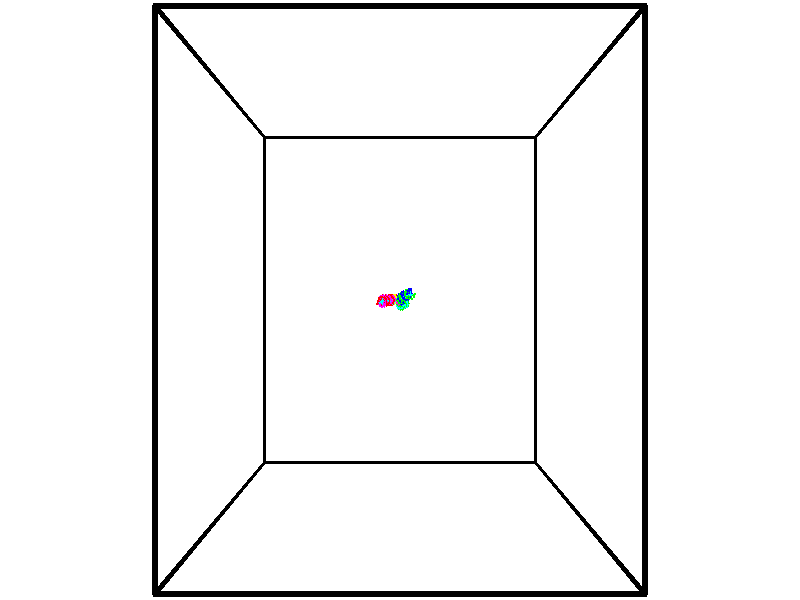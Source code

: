 // switches for output
#declare DRAW_BASES = 1; // possible values are 0, 1; only relevant for DNA ribbons
#declare DRAW_BASES_TYPE = 3; // possible values are 1, 2, 3; only relevant for DNA ribbons
#declare DRAW_FOG = 0; // set to 1 to enable fog

#include "colors.inc"

#include "transforms.inc"
background { rgb <1, 1, 1>}

#default {
   normal{
       ripples 0.25
       frequency 0.20
       turbulence 0.2
       lambda 5
   }
	finish {
		phong 0.1
		phong_size 40.
	}
}

// original window dimensions: 1024x640


// camera settings

camera {
	sky <-0, 1, 0>
	up <-0, 1, 0>
	right 1.6 * <1, 0, 0>
	location <44.88, 44.88, 200.277>
	look_at <44.88, 44.88, 44.88>
	direction <0, 0, -155.397>
	angle 67.0682
}


# declare cpy_camera_pos = <44.88, 44.88, 200.277>;
# if (DRAW_FOG = 1)
fog {
	fog_type 2
	up vnormalize(cpy_camera_pos)
	color rgbt<1,1,1,0.3>
	distance 1e-5
	fog_alt 3e-3
	fog_offset 71.808
}
# end


// LIGHTS

# declare lum = 6;
global_settings {
	ambient_light rgb lum * <0.05, 0.05, 0.05>
	max_trace_level 15
}# declare cpy_direct_light_amount = 0.25;
light_source
{	1000 * <-1, -1, 1>,
	rgb lum * cpy_direct_light_amount
	parallel
}

light_source
{	1000 * <1, 1, -1>,
	rgb lum * cpy_direct_light_amount
	parallel
}

// strand 0

// nucleotide -1

// particle -1
sphere {
	<39.468937, 44.044598, 57.284290> 0.250000
	pigment { color rgbt <1,0,0,0> }
	no_shadow
}
cylinder {
	<39.823174, 44.199760, 57.386463>,  <40.035717, 44.292858, 57.447769>, 0.100000
	pigment { color rgbt <1,0,0,0> }
	no_shadow
}
cylinder {
	<39.823174, 44.199760, 57.386463>,  <39.468937, 44.044598, 57.284290>, 0.100000
	pigment { color rgbt <1,0,0,0> }
	no_shadow
}

// particle -1
sphere {
	<39.823174, 44.199760, 57.386463> 0.100000
	pigment { color rgbt <1,0,0,0> }
	no_shadow
}
sphere {
	0, 1
	scale<0.080000,0.200000,0.300000>
	matrix <0.231511, 0.108100, -0.966808,
		-0.402648, 0.915336, 0.005927,
		0.885594, 0.387911, 0.255437,
		40.088852, 44.316135, 57.463093>
	pigment { color rgbt <0,1,1,0> }
	no_shadow
}
cylinder {
	<39.558514, 44.721489, 56.875408>,  <39.468937, 44.044598, 57.284290>, 0.130000
	pigment { color rgbt <1,0,0,0> }
	no_shadow
}

// nucleotide -1

// particle -1
sphere {
	<39.558514, 44.721489, 56.875408> 0.250000
	pigment { color rgbt <1,0,0,0> }
	no_shadow
}
cylinder {
	<39.930031, 44.595581, 56.953651>,  <40.152939, 44.520035, 57.000599>, 0.100000
	pigment { color rgbt <1,0,0,0> }
	no_shadow
}
cylinder {
	<39.930031, 44.595581, 56.953651>,  <39.558514, 44.721489, 56.875408>, 0.100000
	pigment { color rgbt <1,0,0,0> }
	no_shadow
}

// particle -1
sphere {
	<39.930031, 44.595581, 56.953651> 0.100000
	pigment { color rgbt <1,0,0,0> }
	no_shadow
}
sphere {
	0, 1
	scale<0.080000,0.200000,0.300000>
	matrix <0.288710, 0.283618, -0.914444,
		0.232364, 0.905802, 0.354301,
		0.928791, -0.314774, 0.195612,
		40.208668, 44.501148, 57.012337>
	pigment { color rgbt <0,1,1,0> }
	no_shadow
}
cylinder {
	<39.984581, 45.321438, 56.787434>,  <39.558514, 44.721489, 56.875408>, 0.130000
	pigment { color rgbt <1,0,0,0> }
	no_shadow
}

// nucleotide -1

// particle -1
sphere {
	<39.984581, 45.321438, 56.787434> 0.250000
	pigment { color rgbt <1,0,0,0> }
	no_shadow
}
cylinder {
	<40.202454, 44.987293, 56.757790>,  <40.333179, 44.786808, 56.740002>, 0.100000
	pigment { color rgbt <1,0,0,0> }
	no_shadow
}
cylinder {
	<40.202454, 44.987293, 56.757790>,  <39.984581, 45.321438, 56.787434>, 0.100000
	pigment { color rgbt <1,0,0,0> }
	no_shadow
}

// particle -1
sphere {
	<40.202454, 44.987293, 56.757790> 0.100000
	pigment { color rgbt <1,0,0,0> }
	no_shadow
}
sphere {
	0, 1
	scale<0.080000,0.200000,0.300000>
	matrix <0.212108, 0.222720, -0.951528,
		0.811375, 0.502562, 0.298499,
		0.544684, -0.835360, -0.074112,
		40.365860, 44.736687, 56.735558>
	pigment { color rgbt <0,1,1,0> }
	no_shadow
}
cylinder {
	<40.452789, 45.475441, 56.304127>,  <39.984581, 45.321438, 56.787434>, 0.130000
	pigment { color rgbt <1,0,0,0> }
	no_shadow
}

// nucleotide -1

// particle -1
sphere {
	<40.452789, 45.475441, 56.304127> 0.250000
	pigment { color rgbt <1,0,0,0> }
	no_shadow
}
cylinder {
	<40.515617, 45.080711, 56.319656>,  <40.553314, 44.843872, 56.328976>, 0.100000
	pigment { color rgbt <1,0,0,0> }
	no_shadow
}
cylinder {
	<40.515617, 45.080711, 56.319656>,  <40.452789, 45.475441, 56.304127>, 0.100000
	pigment { color rgbt <1,0,0,0> }
	no_shadow
}

// particle -1
sphere {
	<40.515617, 45.080711, 56.319656> 0.100000
	pigment { color rgbt <1,0,0,0> }
	no_shadow
}
sphere {
	0, 1
	scale<0.080000,0.200000,0.300000>
	matrix <0.374487, 0.023137, -0.926944,
		0.913831, 0.160138, 0.373187,
		0.157073, -0.986823, 0.038826,
		40.562740, 44.784664, 56.331303>
	pigment { color rgbt <0,1,1,0> }
	no_shadow
}
cylinder {
	<41.205887, 45.375759, 56.022224>,  <40.452789, 45.475441, 56.304127>, 0.130000
	pigment { color rgbt <1,0,0,0> }
	no_shadow
}

// nucleotide -1

// particle -1
sphere {
	<41.205887, 45.375759, 56.022224> 0.250000
	pigment { color rgbt <1,0,0,0> }
	no_shadow
}
cylinder {
	<40.982269, 45.045197, 55.995300>,  <40.848099, 44.846859, 55.979145>, 0.100000
	pigment { color rgbt <1,0,0,0> }
	no_shadow
}
cylinder {
	<40.982269, 45.045197, 55.995300>,  <41.205887, 45.375759, 56.022224>, 0.100000
	pigment { color rgbt <1,0,0,0> }
	no_shadow
}

// particle -1
sphere {
	<40.982269, 45.045197, 55.995300> 0.100000
	pigment { color rgbt <1,0,0,0> }
	no_shadow
}
sphere {
	0, 1
	scale<0.080000,0.200000,0.300000>
	matrix <0.219842, -0.069461, -0.973059,
		0.799462, -0.558780, 0.220510,
		-0.559043, -0.826402, -0.067312,
		40.814556, 44.797276, 55.975105>
	pigment { color rgbt <0,1,1,0> }
	no_shadow
}
cylinder {
	<41.615299, 44.983376, 55.643478>,  <41.205887, 45.375759, 56.022224>, 0.130000
	pigment { color rgbt <1,0,0,0> }
	no_shadow
}

// nucleotide -1

// particle -1
sphere {
	<41.615299, 44.983376, 55.643478> 0.250000
	pigment { color rgbt <1,0,0,0> }
	no_shadow
}
cylinder {
	<41.252762, 44.820290, 55.599091>,  <41.035240, 44.722439, 55.572456>, 0.100000
	pigment { color rgbt <1,0,0,0> }
	no_shadow
}
cylinder {
	<41.252762, 44.820290, 55.599091>,  <41.615299, 44.983376, 55.643478>, 0.100000
	pigment { color rgbt <1,0,0,0> }
	no_shadow
}

// particle -1
sphere {
	<41.252762, 44.820290, 55.599091> 0.100000
	pigment { color rgbt <1,0,0,0> }
	no_shadow
}
sphere {
	0, 1
	scale<0.080000,0.200000,0.300000>
	matrix <0.149903, -0.064707, -0.986581,
		0.395066, -0.910812, 0.119765,
		-0.906340, -0.407718, -0.110970,
		40.980862, 44.697975, 55.565800>
	pigment { color rgbt <0,1,1,0> }
	no_shadow
}
cylinder {
	<41.619751, 44.410435, 55.111553>,  <41.615299, 44.983376, 55.643478>, 0.130000
	pigment { color rgbt <1,0,0,0> }
	no_shadow
}

// nucleotide -1

// particle -1
sphere {
	<41.619751, 44.410435, 55.111553> 0.250000
	pigment { color rgbt <1,0,0,0> }
	no_shadow
}
cylinder {
	<41.233589, 44.514729, 55.112274>,  <41.001892, 44.577305, 55.112705>, 0.100000
	pigment { color rgbt <1,0,0,0> }
	no_shadow
}
cylinder {
	<41.233589, 44.514729, 55.112274>,  <41.619751, 44.410435, 55.111553>, 0.100000
	pigment { color rgbt <1,0,0,0> }
	no_shadow
}

// particle -1
sphere {
	<41.233589, 44.514729, 55.112274> 0.100000
	pigment { color rgbt <1,0,0,0> }
	no_shadow
}
sphere {
	0, 1
	scale<0.080000,0.200000,0.300000>
	matrix <-0.020298, -0.068278, -0.997460,
		-0.259953, -0.962992, 0.071209,
		-0.965408, 0.260738, 0.001798,
		40.943966, 44.592949, 55.112812>
	pigment { color rgbt <0,1,1,0> }
	no_shadow
}
cylinder {
	<41.360626, 44.018005, 54.597618>,  <41.619751, 44.410435, 55.111553>, 0.130000
	pigment { color rgbt <1,0,0,0> }
	no_shadow
}

// nucleotide -1

// particle -1
sphere {
	<41.360626, 44.018005, 54.597618> 0.250000
	pigment { color rgbt <1,0,0,0> }
	no_shadow
}
cylinder {
	<41.083344, 44.304291, 54.631611>,  <40.916973, 44.476063, 54.652008>, 0.100000
	pigment { color rgbt <1,0,0,0> }
	no_shadow
}
cylinder {
	<41.083344, 44.304291, 54.631611>,  <41.360626, 44.018005, 54.597618>, 0.100000
	pigment { color rgbt <1,0,0,0> }
	no_shadow
}

// particle -1
sphere {
	<41.083344, 44.304291, 54.631611> 0.100000
	pigment { color rgbt <1,0,0,0> }
	no_shadow
}
sphere {
	0, 1
	scale<0.080000,0.200000,0.300000>
	matrix <-0.072004, 0.048548, -0.996222,
		-0.717136, -0.696704, 0.017881,
		-0.693204, 0.715714, 0.084980,
		40.875381, 44.519005, 54.657104>
	pigment { color rgbt <0,1,1,0> }
	no_shadow
}
cylinder {
	<40.840950, 43.835602, 54.165051>,  <41.360626, 44.018005, 54.597618>, 0.130000
	pigment { color rgbt <1,0,0,0> }
	no_shadow
}

// nucleotide -1

// particle -1
sphere {
	<40.840950, 43.835602, 54.165051> 0.250000
	pigment { color rgbt <1,0,0,0> }
	no_shadow
}
cylinder {
	<40.770630, 44.227882, 54.199261>,  <40.728436, 44.463253, 54.219788>, 0.100000
	pigment { color rgbt <1,0,0,0> }
	no_shadow
}
cylinder {
	<40.770630, 44.227882, 54.199261>,  <40.840950, 43.835602, 54.165051>, 0.100000
	pigment { color rgbt <1,0,0,0> }
	no_shadow
}

// particle -1
sphere {
	<40.770630, 44.227882, 54.199261> 0.100000
	pigment { color rgbt <1,0,0,0> }
	no_shadow
}
sphere {
	0, 1
	scale<0.080000,0.200000,0.300000>
	matrix <-0.042176, 0.079291, -0.995959,
		-0.983522, -0.178698, 0.027422,
		-0.175802, 0.980704, 0.085521,
		40.717888, 44.522095, 54.224918>
	pigment { color rgbt <0,1,1,0> }
	no_shadow
}
cylinder {
	<40.454586, 43.832233, 53.558231>,  <40.840950, 43.835602, 54.165051>, 0.130000
	pigment { color rgbt <1,0,0,0> }
	no_shadow
}

// nucleotide -1

// particle -1
sphere {
	<40.454586, 43.832233, 53.558231> 0.250000
	pigment { color rgbt <1,0,0,0> }
	no_shadow
}
cylinder {
	<40.483551, 44.211643, 53.681557>,  <40.500931, 44.439289, 53.755550>, 0.100000
	pigment { color rgbt <1,0,0,0> }
	no_shadow
}
cylinder {
	<40.483551, 44.211643, 53.681557>,  <40.454586, 43.832233, 53.558231>, 0.100000
	pigment { color rgbt <1,0,0,0> }
	no_shadow
}

// particle -1
sphere {
	<40.483551, 44.211643, 53.681557> 0.100000
	pigment { color rgbt <1,0,0,0> }
	no_shadow
}
sphere {
	0, 1
	scale<0.080000,0.200000,0.300000>
	matrix <-0.007727, 0.309649, -0.950819,
		-0.997345, 0.066470, 0.029752,
		0.072413, 0.948525, 0.308314,
		40.505276, 44.496201, 53.774052>
	pigment { color rgbt <0,1,1,0> }
	no_shadow
}
cylinder {
	<39.968246, 44.203007, 53.189671>,  <40.454586, 43.832233, 53.558231>, 0.130000
	pigment { color rgbt <1,0,0,0> }
	no_shadow
}

// nucleotide -1

// particle -1
sphere {
	<39.968246, 44.203007, 53.189671> 0.250000
	pigment { color rgbt <1,0,0,0> }
	no_shadow
}
cylinder {
	<40.239120, 44.475864, 53.300018>,  <40.401646, 44.639580, 53.366226>, 0.100000
	pigment { color rgbt <1,0,0,0> }
	no_shadow
}
cylinder {
	<40.239120, 44.475864, 53.300018>,  <39.968246, 44.203007, 53.189671>, 0.100000
	pigment { color rgbt <1,0,0,0> }
	no_shadow
}

// particle -1
sphere {
	<40.239120, 44.475864, 53.300018> 0.100000
	pigment { color rgbt <1,0,0,0> }
	no_shadow
}
sphere {
	0, 1
	scale<0.080000,0.200000,0.300000>
	matrix <0.178863, 0.211064, -0.960968,
		-0.713744, 0.700094, 0.020919,
		0.677183, 0.682144, 0.275867,
		40.442276, 44.680508, 53.382778>
	pigment { color rgbt <0,1,1,0> }
	no_shadow
}
cylinder {
	<39.774719, 44.819775, 52.888481>,  <39.968246, 44.203007, 53.189671>, 0.130000
	pigment { color rgbt <1,0,0,0> }
	no_shadow
}

// nucleotide -1

// particle -1
sphere {
	<39.774719, 44.819775, 52.888481> 0.250000
	pigment { color rgbt <1,0,0,0> }
	no_shadow
}
cylinder {
	<40.163399, 44.871746, 52.967396>,  <40.396606, 44.902927, 53.014744>, 0.100000
	pigment { color rgbt <1,0,0,0> }
	no_shadow
}
cylinder {
	<40.163399, 44.871746, 52.967396>,  <39.774719, 44.819775, 52.888481>, 0.100000
	pigment { color rgbt <1,0,0,0> }
	no_shadow
}

// particle -1
sphere {
	<40.163399, 44.871746, 52.967396> 0.100000
	pigment { color rgbt <1,0,0,0> }
	no_shadow
}
sphere {
	0, 1
	scale<0.080000,0.200000,0.300000>
	matrix <0.160338, 0.250562, -0.954731,
		-0.173475, 0.959343, 0.222639,
		0.971699, 0.129925, 0.197286,
		40.454906, 44.910725, 53.026581>
	pigment { color rgbt <0,1,1,0> }
	no_shadow
}
cylinder {
	<39.945259, 45.417126, 52.489918>,  <39.774719, 44.819775, 52.888481>, 0.130000
	pigment { color rgbt <1,0,0,0> }
	no_shadow
}

// nucleotide -1

// particle -1
sphere {
	<39.945259, 45.417126, 52.489918> 0.250000
	pigment { color rgbt <1,0,0,0> }
	no_shadow
}
cylinder {
	<40.297363, 45.241772, 52.562538>,  <40.508625, 45.136559, 52.606110>, 0.100000
	pigment { color rgbt <1,0,0,0> }
	no_shadow
}
cylinder {
	<40.297363, 45.241772, 52.562538>,  <39.945259, 45.417126, 52.489918>, 0.100000
	pigment { color rgbt <1,0,0,0> }
	no_shadow
}

// particle -1
sphere {
	<40.297363, 45.241772, 52.562538> 0.100000
	pigment { color rgbt <1,0,0,0> }
	no_shadow
}
sphere {
	0, 1
	scale<0.080000,0.200000,0.300000>
	matrix <0.257750, 0.120533, -0.958664,
		0.398382, 0.890668, 0.219094,
		0.880260, -0.438386, 0.181551,
		40.561440, 45.110256, 52.617004>
	pigment { color rgbt <0,1,1,0> }
	no_shadow
}
cylinder {
	<40.540321, 45.759022, 52.159649>,  <39.945259, 45.417126, 52.489918>, 0.130000
	pigment { color rgbt <1,0,0,0> }
	no_shadow
}

// nucleotide -1

// particle -1
sphere {
	<40.540321, 45.759022, 52.159649> 0.250000
	pigment { color rgbt <1,0,0,0> }
	no_shadow
}
cylinder {
	<40.711754, 45.401611, 52.213203>,  <40.814613, 45.187164, 52.245335>, 0.100000
	pigment { color rgbt <1,0,0,0> }
	no_shadow
}
cylinder {
	<40.711754, 45.401611, 52.213203>,  <40.540321, 45.759022, 52.159649>, 0.100000
	pigment { color rgbt <1,0,0,0> }
	no_shadow
}

// particle -1
sphere {
	<40.711754, 45.401611, 52.213203> 0.100000
	pigment { color rgbt <1,0,0,0> }
	no_shadow
}
sphere {
	0, 1
	scale<0.080000,0.200000,0.300000>
	matrix <0.223402, -0.038783, -0.973955,
		0.875450, 0.447326, 0.182995,
		0.428578, -0.893530, 0.133886,
		40.840328, 45.133553, 52.253368>
	pigment { color rgbt <0,1,1,0> }
	no_shadow
}
cylinder {
	<41.258556, 45.772545, 51.889526>,  <40.540321, 45.759022, 52.159649>, 0.130000
	pigment { color rgbt <1,0,0,0> }
	no_shadow
}

// nucleotide -1

// particle -1
sphere {
	<41.258556, 45.772545, 51.889526> 0.250000
	pigment { color rgbt <1,0,0,0> }
	no_shadow
}
cylinder {
	<41.180672, 45.380650, 51.870735>,  <41.133942, 45.145512, 51.859459>, 0.100000
	pigment { color rgbt <1,0,0,0> }
	no_shadow
}
cylinder {
	<41.180672, 45.380650, 51.870735>,  <41.258556, 45.772545, 51.889526>, 0.100000
	pigment { color rgbt <1,0,0,0> }
	no_shadow
}

// particle -1
sphere {
	<41.180672, 45.380650, 51.870735> 0.100000
	pigment { color rgbt <1,0,0,0> }
	no_shadow
}
sphere {
	0, 1
	scale<0.080000,0.200000,0.300000>
	matrix <0.422258, -0.040495, -0.905571,
		0.885317, -0.196163, 0.421585,
		-0.194712, -0.979735, -0.046981,
		41.122257, 45.086731, 51.856640>
	pigment { color rgbt <0,1,1,0> }
	no_shadow
}
cylinder {
	<41.810459, 45.514290, 51.605659>,  <41.258556, 45.772545, 51.889526>, 0.130000
	pigment { color rgbt <1,0,0,0> }
	no_shadow
}

// nucleotide -1

// particle -1
sphere {
	<41.810459, 45.514290, 51.605659> 0.250000
	pigment { color rgbt <1,0,0,0> }
	no_shadow
}
cylinder {
	<41.568359, 45.198978, 51.561333>,  <41.423100, 45.009792, 51.534737>, 0.100000
	pigment { color rgbt <1,0,0,0> }
	no_shadow
}
cylinder {
	<41.568359, 45.198978, 51.561333>,  <41.810459, 45.514290, 51.605659>, 0.100000
	pigment { color rgbt <1,0,0,0> }
	no_shadow
}

// particle -1
sphere {
	<41.568359, 45.198978, 51.561333> 0.100000
	pigment { color rgbt <1,0,0,0> }
	no_shadow
}
sphere {
	0, 1
	scale<0.080000,0.200000,0.300000>
	matrix <0.375892, -0.160302, -0.912693,
		0.701695, -0.594065, 0.393332,
		-0.605251, -0.788283, -0.110821,
		41.386784, 44.962494, 51.528088>
	pigment { color rgbt <0,1,1,0> }
	no_shadow
}
cylinder {
	<42.255074, 44.980267, 51.308178>,  <41.810459, 45.514290, 51.605659>, 0.130000
	pigment { color rgbt <1,0,0,0> }
	no_shadow
}

// nucleotide -1

// particle -1
sphere {
	<42.255074, 44.980267, 51.308178> 0.250000
	pigment { color rgbt <1,0,0,0> }
	no_shadow
}
cylinder {
	<41.888741, 44.885326, 51.178619>,  <41.668938, 44.828362, 51.100883>, 0.100000
	pigment { color rgbt <1,0,0,0> }
	no_shadow
}
cylinder {
	<41.888741, 44.885326, 51.178619>,  <42.255074, 44.980267, 51.308178>, 0.100000
	pigment { color rgbt <1,0,0,0> }
	no_shadow
}

// particle -1
sphere {
	<41.888741, 44.885326, 51.178619> 0.100000
	pigment { color rgbt <1,0,0,0> }
	no_shadow
}
sphere {
	0, 1
	scale<0.080000,0.200000,0.300000>
	matrix <0.369414, -0.181828, -0.911302,
		0.157402, -0.954256, 0.254205,
		-0.915837, -0.237347, -0.323896,
		41.613991, 44.814121, 51.081451>
	pigment { color rgbt <0,1,1,0> }
	no_shadow
}
cylinder {
	<42.284733, 44.301807, 50.964909>,  <42.255074, 44.980267, 51.308178>, 0.130000
	pigment { color rgbt <1,0,0,0> }
	no_shadow
}

// nucleotide -1

// particle -1
sphere {
	<42.284733, 44.301807, 50.964909> 0.250000
	pigment { color rgbt <1,0,0,0> }
	no_shadow
}
cylinder {
	<41.963837, 44.488781, 50.816360>,  <41.771297, 44.600964, 50.727234>, 0.100000
	pigment { color rgbt <1,0,0,0> }
	no_shadow
}
cylinder {
	<41.963837, 44.488781, 50.816360>,  <42.284733, 44.301807, 50.964909>, 0.100000
	pigment { color rgbt <1,0,0,0> }
	no_shadow
}

// particle -1
sphere {
	<41.963837, 44.488781, 50.816360> 0.100000
	pigment { color rgbt <1,0,0,0> }
	no_shadow
}
sphere {
	0, 1
	scale<0.080000,0.200000,0.300000>
	matrix <0.302543, -0.217943, -0.927884,
		-0.514661, -0.856742, 0.033425,
		-0.802242, 0.467433, -0.371368,
		41.723164, 44.629009, 50.704948>
	pigment { color rgbt <0,1,1,0> }
	no_shadow
}
cylinder {
	<41.972237, 43.877659, 50.405365>,  <42.284733, 44.301807, 50.964909>, 0.130000
	pigment { color rgbt <1,0,0,0> }
	no_shadow
}

// nucleotide -1

// particle -1
sphere {
	<41.972237, 43.877659, 50.405365> 0.250000
	pigment { color rgbt <1,0,0,0> }
	no_shadow
}
cylinder {
	<41.803047, 44.231308, 50.325958>,  <41.701534, 44.443497, 50.278313>, 0.100000
	pigment { color rgbt <1,0,0,0> }
	no_shadow
}
cylinder {
	<41.803047, 44.231308, 50.325958>,  <41.972237, 43.877659, 50.405365>, 0.100000
	pigment { color rgbt <1,0,0,0> }
	no_shadow
}

// particle -1
sphere {
	<41.803047, 44.231308, 50.325958> 0.100000
	pigment { color rgbt <1,0,0,0> }
	no_shadow
}
sphere {
	0, 1
	scale<0.080000,0.200000,0.300000>
	matrix <0.131914, -0.156670, -0.978802,
		-0.896488, -0.440198, -0.050361,
		-0.422976, 0.884127, -0.198521,
		41.676155, 44.496548, 50.266403>
	pigment { color rgbt <0,1,1,0> }
	no_shadow
}
cylinder {
	<41.450966, 43.751377, 49.811611>,  <41.972237, 43.877659, 50.405365>, 0.130000
	pigment { color rgbt <1,0,0,0> }
	no_shadow
}

// nucleotide -1

// particle -1
sphere {
	<41.450966, 43.751377, 49.811611> 0.250000
	pigment { color rgbt <1,0,0,0> }
	no_shadow
}
cylinder {
	<41.507607, 44.147179, 49.800045>,  <41.541592, 44.384659, 49.793106>, 0.100000
	pigment { color rgbt <1,0,0,0> }
	no_shadow
}
cylinder {
	<41.507607, 44.147179, 49.800045>,  <41.450966, 43.751377, 49.811611>, 0.100000
	pigment { color rgbt <1,0,0,0> }
	no_shadow
}

// particle -1
sphere {
	<41.507607, 44.147179, 49.800045> 0.100000
	pigment { color rgbt <1,0,0,0> }
	no_shadow
}
sphere {
	0, 1
	scale<0.080000,0.200000,0.300000>
	matrix <0.127745, -0.047231, -0.990682,
		-0.981647, 0.136584, -0.133092,
		0.141598, 0.989502, -0.028916,
		41.550087, 44.444031, 49.791370>
	pigment { color rgbt <0,1,1,0> }
	no_shadow
}
cylinder {
	<41.219845, 43.984024, 49.141449>,  <41.450966, 43.751377, 49.811611>, 0.130000
	pigment { color rgbt <1,0,0,0> }
	no_shadow
}

// nucleotide -1

// particle -1
sphere {
	<41.219845, 43.984024, 49.141449> 0.250000
	pigment { color rgbt <1,0,0,0> }
	no_shadow
}
cylinder {
	<41.406731, 44.311020, 49.276161>,  <41.518860, 44.507217, 49.356987>, 0.100000
	pigment { color rgbt <1,0,0,0> }
	no_shadow
}
cylinder {
	<41.406731, 44.311020, 49.276161>,  <41.219845, 43.984024, 49.141449>, 0.100000
	pigment { color rgbt <1,0,0,0> }
	no_shadow
}

// particle -1
sphere {
	<41.406731, 44.311020, 49.276161> 0.100000
	pigment { color rgbt <1,0,0,0> }
	no_shadow
}
sphere {
	0, 1
	scale<0.080000,0.200000,0.300000>
	matrix <0.244532, 0.246575, -0.937766,
		-0.849658, 0.520488, -0.084701,
		0.467211, 0.817492, 0.336780,
		41.546894, 44.556267, 49.377193>
	pigment { color rgbt <0,1,1,0> }
	no_shadow
}
cylinder {
	<40.812634, 44.641663, 48.898991>,  <41.219845, 43.984024, 49.141449>, 0.130000
	pigment { color rgbt <1,0,0,0> }
	no_shadow
}

// nucleotide -1

// particle -1
sphere {
	<40.812634, 44.641663, 48.898991> 0.250000
	pigment { color rgbt <1,0,0,0> }
	no_shadow
}
cylinder {
	<41.202003, 44.704994, 48.965179>,  <41.435623, 44.742992, 49.004894>, 0.100000
	pigment { color rgbt <1,0,0,0> }
	no_shadow
}
cylinder {
	<41.202003, 44.704994, 48.965179>,  <40.812634, 44.641663, 48.898991>, 0.100000
	pigment { color rgbt <1,0,0,0> }
	no_shadow
}

// particle -1
sphere {
	<41.202003, 44.704994, 48.965179> 0.100000
	pigment { color rgbt <1,0,0,0> }
	no_shadow
}
sphere {
	0, 1
	scale<0.080000,0.200000,0.300000>
	matrix <0.103383, 0.340937, -0.934384,
		-0.204358, 0.926657, 0.315506,
		0.973422, 0.158331, 0.165474,
		41.494030, 44.752495, 49.014820>
	pigment { color rgbt <0,1,1,0> }
	no_shadow
}
cylinder {
	<40.971226, 45.207493, 48.462708>,  <40.812634, 44.641663, 48.898991>, 0.130000
	pigment { color rgbt <1,0,0,0> }
	no_shadow
}

// nucleotide -1

// particle -1
sphere {
	<40.971226, 45.207493, 48.462708> 0.250000
	pigment { color rgbt <1,0,0,0> }
	no_shadow
}
cylinder {
	<41.339851, 45.077805, 48.548126>,  <41.561028, 44.999992, 48.599377>, 0.100000
	pigment { color rgbt <1,0,0,0> }
	no_shadow
}
cylinder {
	<41.339851, 45.077805, 48.548126>,  <40.971226, 45.207493, 48.462708>, 0.100000
	pigment { color rgbt <1,0,0,0> }
	no_shadow
}

// particle -1
sphere {
	<41.339851, 45.077805, 48.548126> 0.100000
	pigment { color rgbt <1,0,0,0> }
	no_shadow
}
sphere {
	0, 1
	scale<0.080000,0.200000,0.300000>
	matrix <0.294955, 0.227072, -0.928138,
		0.252433, 0.918324, 0.304892,
		0.921564, -0.324222, 0.213543,
		41.616322, 44.980537, 48.612190>
	pigment { color rgbt <0,1,1,0> }
	no_shadow
}
cylinder {
	<41.329861, 45.720528, 48.198799>,  <40.971226, 45.207493, 48.462708>, 0.130000
	pigment { color rgbt <1,0,0,0> }
	no_shadow
}

// nucleotide -1

// particle -1
sphere {
	<41.329861, 45.720528, 48.198799> 0.250000
	pigment { color rgbt <1,0,0,0> }
	no_shadow
}
cylinder {
	<41.600182, 45.428238, 48.237434>,  <41.762375, 45.252865, 48.260616>, 0.100000
	pigment { color rgbt <1,0,0,0> }
	no_shadow
}
cylinder {
	<41.600182, 45.428238, 48.237434>,  <41.329861, 45.720528, 48.198799>, 0.100000
	pigment { color rgbt <1,0,0,0> }
	no_shadow
}

// particle -1
sphere {
	<41.600182, 45.428238, 48.237434> 0.100000
	pigment { color rgbt <1,0,0,0> }
	no_shadow
}
sphere {
	0, 1
	scale<0.080000,0.200000,0.300000>
	matrix <0.230643, 0.085186, -0.969302,
		0.700064, 0.677338, 0.226106,
		0.675806, -0.730723, 0.096588,
		41.802925, 45.209023, 48.266411>
	pigment { color rgbt <0,1,1,0> }
	no_shadow
}
cylinder {
	<42.008385, 45.990314, 47.952568>,  <41.329861, 45.720528, 48.198799>, 0.130000
	pigment { color rgbt <1,0,0,0> }
	no_shadow
}

// nucleotide -1

// particle -1
sphere {
	<42.008385, 45.990314, 47.952568> 0.250000
	pigment { color rgbt <1,0,0,0> }
	no_shadow
}
cylinder {
	<42.036179, 45.591751, 47.933189>,  <42.052856, 45.352615, 47.921562>, 0.100000
	pigment { color rgbt <1,0,0,0> }
	no_shadow
}
cylinder {
	<42.036179, 45.591751, 47.933189>,  <42.008385, 45.990314, 47.952568>, 0.100000
	pigment { color rgbt <1,0,0,0> }
	no_shadow
}

// particle -1
sphere {
	<42.036179, 45.591751, 47.933189> 0.100000
	pigment { color rgbt <1,0,0,0> }
	no_shadow
}
sphere {
	0, 1
	scale<0.080000,0.200000,0.300000>
	matrix <0.284749, 0.066358, -0.956303,
		0.956081, 0.052652, 0.288336,
		0.069485, -0.996406, -0.048451,
		42.057022, 45.292828, 47.918655>
	pigment { color rgbt <0,1,1,0> }
	no_shadow
}
cylinder {
	<42.709332, 45.905357, 47.655075>,  <42.008385, 45.990314, 47.952568>, 0.130000
	pigment { color rgbt <1,0,0,0> }
	no_shadow
}

// nucleotide -1

// particle -1
sphere {
	<42.709332, 45.905357, 47.655075> 0.250000
	pigment { color rgbt <1,0,0,0> }
	no_shadow
}
cylinder {
	<42.492004, 45.577782, 47.581161>,  <42.361607, 45.381237, 47.536816>, 0.100000
	pigment { color rgbt <1,0,0,0> }
	no_shadow
}
cylinder {
	<42.492004, 45.577782, 47.581161>,  <42.709332, 45.905357, 47.655075>, 0.100000
	pigment { color rgbt <1,0,0,0> }
	no_shadow
}

// particle -1
sphere {
	<42.492004, 45.577782, 47.581161> 0.100000
	pigment { color rgbt <1,0,0,0> }
	no_shadow
}
sphere {
	0, 1
	scale<0.080000,0.200000,0.300000>
	matrix <0.490691, -0.131185, -0.861401,
		0.681194, -0.558686, 0.473121,
		-0.543320, -0.818938, -0.184780,
		42.329010, 45.332100, 47.525726>
	pigment { color rgbt <0,1,1,0> }
	no_shadow
}
cylinder {
	<43.202332, 45.246910, 47.518642>,  <42.709332, 45.905357, 47.655075>, 0.130000
	pigment { color rgbt <1,0,0,0> }
	no_shadow
}

// nucleotide -1

// particle -1
sphere {
	<43.202332, 45.246910, 47.518642> 0.250000
	pigment { color rgbt <1,0,0,0> }
	no_shadow
}
cylinder {
	<42.850571, 45.210495, 47.331726>,  <42.639515, 45.188644, 47.219574>, 0.100000
	pigment { color rgbt <1,0,0,0> }
	no_shadow
}
cylinder {
	<42.850571, 45.210495, 47.331726>,  <43.202332, 45.246910, 47.518642>, 0.100000
	pigment { color rgbt <1,0,0,0> }
	no_shadow
}

// particle -1
sphere {
	<42.850571, 45.210495, 47.331726> 0.100000
	pigment { color rgbt <1,0,0,0> }
	no_shadow
}
sphere {
	0, 1
	scale<0.080000,0.200000,0.300000>
	matrix <0.465871, -0.366725, -0.805281,
		-0.098057, -0.925864, 0.364910,
		-0.879402, -0.091038, -0.467293,
		42.586750, 45.183182, 47.191540>
	pigment { color rgbt <0,1,1,0> }
	no_shadow
}
cylinder {
	<43.390244, 44.712288, 46.943779>,  <43.202332, 45.246910, 47.518642>, 0.130000
	pigment { color rgbt <1,0,0,0> }
	no_shadow
}

// nucleotide -1

// particle -1
sphere {
	<43.390244, 44.712288, 46.943779> 0.250000
	pigment { color rgbt <1,0,0,0> }
	no_shadow
}
cylinder {
	<43.024033, 44.853333, 46.866341>,  <42.804306, 44.937958, 46.819878>, 0.100000
	pigment { color rgbt <1,0,0,0> }
	no_shadow
}
cylinder {
	<43.024033, 44.853333, 46.866341>,  <43.390244, 44.712288, 46.943779>, 0.100000
	pigment { color rgbt <1,0,0,0> }
	no_shadow
}

// particle -1
sphere {
	<43.024033, 44.853333, 46.866341> 0.100000
	pigment { color rgbt <1,0,0,0> }
	no_shadow
}
sphere {
	0, 1
	scale<0.080000,0.200000,0.300000>
	matrix <0.094713, -0.278790, -0.955670,
		-0.390950, -0.893277, 0.221843,
		-0.915526, 0.352608, -0.193598,
		42.749374, 44.959114, 46.808262>
	pigment { color rgbt <0,1,1,0> }
	no_shadow
}
cylinder {
	<43.187977, 44.254559, 46.407116>,  <43.390244, 44.712288, 46.943779>, 0.130000
	pigment { color rgbt <1,0,0,0> }
	no_shadow
}

// nucleotide -1

// particle -1
sphere {
	<43.187977, 44.254559, 46.407116> 0.250000
	pigment { color rgbt <1,0,0,0> }
	no_shadow
}
cylinder {
	<42.927841, 44.554935, 46.361252>,  <42.771759, 44.735161, 46.333733>, 0.100000
	pigment { color rgbt <1,0,0,0> }
	no_shadow
}
cylinder {
	<42.927841, 44.554935, 46.361252>,  <43.187977, 44.254559, 46.407116>, 0.100000
	pigment { color rgbt <1,0,0,0> }
	no_shadow
}

// particle -1
sphere {
	<42.927841, 44.554935, 46.361252> 0.100000
	pigment { color rgbt <1,0,0,0> }
	no_shadow
}
sphere {
	0, 1
	scale<0.080000,0.200000,0.300000>
	matrix <-0.083160, -0.220415, -0.971855,
		-0.755082, -0.622495, 0.205792,
		-0.650335, 0.750944, -0.114664,
		42.732742, 44.780220, 46.326851>
	pigment { color rgbt <0,1,1,0> }
	no_shadow
}
cylinder {
	<42.711208, 43.908794, 45.942940>,  <43.187977, 44.254559, 46.407116>, 0.130000
	pigment { color rgbt <1,0,0,0> }
	no_shadow
}

// nucleotide -1

// particle -1
sphere {
	<42.711208, 43.908794, 45.942940> 0.250000
	pigment { color rgbt <1,0,0,0> }
	no_shadow
}
cylinder {
	<42.647858, 44.303562, 45.930908>,  <42.609848, 44.540424, 45.923687>, 0.100000
	pigment { color rgbt <1,0,0,0> }
	no_shadow
}
cylinder {
	<42.647858, 44.303562, 45.930908>,  <42.711208, 43.908794, 45.942940>, 0.100000
	pigment { color rgbt <1,0,0,0> }
	no_shadow
}

// particle -1
sphere {
	<42.647858, 44.303562, 45.930908> 0.100000
	pigment { color rgbt <1,0,0,0> }
	no_shadow
}
sphere {
	0, 1
	scale<0.080000,0.200000,0.300000>
	matrix <-0.106143, -0.047309, -0.993225,
		-0.981657, -0.154111, 0.112247,
		-0.158377, 0.986920, -0.030083,
		42.600346, 44.599640, 45.921883>
	pigment { color rgbt <0,1,1,0> }
	no_shadow
}
cylinder {
	<42.128201, 43.985809, 45.403767>,  <42.711208, 43.908794, 45.942940>, 0.130000
	pigment { color rgbt <1,0,0,0> }
	no_shadow
}

// nucleotide -1

// particle -1
sphere {
	<42.128201, 43.985809, 45.403767> 0.250000
	pigment { color rgbt <1,0,0,0> }
	no_shadow
}
cylinder {
	<42.305786, 44.340050, 45.458344>,  <42.412338, 44.552593, 45.491089>, 0.100000
	pigment { color rgbt <1,0,0,0> }
	no_shadow
}
cylinder {
	<42.305786, 44.340050, 45.458344>,  <42.128201, 43.985809, 45.403767>, 0.100000
	pigment { color rgbt <1,0,0,0> }
	no_shadow
}

// particle -1
sphere {
	<42.305786, 44.340050, 45.458344> 0.100000
	pigment { color rgbt <1,0,0,0> }
	no_shadow
}
sphere {
	0, 1
	scale<0.080000,0.200000,0.300000>
	matrix <0.009048, 0.147835, -0.988971,
		-0.896000, 0.440299, 0.057620,
		0.443961, 0.885597, 0.136445,
		42.438976, 44.605728, 45.499275>
	pigment { color rgbt <0,1,1,0> }
	no_shadow
}
cylinder {
	<41.788544, 44.336205, 44.846413>,  <42.128201, 43.985809, 45.403767>, 0.130000
	pigment { color rgbt <1,0,0,0> }
	no_shadow
}

// nucleotide -1

// particle -1
sphere {
	<41.788544, 44.336205, 44.846413> 0.250000
	pigment { color rgbt <1,0,0,0> }
	no_shadow
}
cylinder {
	<42.069450, 44.602531, 44.947212>,  <42.237995, 44.762329, 45.007690>, 0.100000
	pigment { color rgbt <1,0,0,0> }
	no_shadow
}
cylinder {
	<42.069450, 44.602531, 44.947212>,  <41.788544, 44.336205, 44.846413>, 0.100000
	pigment { color rgbt <1,0,0,0> }
	no_shadow
}

// particle -1
sphere {
	<42.069450, 44.602531, 44.947212> 0.100000
	pigment { color rgbt <1,0,0,0> }
	no_shadow
}
sphere {
	0, 1
	scale<0.080000,0.200000,0.300000>
	matrix <0.057037, 0.300212, -0.952166,
		-0.709623, 0.683050, 0.172853,
		0.702269, 0.665820, 0.251996,
		42.280132, 44.802277, 45.022812>
	pigment { color rgbt <0,1,1,0> }
	no_shadow
}
cylinder {
	<41.616447, 45.035442, 44.628094>,  <41.788544, 44.336205, 44.846413>, 0.130000
	pigment { color rgbt <1,0,0,0> }
	no_shadow
}

// nucleotide -1

// particle -1
sphere {
	<41.616447, 45.035442, 44.628094> 0.250000
	pigment { color rgbt <1,0,0,0> }
	no_shadow
}
cylinder {
	<42.015091, 45.017231, 44.655518>,  <42.254276, 45.006302, 44.671970>, 0.100000
	pigment { color rgbt <1,0,0,0> }
	no_shadow
}
cylinder {
	<42.015091, 45.017231, 44.655518>,  <41.616447, 45.035442, 44.628094>, 0.100000
	pigment { color rgbt <1,0,0,0> }
	no_shadow
}

// particle -1
sphere {
	<42.015091, 45.017231, 44.655518> 0.100000
	pigment { color rgbt <1,0,0,0> }
	no_shadow
}
sphere {
	0, 1
	scale<0.080000,0.200000,0.300000>
	matrix <0.077407, 0.235696, -0.968739,
		0.027950, 0.970760, 0.238421,
		0.996608, -0.045532, 0.068556,
		42.314072, 45.003571, 44.676083>
	pigment { color rgbt <0,1,1,0> }
	no_shadow
}
cylinder {
	<41.841270, 45.661781, 44.263920>,  <41.616447, 45.035442, 44.628094>, 0.130000
	pigment { color rgbt <1,0,0,0> }
	no_shadow
}

// nucleotide -1

// particle -1
sphere {
	<41.841270, 45.661781, 44.263920> 0.250000
	pigment { color rgbt <1,0,0,0> }
	no_shadow
}
cylinder {
	<42.126244, 45.381084, 44.264648>,  <42.297226, 45.212666, 44.265083>, 0.100000
	pigment { color rgbt <1,0,0,0> }
	no_shadow
}
cylinder {
	<42.126244, 45.381084, 44.264648>,  <41.841270, 45.661781, 44.263920>, 0.100000
	pigment { color rgbt <1,0,0,0> }
	no_shadow
}

// particle -1
sphere {
	<42.126244, 45.381084, 44.264648> 0.100000
	pigment { color rgbt <1,0,0,0> }
	no_shadow
}
sphere {
	0, 1
	scale<0.080000,0.200000,0.300000>
	matrix <0.127261, 0.126650, -0.983750,
		0.690105, 0.701087, 0.179533,
		0.712432, -0.701739, 0.001819,
		42.339973, 45.170563, 44.265194>
	pigment { color rgbt <0,1,1,0> }
	no_shadow
}
cylinder {
	<42.260193, 45.919739, 43.891701>,  <41.841270, 45.661781, 44.263920>, 0.130000
	pigment { color rgbt <1,0,0,0> }
	no_shadow
}

// nucleotide -1

// particle -1
sphere {
	<42.260193, 45.919739, 43.891701> 0.250000
	pigment { color rgbt <1,0,0,0> }
	no_shadow
}
cylinder {
	<42.405586, 45.547138, 43.886246>,  <42.492825, 45.323578, 43.882973>, 0.100000
	pigment { color rgbt <1,0,0,0> }
	no_shadow
}
cylinder {
	<42.405586, 45.547138, 43.886246>,  <42.260193, 45.919739, 43.891701>, 0.100000
	pigment { color rgbt <1,0,0,0> }
	no_shadow
}

// particle -1
sphere {
	<42.405586, 45.547138, 43.886246> 0.100000
	pigment { color rgbt <1,0,0,0> }
	no_shadow
}
sphere {
	0, 1
	scale<0.080000,0.200000,0.300000>
	matrix <0.060834, 0.038340, -0.997411,
		0.929611, 0.361716, 0.070603,
		0.363486, -0.931500, -0.013637,
		42.514633, 45.267689, 43.882156>
	pigment { color rgbt <0,1,1,0> }
	no_shadow
}
cylinder {
	<42.739986, 45.924774, 43.365135>,  <42.260193, 45.919739, 43.891701>, 0.130000
	pigment { color rgbt <1,0,0,0> }
	no_shadow
}

// nucleotide -1

// particle -1
sphere {
	<42.739986, 45.924774, 43.365135> 0.250000
	pigment { color rgbt <1,0,0,0> }
	no_shadow
}
cylinder {
	<42.635048, 45.540421, 43.400646>,  <42.572083, 45.309811, 43.421955>, 0.100000
	pigment { color rgbt <1,0,0,0> }
	no_shadow
}
cylinder {
	<42.635048, 45.540421, 43.400646>,  <42.739986, 45.924774, 43.365135>, 0.100000
	pigment { color rgbt <1,0,0,0> }
	no_shadow
}

// particle -1
sphere {
	<42.635048, 45.540421, 43.400646> 0.100000
	pigment { color rgbt <1,0,0,0> }
	no_shadow
}
sphere {
	0, 1
	scale<0.080000,0.200000,0.300000>
	matrix <0.013826, -0.095738, -0.995311,
		0.964874, -0.259892, 0.038402,
		-0.262350, -0.960880, 0.088782,
		42.556343, 45.252155, 43.427280>
	pigment { color rgbt <0,1,1,0> }
	no_shadow
}
cylinder {
	<43.142471, 45.509590, 42.892502>,  <42.739986, 45.924774, 43.365135>, 0.130000
	pigment { color rgbt <1,0,0,0> }
	no_shadow
}

// nucleotide -1

// particle -1
sphere {
	<43.142471, 45.509590, 42.892502> 0.250000
	pigment { color rgbt <1,0,0,0> }
	no_shadow
}
cylinder {
	<42.845352, 45.250744, 42.961189>,  <42.667080, 45.095436, 43.002399>, 0.100000
	pigment { color rgbt <1,0,0,0> }
	no_shadow
}
cylinder {
	<42.845352, 45.250744, 42.961189>,  <43.142471, 45.509590, 42.892502>, 0.100000
	pigment { color rgbt <1,0,0,0> }
	no_shadow
}

// particle -1
sphere {
	<42.845352, 45.250744, 42.961189> 0.100000
	pigment { color rgbt <1,0,0,0> }
	no_shadow
}
sphere {
	0, 1
	scale<0.080000,0.200000,0.300000>
	matrix <0.064350, -0.324295, -0.943765,
		0.666413, -0.689979, 0.282529,
		-0.742800, -0.647118, 0.171714,
		42.622513, 45.056610, 43.012703>
	pigment { color rgbt <0,1,1,0> }
	no_shadow
}
cylinder {
	<43.280514, 44.756672, 42.718704>,  <43.142471, 45.509590, 42.892502>, 0.130000
	pigment { color rgbt <1,0,0,0> }
	no_shadow
}

// nucleotide -1

// particle -1
sphere {
	<43.280514, 44.756672, 42.718704> 0.250000
	pigment { color rgbt <1,0,0,0> }
	no_shadow
}
cylinder {
	<42.885193, 44.800091, 42.675842>,  <42.648003, 44.826141, 42.650124>, 0.100000
	pigment { color rgbt <1,0,0,0> }
	no_shadow
}
cylinder {
	<42.885193, 44.800091, 42.675842>,  <43.280514, 44.756672, 42.718704>, 0.100000
	pigment { color rgbt <1,0,0,0> }
	no_shadow
}

// particle -1
sphere {
	<42.885193, 44.800091, 42.675842> 0.100000
	pigment { color rgbt <1,0,0,0> }
	no_shadow
}
sphere {
	0, 1
	scale<0.080000,0.200000,0.300000>
	matrix <0.044386, -0.467467, -0.882895,
		-0.145925, -0.877321, 0.457180,
		-0.988300, 0.108544, -0.107156,
		42.588703, 44.832653, 42.643696>
	pigment { color rgbt <0,1,1,0> }
	no_shadow
}
cylinder {
	<43.250458, 44.328384, 42.171169>,  <43.280514, 44.756672, 42.718704>, 0.130000
	pigment { color rgbt <1,0,0,0> }
	no_shadow
}

// nucleotide -1

// particle -1
sphere {
	<43.250458, 44.328384, 42.171169> 0.250000
	pigment { color rgbt <1,0,0,0> }
	no_shadow
}
cylinder {
	<42.877060, 44.471016, 42.186329>,  <42.653023, 44.556595, 42.195423>, 0.100000
	pigment { color rgbt <1,0,0,0> }
	no_shadow
}
cylinder {
	<42.877060, 44.471016, 42.186329>,  <43.250458, 44.328384, 42.171169>, 0.100000
	pigment { color rgbt <1,0,0,0> }
	no_shadow
}

// particle -1
sphere {
	<42.877060, 44.471016, 42.186329> 0.100000
	pigment { color rgbt <1,0,0,0> }
	no_shadow
}
sphere {
	0, 1
	scale<0.080000,0.200000,0.300000>
	matrix <-0.106101, -0.173708, -0.979065,
		-0.342533, -0.917974, 0.199989,
		-0.933495, 0.356581, 0.037898,
		42.597012, 44.577991, 42.197697>
	pigment { color rgbt <0,1,1,0> }
	no_shadow
}
cylinder {
	<42.796684, 43.824512, 41.844845>,  <43.250458, 44.328384, 42.171169>, 0.130000
	pigment { color rgbt <1,0,0,0> }
	no_shadow
}

// nucleotide -1

// particle -1
sphere {
	<42.796684, 43.824512, 41.844845> 0.250000
	pigment { color rgbt <1,0,0,0> }
	no_shadow
}
cylinder {
	<42.629295, 44.187019, 41.820969>,  <42.528862, 44.404522, 41.806644>, 0.100000
	pigment { color rgbt <1,0,0,0> }
	no_shadow
}
cylinder {
	<42.629295, 44.187019, 41.820969>,  <42.796684, 43.824512, 41.844845>, 0.100000
	pigment { color rgbt <1,0,0,0> }
	no_shadow
}

// particle -1
sphere {
	<42.629295, 44.187019, 41.820969> 0.100000
	pigment { color rgbt <1,0,0,0> }
	no_shadow
}
sphere {
	0, 1
	scale<0.080000,0.200000,0.300000>
	matrix <-0.291282, -0.196165, -0.936309,
		-0.860254, -0.374431, 0.346068,
		-0.418470, 0.906267, -0.059687,
		42.503754, 44.458900, 41.803062>
	pigment { color rgbt <0,1,1,0> }
	no_shadow
}
cylinder {
	<42.231472, 43.684090, 41.394360>,  <42.796684, 43.824512, 41.844845>, 0.130000
	pigment { color rgbt <1,0,0,0> }
	no_shadow
}

// nucleotide -1

// particle -1
sphere {
	<42.231472, 43.684090, 41.394360> 0.250000
	pigment { color rgbt <1,0,0,0> }
	no_shadow
}
cylinder {
	<42.288383, 44.079460, 41.415379>,  <42.322533, 44.316685, 41.427990>, 0.100000
	pigment { color rgbt <1,0,0,0> }
	no_shadow
}
cylinder {
	<42.288383, 44.079460, 41.415379>,  <42.231472, 43.684090, 41.394360>, 0.100000
	pigment { color rgbt <1,0,0,0> }
	no_shadow
}

// particle -1
sphere {
	<42.288383, 44.079460, 41.415379> 0.100000
	pigment { color rgbt <1,0,0,0> }
	no_shadow
}
sphere {
	0, 1
	scale<0.080000,0.200000,0.300000>
	matrix <-0.301132, 0.093796, -0.948958,
		-0.942908, 0.119197, 0.310994,
		0.142283, 0.988431, 0.052547,
		42.331070, 44.375988, 41.431145>
	pigment { color rgbt <0,1,1,0> }
	no_shadow
}
cylinder {
	<41.707748, 43.999985, 40.950489>,  <42.231472, 43.684090, 41.394360>, 0.130000
	pigment { color rgbt <1,0,0,0> }
	no_shadow
}

// nucleotide -1

// particle -1
sphere {
	<41.707748, 43.999985, 40.950489> 0.250000
	pigment { color rgbt <1,0,0,0> }
	no_shadow
}
cylinder {
	<41.986771, 44.280907, 41.007324>,  <42.154182, 44.449459, 41.041424>, 0.100000
	pigment { color rgbt <1,0,0,0> }
	no_shadow
}
cylinder {
	<41.986771, 44.280907, 41.007324>,  <41.707748, 43.999985, 40.950489>, 0.100000
	pigment { color rgbt <1,0,0,0> }
	no_shadow
}

// particle -1
sphere {
	<41.986771, 44.280907, 41.007324> 0.100000
	pigment { color rgbt <1,0,0,0> }
	no_shadow
}
sphere {
	0, 1
	scale<0.080000,0.200000,0.300000>
	matrix <-0.020692, 0.217955, -0.975739,
		-0.716235, 0.677690, 0.166567,
		0.697553, 0.702305, 0.142084,
		42.196037, 44.491600, 41.049950>
	pigment { color rgbt <0,1,1,0> }
	no_shadow
}
cylinder {
	<41.439186, 44.553543, 40.539520>,  <41.707748, 43.999985, 40.950489>, 0.130000
	pigment { color rgbt <1,0,0,0> }
	no_shadow
}

// nucleotide -1

// particle -1
sphere {
	<41.439186, 44.553543, 40.539520> 0.250000
	pigment { color rgbt <1,0,0,0> }
	no_shadow
}
cylinder {
	<41.829918, 44.566090, 40.624207>,  <42.064358, 44.573616, 40.675018>, 0.100000
	pigment { color rgbt <1,0,0,0> }
	no_shadow
}
cylinder {
	<41.829918, 44.566090, 40.624207>,  <41.439186, 44.553543, 40.539520>, 0.100000
	pigment { color rgbt <1,0,0,0> }
	no_shadow
}

// particle -1
sphere {
	<41.829918, 44.566090, 40.624207> 0.100000
	pigment { color rgbt <1,0,0,0> }
	no_shadow
}
sphere {
	0, 1
	scale<0.080000,0.200000,0.300000>
	matrix <0.176988, 0.437844, -0.881458,
		-0.120344, 0.898504, 0.422148,
		0.976828, 0.031363, 0.211716,
		42.122967, 44.575497, 40.687721>
	pigment { color rgbt <0,1,1,0> }
	no_shadow
}
cylinder {
	<41.649101, 45.265808, 40.380768>,  <41.439186, 44.553543, 40.539520>, 0.130000
	pigment { color rgbt <1,0,0,0> }
	no_shadow
}

// nucleotide -1

// particle -1
sphere {
	<41.649101, 45.265808, 40.380768> 0.250000
	pigment { color rgbt <1,0,0,0> }
	no_shadow
}
cylinder {
	<41.970253, 45.030338, 40.343143>,  <42.162945, 44.889057, 40.320568>, 0.100000
	pigment { color rgbt <1,0,0,0> }
	no_shadow
}
cylinder {
	<41.970253, 45.030338, 40.343143>,  <41.649101, 45.265808, 40.380768>, 0.100000
	pigment { color rgbt <1,0,0,0> }
	no_shadow
}

// particle -1
sphere {
	<41.970253, 45.030338, 40.343143> 0.100000
	pigment { color rgbt <1,0,0,0> }
	no_shadow
}
sphere {
	0, 1
	scale<0.080000,0.200000,0.300000>
	matrix <0.102210, 0.291372, -0.951134,
		0.587312, 0.754033, 0.294106,
		0.802881, -0.588673, -0.094056,
		42.211117, 44.853737, 40.314926>
	pigment { color rgbt <0,1,1,0> }
	no_shadow
}
cylinder {
	<42.206570, 45.729351, 40.091656>,  <41.649101, 45.265808, 40.380768>, 0.130000
	pigment { color rgbt <1,0,0,0> }
	no_shadow
}

// nucleotide -1

// particle -1
sphere {
	<42.206570, 45.729351, 40.091656> 0.250000
	pigment { color rgbt <1,0,0,0> }
	no_shadow
}
cylinder {
	<42.292946, 45.349648, 40.000198>,  <42.344772, 45.121826, 39.945324>, 0.100000
	pigment { color rgbt <1,0,0,0> }
	no_shadow
}
cylinder {
	<42.292946, 45.349648, 40.000198>,  <42.206570, 45.729351, 40.091656>, 0.100000
	pigment { color rgbt <1,0,0,0> }
	no_shadow
}

// particle -1
sphere {
	<42.292946, 45.349648, 40.000198> 0.100000
	pigment { color rgbt <1,0,0,0> }
	no_shadow
}
sphere {
	0, 1
	scale<0.080000,0.200000,0.300000>
	matrix <0.171587, 0.267420, -0.948179,
		0.961211, 0.165519, 0.220628,
		0.215942, -0.949258, -0.228646,
		42.357727, 45.064869, 39.931606>
	pigment { color rgbt <0,1,1,0> }
	no_shadow
}
cylinder {
	<42.444576, 45.763584, 39.463703>,  <42.206570, 45.729351, 40.091656>, 0.130000
	pigment { color rgbt <1,0,0,0> }
	no_shadow
}

// nucleotide -1

// particle -1
sphere {
	<42.444576, 45.763584, 39.463703> 0.250000
	pigment { color rgbt <1,0,0,0> }
	no_shadow
}
cylinder {
	<42.456528, 45.364094, 39.480003>,  <42.463699, 45.124401, 39.489784>, 0.100000
	pigment { color rgbt <1,0,0,0> }
	no_shadow
}
cylinder {
	<42.456528, 45.364094, 39.480003>,  <42.444576, 45.763584, 39.463703>, 0.100000
	pigment { color rgbt <1,0,0,0> }
	no_shadow
}

// particle -1
sphere {
	<42.456528, 45.364094, 39.480003> 0.100000
	pigment { color rgbt <1,0,0,0> }
	no_shadow
}
sphere {
	0, 1
	scale<0.080000,0.200000,0.300000>
	matrix <0.165658, -0.035254, -0.985553,
		0.985730, 0.036198, 0.164393,
		0.029880, -0.998723, 0.040747,
		42.465492, 45.064476, 39.492229>
	pigment { color rgbt <0,1,1,0> }
	no_shadow
}
cylinder {
	<43.050362, 45.542515, 39.150024>,  <42.444576, 45.763584, 39.463703>, 0.130000
	pigment { color rgbt <1,0,0,0> }
	no_shadow
}

// nucleotide -1

// particle -1
sphere {
	<43.050362, 45.542515, 39.150024> 0.250000
	pigment { color rgbt <1,0,0,0> }
	no_shadow
}
cylinder {
	<42.846008, 45.200466, 39.114792>,  <42.723396, 44.995235, 39.093651>, 0.100000
	pigment { color rgbt <1,0,0,0> }
	no_shadow
}
cylinder {
	<42.846008, 45.200466, 39.114792>,  <43.050362, 45.542515, 39.150024>, 0.100000
	pigment { color rgbt <1,0,0,0> }
	no_shadow
}

// particle -1
sphere {
	<42.846008, 45.200466, 39.114792> 0.100000
	pigment { color rgbt <1,0,0,0> }
	no_shadow
}
sphere {
	0, 1
	scale<0.080000,0.200000,0.300000>
	matrix <0.350734, -0.113797, -0.929535,
		0.784845, -0.505779, 0.358059,
		-0.510885, -0.855124, -0.088081,
		42.692741, 44.943928, 39.088367>
	pigment { color rgbt <0,1,1,0> }
	no_shadow
}
cylinder {
	<43.507774, 45.022301, 38.919777>,  <43.050362, 45.542515, 39.150024>, 0.130000
	pigment { color rgbt <1,0,0,0> }
	no_shadow
}

// nucleotide -1

// particle -1
sphere {
	<43.507774, 45.022301, 38.919777> 0.250000
	pigment { color rgbt <1,0,0,0> }
	no_shadow
}
cylinder {
	<43.140076, 44.939823, 38.785629>,  <42.919456, 44.890335, 38.705139>, 0.100000
	pigment { color rgbt <1,0,0,0> }
	no_shadow
}
cylinder {
	<43.140076, 44.939823, 38.785629>,  <43.507774, 45.022301, 38.919777>, 0.100000
	pigment { color rgbt <1,0,0,0> }
	no_shadow
}

// particle -1
sphere {
	<43.140076, 44.939823, 38.785629> 0.100000
	pigment { color rgbt <1,0,0,0> }
	no_shadow
}
sphere {
	0, 1
	scale<0.080000,0.200000,0.300000>
	matrix <0.340635, 0.010521, -0.940137,
		0.197381, -0.978454, 0.060566,
		-0.919244, -0.206196, -0.335372,
		42.864304, 44.877964, 38.685017>
	pigment { color rgbt <0,1,1,0> }
	no_shadow
}
cylinder {
	<43.517082, 44.521130, 38.424900>,  <43.507774, 45.022301, 38.919777>, 0.130000
	pigment { color rgbt <1,0,0,0> }
	no_shadow
}

// nucleotide -1

// particle -1
sphere {
	<43.517082, 44.521130, 38.424900> 0.250000
	pigment { color rgbt <1,0,0,0> }
	no_shadow
}
cylinder {
	<43.152069, 44.643890, 38.316757>,  <42.933060, 44.717548, 38.251873>, 0.100000
	pigment { color rgbt <1,0,0,0> }
	no_shadow
}
cylinder {
	<43.152069, 44.643890, 38.316757>,  <43.517082, 44.521130, 38.424900>, 0.100000
	pigment { color rgbt <1,0,0,0> }
	no_shadow
}

// particle -1
sphere {
	<43.152069, 44.643890, 38.316757> 0.100000
	pigment { color rgbt <1,0,0,0> }
	no_shadow
}
sphere {
	0, 1
	scale<0.080000,0.200000,0.300000>
	matrix <0.270763, -0.042130, -0.961724,
		-0.306548, -0.950808, -0.044654,
		-0.912533, 0.306905, -0.270358,
		42.878311, 44.735962, 38.235649>
	pigment { color rgbt <0,1,1,0> }
	no_shadow
}
cylinder {
	<43.217812, 44.070496, 37.859890>,  <43.517082, 44.521130, 38.424900>, 0.130000
	pigment { color rgbt <1,0,0,0> }
	no_shadow
}

// nucleotide -1

// particle -1
sphere {
	<43.217812, 44.070496, 37.859890> 0.250000
	pigment { color rgbt <1,0,0,0> }
	no_shadow
}
cylinder {
	<43.038223, 44.427391, 37.840576>,  <42.930470, 44.641529, 37.828987>, 0.100000
	pigment { color rgbt <1,0,0,0> }
	no_shadow
}
cylinder {
	<43.038223, 44.427391, 37.840576>,  <43.217812, 44.070496, 37.859890>, 0.100000
	pigment { color rgbt <1,0,0,0> }
	no_shadow
}

// particle -1
sphere {
	<43.038223, 44.427391, 37.840576> 0.100000
	pigment { color rgbt <1,0,0,0> }
	no_shadow
}
sphere {
	0, 1
	scale<0.080000,0.200000,0.300000>
	matrix <0.066173, -0.020688, -0.997594,
		-0.891092, -0.451087, -0.049754,
		-0.448972, 0.892240, -0.048285,
		42.903530, 44.695065, 37.826092>
	pigment { color rgbt <0,1,1,0> }
	no_shadow
}
cylinder {
	<43.050243, 44.096550, 37.236538>,  <43.217812, 44.070496, 37.859890>, 0.130000
	pigment { color rgbt <1,0,0,0> }
	no_shadow
}

// nucleotide -1

// particle -1
sphere {
	<43.050243, 44.096550, 37.236538> 0.250000
	pigment { color rgbt <1,0,0,0> }
	no_shadow
}
cylinder {
	<42.914543, 44.467510, 37.299564>,  <42.833122, 44.690086, 37.337379>, 0.100000
	pigment { color rgbt <1,0,0,0> }
	no_shadow
}
cylinder {
	<42.914543, 44.467510, 37.299564>,  <43.050243, 44.096550, 37.236538>, 0.100000
	pigment { color rgbt <1,0,0,0> }
	no_shadow
}

// particle -1
sphere {
	<42.914543, 44.467510, 37.299564> 0.100000
	pigment { color rgbt <1,0,0,0> }
	no_shadow
}
sphere {
	0, 1
	scale<0.080000,0.200000,0.300000>
	matrix <0.009282, 0.170787, -0.985264,
		-0.940649, -0.332794, -0.066549,
		-0.339255, 0.927405, 0.157561,
		42.812767, 44.745731, 37.346832>
	pigment { color rgbt <0,1,1,0> }
	no_shadow
}
cylinder {
	<42.432598, 44.259125, 36.814869>,  <43.050243, 44.096550, 37.236538>, 0.130000
	pigment { color rgbt <1,0,0,0> }
	no_shadow
}

// nucleotide -1

// particle -1
sphere {
	<42.432598, 44.259125, 36.814869> 0.250000
	pigment { color rgbt <1,0,0,0> }
	no_shadow
}
cylinder {
	<42.618935, 44.601036, 36.906380>,  <42.730736, 44.806183, 36.961285>, 0.100000
	pigment { color rgbt <1,0,0,0> }
	no_shadow
}
cylinder {
	<42.618935, 44.601036, 36.906380>,  <42.432598, 44.259125, 36.814869>, 0.100000
	pigment { color rgbt <1,0,0,0> }
	no_shadow
}

// particle -1
sphere {
	<42.618935, 44.601036, 36.906380> 0.100000
	pigment { color rgbt <1,0,0,0> }
	no_shadow
}
sphere {
	0, 1
	scale<0.080000,0.200000,0.300000>
	matrix <0.100559, 0.205727, -0.973429,
		-0.879134, 0.476473, 0.009881,
		0.465845, 0.854781, 0.228776,
		42.758690, 44.857471, 36.975014>
	pigment { color rgbt <0,1,1,0> }
	no_shadow
}
cylinder {
	<42.089825, 44.892212, 36.486931>,  <42.432598, 44.259125, 36.814869>, 0.130000
	pigment { color rgbt <1,0,0,0> }
	no_shadow
}

// nucleotide -1

// particle -1
sphere {
	<42.089825, 44.892212, 36.486931> 0.250000
	pigment { color rgbt <1,0,0,0> }
	no_shadow
}
cylinder {
	<42.469429, 44.996471, 36.557861>,  <42.697189, 45.059029, 36.600418>, 0.100000
	pigment { color rgbt <1,0,0,0> }
	no_shadow
}
cylinder {
	<42.469429, 44.996471, 36.557861>,  <42.089825, 44.892212, 36.486931>, 0.100000
	pigment { color rgbt <1,0,0,0> }
	no_shadow
}

// particle -1
sphere {
	<42.469429, 44.996471, 36.557861> 0.100000
	pigment { color rgbt <1,0,0,0> }
	no_shadow
}
sphere {
	0, 1
	scale<0.080000,0.200000,0.300000>
	matrix <0.157131, 0.096540, -0.982848,
		-0.273300, 0.960594, 0.050661,
		0.949008, 0.260651, 0.177324,
		42.754131, 45.074665, 36.611057>
	pigment { color rgbt <0,1,1,0> }
	no_shadow
}
cylinder {
	<42.240524, 45.439857, 36.044968>,  <42.089825, 44.892212, 36.486931>, 0.130000
	pigment { color rgbt <1,0,0,0> }
	no_shadow
}

// nucleotide -1

// particle -1
sphere {
	<42.240524, 45.439857, 36.044968> 0.250000
	pigment { color rgbt <1,0,0,0> }
	no_shadow
}
cylinder {
	<42.610382, 45.315361, 36.132755>,  <42.832294, 45.240662, 36.185429>, 0.100000
	pigment { color rgbt <1,0,0,0> }
	no_shadow
}
cylinder {
	<42.610382, 45.315361, 36.132755>,  <42.240524, 45.439857, 36.044968>, 0.100000
	pigment { color rgbt <1,0,0,0> }
	no_shadow
}

// particle -1
sphere {
	<42.610382, 45.315361, 36.132755> 0.100000
	pigment { color rgbt <1,0,0,0> }
	no_shadow
}
sphere {
	0, 1
	scale<0.080000,0.200000,0.300000>
	matrix <0.280659, 0.167345, -0.945106,
		0.257432, 0.935480, 0.242088,
		0.924640, -0.311245, 0.219471,
		42.887775, 45.221989, 36.198597>
	pigment { color rgbt <0,1,1,0> }
	no_shadow
}
cylinder {
	<42.627579, 45.808243, 35.531532>,  <42.240524, 45.439857, 36.044968>, 0.130000
	pigment { color rgbt <1,0,0,0> }
	no_shadow
}

// nucleotide -1

// particle -1
sphere {
	<42.627579, 45.808243, 35.531532> 0.250000
	pigment { color rgbt <1,0,0,0> }
	no_shadow
}
cylinder {
	<42.908600, 45.570618, 35.688255>,  <43.077213, 45.428043, 35.782288>, 0.100000
	pigment { color rgbt <1,0,0,0> }
	no_shadow
}
cylinder {
	<42.908600, 45.570618, 35.688255>,  <42.627579, 45.808243, 35.531532>, 0.100000
	pigment { color rgbt <1,0,0,0> }
	no_shadow
}

// particle -1
sphere {
	<42.908600, 45.570618, 35.688255> 0.100000
	pigment { color rgbt <1,0,0,0> }
	no_shadow
}
sphere {
	0, 1
	scale<0.080000,0.200000,0.300000>
	matrix <0.502402, 0.024109, -0.864298,
		0.504002, 0.804056, 0.315397,
		0.702548, -0.594064, 0.391809,
		43.119366, 45.392399, 35.805798>
	pigment { color rgbt <0,1,1,0> }
	no_shadow
}
cylinder {
	<43.318630, 46.040134, 35.336163>,  <42.627579, 45.808243, 35.531532>, 0.130000
	pigment { color rgbt <1,0,0,0> }
	no_shadow
}

// nucleotide -1

// particle -1
sphere {
	<43.318630, 46.040134, 35.336163> 0.250000
	pigment { color rgbt <1,0,0,0> }
	no_shadow
}
cylinder {
	<43.364006, 45.649281, 35.408100>,  <43.391232, 45.414768, 35.451263>, 0.100000
	pigment { color rgbt <1,0,0,0> }
	no_shadow
}
cylinder {
	<43.364006, 45.649281, 35.408100>,  <43.318630, 46.040134, 35.336163>, 0.100000
	pigment { color rgbt <1,0,0,0> }
	no_shadow
}

// particle -1
sphere {
	<43.364006, 45.649281, 35.408100> 0.100000
	pigment { color rgbt <1,0,0,0> }
	no_shadow
}
sphere {
	0, 1
	scale<0.080000,0.200000,0.300000>
	matrix <0.529021, -0.093811, -0.843407,
		0.840992, 0.190817, 0.506282,
		0.113442, -0.977133, 0.179841,
		43.398037, 45.356140, 35.462051>
	pigment { color rgbt <0,1,1,0> }
	no_shadow
}
cylinder {
	<43.934807, 45.905094, 35.197872>,  <43.318630, 46.040134, 35.336163>, 0.130000
	pigment { color rgbt <1,0,0,0> }
	no_shadow
}

// nucleotide -1

// particle -1
sphere {
	<43.934807, 45.905094, 35.197872> 0.250000
	pigment { color rgbt <1,0,0,0> }
	no_shadow
}
cylinder {
	<43.730438, 45.563671, 35.157101>,  <43.607815, 45.358818, 35.132637>, 0.100000
	pigment { color rgbt <1,0,0,0> }
	no_shadow
}
cylinder {
	<43.730438, 45.563671, 35.157101>,  <43.934807, 45.905094, 35.197872>, 0.100000
	pigment { color rgbt <1,0,0,0> }
	no_shadow
}

// particle -1
sphere {
	<43.730438, 45.563671, 35.157101> 0.100000
	pigment { color rgbt <1,0,0,0> }
	no_shadow
}
sphere {
	0, 1
	scale<0.080000,0.200000,0.300000>
	matrix <0.398604, -0.130187, -0.907836,
		0.761623, -0.504466, 0.406749,
		-0.510926, -0.853560, -0.101929,
		43.577160, 45.307602, 35.126522>
	pigment { color rgbt <0,1,1,0> }
	no_shadow
}
cylinder {
	<44.396626, 45.370777, 34.915867>,  <43.934807, 45.905094, 35.197872>, 0.130000
	pigment { color rgbt <1,0,0,0> }
	no_shadow
}

// nucleotide -1

// particle -1
sphere {
	<44.396626, 45.370777, 34.915867> 0.250000
	pigment { color rgbt <1,0,0,0> }
	no_shadow
}
cylinder {
	<44.026123, 45.229042, 34.864479>,  <43.803822, 45.144001, 34.833645>, 0.100000
	pigment { color rgbt <1,0,0,0> }
	no_shadow
}
cylinder {
	<44.026123, 45.229042, 34.864479>,  <44.396626, 45.370777, 34.915867>, 0.100000
	pigment { color rgbt <1,0,0,0> }
	no_shadow
}

// particle -1
sphere {
	<44.026123, 45.229042, 34.864479> 0.100000
	pigment { color rgbt <1,0,0,0> }
	no_shadow
}
sphere {
	0, 1
	scale<0.080000,0.200000,0.300000>
	matrix <0.189796, -0.144010, -0.971205,
		0.325630, -0.923964, 0.200641,
		-0.926252, -0.354334, -0.128471,
		43.748249, 45.122742, 34.825939>
	pigment { color rgbt <0,1,1,0> }
	no_shadow
}
cylinder {
	<44.456955, 44.667179, 34.654125>,  <44.396626, 45.370777, 34.915867>, 0.130000
	pigment { color rgbt <1,0,0,0> }
	no_shadow
}

// nucleotide -1

// particle -1
sphere {
	<44.456955, 44.667179, 34.654125> 0.250000
	pigment { color rgbt <1,0,0,0> }
	no_shadow
}
cylinder {
	<44.093254, 44.804363, 34.559776>,  <43.875034, 44.886673, 34.503166>, 0.100000
	pigment { color rgbt <1,0,0,0> }
	no_shadow
}
cylinder {
	<44.093254, 44.804363, 34.559776>,  <44.456955, 44.667179, 34.654125>, 0.100000
	pigment { color rgbt <1,0,0,0> }
	no_shadow
}

// particle -1
sphere {
	<44.093254, 44.804363, 34.559776> 0.100000
	pigment { color rgbt <1,0,0,0> }
	no_shadow
}
sphere {
	0, 1
	scale<0.080000,0.200000,0.300000>
	matrix <0.155412, -0.245976, -0.956736,
		-0.386143, -0.906572, 0.170353,
		-0.909253, 0.342962, -0.235874,
		43.820477, 44.907253, 34.489014>
	pigment { color rgbt <0,1,1,0> }
	no_shadow
}
cylinder {
	<44.197449, 44.135349, 34.151157>,  <44.456955, 44.667179, 34.654125>, 0.130000
	pigment { color rgbt <1,0,0,0> }
	no_shadow
}

// nucleotide -1

// particle -1
sphere {
	<44.197449, 44.135349, 34.151157> 0.250000
	pigment { color rgbt <1,0,0,0> }
	no_shadow
}
cylinder {
	<43.939720, 44.439438, 34.117920>,  <43.785084, 44.621891, 34.097977>, 0.100000
	pigment { color rgbt <1,0,0,0> }
	no_shadow
}
cylinder {
	<43.939720, 44.439438, 34.117920>,  <44.197449, 44.135349, 34.151157>, 0.100000
	pigment { color rgbt <1,0,0,0> }
	no_shadow
}

// particle -1
sphere {
	<43.939720, 44.439438, 34.117920> 0.100000
	pigment { color rgbt <1,0,0,0> }
	no_shadow
}
sphere {
	0, 1
	scale<0.080000,0.200000,0.300000>
	matrix <0.019323, -0.092432, -0.995531,
		-0.764508, -0.643051, 0.044866,
		-0.644324, 0.760225, -0.083091,
		43.746422, 44.667507, 34.092991>
	pigment { color rgbt <0,1,1,0> }
	no_shadow
}
cylinder {
	<43.831848, 44.074970, 33.569336>,  <44.197449, 44.135349, 34.151157>, 0.130000
	pigment { color rgbt <1,0,0,0> }
	no_shadow
}

// nucleotide -1

// particle -1
sphere {
	<43.831848, 44.074970, 33.569336> 0.250000
	pigment { color rgbt <1,0,0,0> }
	no_shadow
}
cylinder {
	<43.765190, 44.469196, 33.581249>,  <43.725197, 44.705734, 33.588398>, 0.100000
	pigment { color rgbt <1,0,0,0> }
	no_shadow
}
cylinder {
	<43.765190, 44.469196, 33.581249>,  <43.831848, 44.074970, 33.569336>, 0.100000
	pigment { color rgbt <1,0,0,0> }
	no_shadow
}

// particle -1
sphere {
	<43.765190, 44.469196, 33.581249> 0.100000
	pigment { color rgbt <1,0,0,0> }
	no_shadow
}
sphere {
	0, 1
	scale<0.080000,0.200000,0.300000>
	matrix <0.106132, 0.047961, -0.993195,
		-0.980288, -0.162350, -0.112593,
		-0.166645, 0.985567, 0.029785,
		43.715195, 44.764866, 33.590183>
	pigment { color rgbt <0,1,1,0> }
	no_shadow
}
cylinder {
	<43.333900, 44.274994, 33.070530>,  <43.831848, 44.074970, 33.569336>, 0.130000
	pigment { color rgbt <1,0,0,0> }
	no_shadow
}

// nucleotide -1

// particle -1
sphere {
	<43.333900, 44.274994, 33.070530> 0.250000
	pigment { color rgbt <1,0,0,0> }
	no_shadow
}
cylinder {
	<43.524170, 44.620602, 33.136509>,  <43.638332, 44.827965, 33.176098>, 0.100000
	pigment { color rgbt <1,0,0,0> }
	no_shadow
}
cylinder {
	<43.524170, 44.620602, 33.136509>,  <43.333900, 44.274994, 33.070530>, 0.100000
	pigment { color rgbt <1,0,0,0> }
	no_shadow
}

// particle -1
sphere {
	<43.524170, 44.620602, 33.136509> 0.100000
	pigment { color rgbt <1,0,0,0> }
	no_shadow
}
sphere {
	0, 1
	scale<0.080000,0.200000,0.300000>
	matrix <0.163763, 0.097256, -0.981694,
		-0.864243, 0.493979, -0.095231,
		0.475675, 0.864017, 0.164948,
		43.666874, 44.879807, 33.185993>
	pigment { color rgbt <0,1,1,0> }
	no_shadow
}
cylinder {
	<43.008167, 44.951347, 32.750347>,  <43.333900, 44.274994, 33.070530>, 0.130000
	pigment { color rgbt <1,0,0,0> }
	no_shadow
}

// nucleotide -1

// particle -1
sphere {
	<43.008167, 44.951347, 32.750347> 0.250000
	pigment { color rgbt <1,0,0,0> }
	no_shadow
}
cylinder {
	<43.392357, 45.053135, 32.795486>,  <43.622871, 45.114208, 32.822571>, 0.100000
	pigment { color rgbt <1,0,0,0> }
	no_shadow
}
cylinder {
	<43.392357, 45.053135, 32.795486>,  <43.008167, 44.951347, 32.750347>, 0.100000
	pigment { color rgbt <1,0,0,0> }
	no_shadow
}

// particle -1
sphere {
	<43.392357, 45.053135, 32.795486> 0.100000
	pigment { color rgbt <1,0,0,0> }
	no_shadow
}
sphere {
	0, 1
	scale<0.080000,0.200000,0.300000>
	matrix <0.047175, 0.250733, -0.966906,
		-0.274344, 0.934011, 0.228818,
		0.960474, 0.254471, 0.112849,
		43.680500, 45.129475, 32.829342>
	pigment { color rgbt <0,1,1,0> }
	no_shadow
}
cylinder {
	<43.041241, 45.302963, 32.173409>,  <43.008167, 44.951347, 32.750347>, 0.130000
	pigment { color rgbt <1,0,0,0> }
	no_shadow
}

// nucleotide -1

// particle -1
sphere {
	<43.041241, 45.302963, 32.173409> 0.250000
	pigment { color rgbt <1,0,0,0> }
	no_shadow
}
cylinder {
	<43.420540, 45.329002, 32.297726>,  <43.648117, 45.344627, 32.372314>, 0.100000
	pigment { color rgbt <1,0,0,0> }
	no_shadow
}
cylinder {
	<43.420540, 45.329002, 32.297726>,  <43.041241, 45.302963, 32.173409>, 0.100000
	pigment { color rgbt <1,0,0,0> }
	no_shadow
}

// particle -1
sphere {
	<43.420540, 45.329002, 32.297726> 0.100000
	pigment { color rgbt <1,0,0,0> }
	no_shadow
}
sphere {
	0, 1
	scale<0.080000,0.200000,0.300000>
	matrix <0.257294, 0.416071, -0.872172,
		-0.186088, 0.906999, 0.377788,
		0.948246, 0.065099, 0.310791,
		43.705013, 45.348534, 32.390965>
	pigment { color rgbt <0,1,1,0> }
	no_shadow
}
// strand 1

// nucleotide -1

// particle -1
sphere {
	<47.205769, 43.469917, 32.937504> 0.250000
	pigment { color rgbt <0,1,0,0> }
	no_shadow
}
cylinder {
	<46.904663, 43.733234, 32.937267>,  <46.723999, 43.891224, 32.937126>, 0.100000
	pigment { color rgbt <0,1,0,0> }
	no_shadow
}
cylinder {
	<46.904663, 43.733234, 32.937267>,  <47.205769, 43.469917, 32.937504>, 0.100000
	pigment { color rgbt <0,1,0,0> }
	no_shadow
}

// particle -1
sphere {
	<46.904663, 43.733234, 32.937267> 0.100000
	pigment { color rgbt <0,1,0,0> }
	no_shadow
}
sphere {
	0, 1
	scale<0.080000,0.200000,0.300000>
	matrix <-0.017485, -0.019090, 0.999665,
		0.658060, 0.752521, 0.025880,
		-0.752762, 0.658292, -0.000595,
		46.678833, 43.930721, 32.937088>
	pigment { color rgbt <0,1,1,0> }
	no_shadow
}
cylinder {
	<47.285461, 44.014698, 33.440895>,  <47.205769, 43.469917, 32.937504>, 0.130000
	pigment { color rgbt <0,1,0,0> }
	no_shadow
}

// nucleotide -1

// particle -1
sphere {
	<47.285461, 44.014698, 33.440895> 0.250000
	pigment { color rgbt <0,1,0,0> }
	no_shadow
}
cylinder {
	<46.890381, 44.058628, 33.396374>,  <46.653332, 44.084984, 33.369659>, 0.100000
	pigment { color rgbt <0,1,0,0> }
	no_shadow
}
cylinder {
	<46.890381, 44.058628, 33.396374>,  <47.285461, 44.014698, 33.440895>, 0.100000
	pigment { color rgbt <0,1,0,0> }
	no_shadow
}

// particle -1
sphere {
	<46.890381, 44.058628, 33.396374> 0.100000
	pigment { color rgbt <0,1,0,0> }
	no_shadow
}
sphere {
	0, 1
	scale<0.080000,0.200000,0.300000>
	matrix <-0.104463, 0.066190, 0.992324,
		0.116346, 0.991745, -0.053904,
		-0.987700, 0.109822, -0.111302,
		46.594070, 44.091576, 33.362984>
	pigment { color rgbt <0,1,1,0> }
	no_shadow
}
cylinder {
	<47.169746, 44.640472, 33.677189>,  <47.285461, 44.014698, 33.440895>, 0.130000
	pigment { color rgbt <0,1,0,0> }
	no_shadow
}

// nucleotide -1

// particle -1
sphere {
	<47.169746, 44.640472, 33.677189> 0.250000
	pigment { color rgbt <0,1,0,0> }
	no_shadow
}
cylinder {
	<46.826950, 44.435459, 33.698620>,  <46.621273, 44.312450, 33.711479>, 0.100000
	pigment { color rgbt <0,1,0,0> }
	no_shadow
}
cylinder {
	<46.826950, 44.435459, 33.698620>,  <47.169746, 44.640472, 33.677189>, 0.100000
	pigment { color rgbt <0,1,0,0> }
	no_shadow
}

// particle -1
sphere {
	<46.826950, 44.435459, 33.698620> 0.100000
	pigment { color rgbt <0,1,0,0> }
	no_shadow
}
sphere {
	0, 1
	scale<0.080000,0.200000,0.300000>
	matrix <-0.072070, 0.222156, 0.972344,
		-0.510263, 0.829431, -0.227325,
		-0.856993, -0.512534, 0.053581,
		46.569851, 44.281700, 33.714695>
	pigment { color rgbt <0,1,1,0> }
	no_shadow
}
cylinder {
	<46.842293, 44.830593, 34.249161>,  <47.169746, 44.640472, 33.677189>, 0.130000
	pigment { color rgbt <0,1,0,0> }
	no_shadow
}

// nucleotide -1

// particle -1
sphere {
	<46.842293, 44.830593, 34.249161> 0.250000
	pigment { color rgbt <0,1,0,0> }
	no_shadow
}
cylinder {
	<46.613960, 44.511578, 34.171104>,  <46.476963, 44.320168, 34.124271>, 0.100000
	pigment { color rgbt <0,1,0,0> }
	no_shadow
}
cylinder {
	<46.613960, 44.511578, 34.171104>,  <46.842293, 44.830593, 34.249161>, 0.100000
	pigment { color rgbt <0,1,0,0> }
	no_shadow
}

// particle -1
sphere {
	<46.613960, 44.511578, 34.171104> 0.100000
	pigment { color rgbt <0,1,0,0> }
	no_shadow
}
sphere {
	0, 1
	scale<0.080000,0.200000,0.300000>
	matrix <-0.305438, -0.014352, 0.952104,
		-0.762145, 0.603091, -0.235407,
		-0.570827, -0.797543, -0.195145,
		46.442711, 44.272316, 34.112560>
	pigment { color rgbt <0,1,1,0> }
	no_shadow
}
cylinder {
	<46.078075, 44.966991, 34.291676>,  <46.842293, 44.830593, 34.249161>, 0.130000
	pigment { color rgbt <0,1,0,0> }
	no_shadow
}

// nucleotide -1

// particle -1
sphere {
	<46.078075, 44.966991, 34.291676> 0.250000
	pigment { color rgbt <0,1,0,0> }
	no_shadow
}
cylinder {
	<46.147430, 44.578876, 34.359184>,  <46.189045, 44.346008, 34.399689>, 0.100000
	pigment { color rgbt <0,1,0,0> }
	no_shadow
}
cylinder {
	<46.147430, 44.578876, 34.359184>,  <46.078075, 44.966991, 34.291676>, 0.100000
	pigment { color rgbt <0,1,0,0> }
	no_shadow
}

// particle -1
sphere {
	<46.147430, 44.578876, 34.359184> 0.100000
	pigment { color rgbt <0,1,0,0> }
	no_shadow
}
sphere {
	0, 1
	scale<0.080000,0.200000,0.300000>
	matrix <-0.292950, 0.112795, 0.949451,
		-0.940275, -0.214064, -0.264688,
		0.173388, -0.970285, 0.168769,
		46.199448, 44.287792, 34.409817>
	pigment { color rgbt <0,1,1,0> }
	no_shadow
}
cylinder {
	<45.476395, 44.844398, 34.612297>,  <46.078075, 44.966991, 34.291676>, 0.130000
	pigment { color rgbt <0,1,0,0> }
	no_shadow
}

// nucleotide -1

// particle -1
sphere {
	<45.476395, 44.844398, 34.612297> 0.250000
	pigment { color rgbt <0,1,0,0> }
	no_shadow
}
cylinder {
	<45.732216, 44.547562, 34.692566>,  <45.885708, 44.369457, 34.740726>, 0.100000
	pigment { color rgbt <0,1,0,0> }
	no_shadow
}
cylinder {
	<45.732216, 44.547562, 34.692566>,  <45.476395, 44.844398, 34.612297>, 0.100000
	pigment { color rgbt <0,1,0,0> }
	no_shadow
}

// particle -1
sphere {
	<45.732216, 44.547562, 34.692566> 0.100000
	pigment { color rgbt <0,1,0,0> }
	no_shadow
}
sphere {
	0, 1
	scale<0.080000,0.200000,0.300000>
	matrix <-0.257941, 0.038753, 0.965383,
		-0.724182, -0.669174, -0.166632,
		0.639552, -0.742094, 0.200672,
		45.924080, 44.324932, 34.752766>
	pigment { color rgbt <0,1,1,0> }
	no_shadow
}
cylinder {
	<45.095951, 44.256283, 35.088226>,  <45.476395, 44.844398, 34.612297>, 0.130000
	pigment { color rgbt <0,1,0,0> }
	no_shadow
}

// nucleotide -1

// particle -1
sphere {
	<45.095951, 44.256283, 35.088226> 0.250000
	pigment { color rgbt <0,1,0,0> }
	no_shadow
}
cylinder {
	<45.488281, 44.211544, 35.152054>,  <45.723679, 44.184700, 35.190350>, 0.100000
	pigment { color rgbt <0,1,0,0> }
	no_shadow
}
cylinder {
	<45.488281, 44.211544, 35.152054>,  <45.095951, 44.256283, 35.088226>, 0.100000
	pigment { color rgbt <0,1,0,0> }
	no_shadow
}

// particle -1
sphere {
	<45.488281, 44.211544, 35.152054> 0.100000
	pigment { color rgbt <0,1,0,0> }
	no_shadow
}
sphere {
	0, 1
	scale<0.080000,0.200000,0.300000>
	matrix <-0.171823, -0.110098, 0.978956,
		-0.091912, -0.987609, -0.127204,
		0.980831, -0.111834, 0.159574,
		45.782532, 44.177990, 35.199924>
	pigment { color rgbt <0,1,1,0> }
	no_shadow
}
cylinder {
	<45.052975, 43.735470, 35.422836>,  <45.095951, 44.256283, 35.088226>, 0.130000
	pigment { color rgbt <0,1,0,0> }
	no_shadow
}

// nucleotide -1

// particle -1
sphere {
	<45.052975, 43.735470, 35.422836> 0.250000
	pigment { color rgbt <0,1,0,0> }
	no_shadow
}
cylinder {
	<45.411110, 43.885738, 35.518539>,  <45.625992, 43.975899, 35.575962>, 0.100000
	pigment { color rgbt <0,1,0,0> }
	no_shadow
}
cylinder {
	<45.411110, 43.885738, 35.518539>,  <45.052975, 43.735470, 35.422836>, 0.100000
	pigment { color rgbt <0,1,0,0> }
	no_shadow
}

// particle -1
sphere {
	<45.411110, 43.885738, 35.518539> 0.100000
	pigment { color rgbt <0,1,0,0> }
	no_shadow
}
sphere {
	0, 1
	scale<0.080000,0.200000,0.300000>
	matrix <-0.125252, -0.303138, 0.944679,
		0.427414, -0.875774, -0.224358,
		0.895337, 0.375668, 0.239258,
		45.679710, 43.998440, 35.590317>
	pigment { color rgbt <0,1,1,0> }
	no_shadow
}
cylinder {
	<45.164680, 43.382359, 35.993038>,  <45.052975, 43.735470, 35.422836>, 0.130000
	pigment { color rgbt <0,1,0,0> }
	no_shadow
}

// nucleotide -1

// particle -1
sphere {
	<45.164680, 43.382359, 35.993038> 0.250000
	pigment { color rgbt <0,1,0,0> }
	no_shadow
}
cylinder {
	<45.473587, 43.635574, 36.014435>,  <45.658932, 43.787506, 36.027271>, 0.100000
	pigment { color rgbt <0,1,0,0> }
	no_shadow
}
cylinder {
	<45.473587, 43.635574, 36.014435>,  <45.164680, 43.382359, 35.993038>, 0.100000
	pigment { color rgbt <0,1,0,0> }
	no_shadow
}

// particle -1
sphere {
	<45.473587, 43.635574, 36.014435> 0.100000
	pigment { color rgbt <0,1,0,0> }
	no_shadow
}
sphere {
	0, 1
	scale<0.080000,0.200000,0.300000>
	matrix <0.151267, -0.265003, 0.952308,
		0.617026, -0.727345, -0.300412,
		0.772267, 0.633042, 0.053491,
		45.705269, 43.825485, 36.030483>
	pigment { color rgbt <0,1,1,0> }
	no_shadow
}
cylinder {
	<45.677605, 43.068184, 36.394920>,  <45.164680, 43.382359, 35.993038>, 0.130000
	pigment { color rgbt <0,1,0,0> }
	no_shadow
}

// nucleotide -1

// particle -1
sphere {
	<45.677605, 43.068184, 36.394920> 0.250000
	pigment { color rgbt <0,1,0,0> }
	no_shadow
}
cylinder {
	<45.725235, 43.464348, 36.422958>,  <45.753815, 43.702045, 36.439781>, 0.100000
	pigment { color rgbt <0,1,0,0> }
	no_shadow
}
cylinder {
	<45.725235, 43.464348, 36.422958>,  <45.677605, 43.068184, 36.394920>, 0.100000
	pigment { color rgbt <0,1,0,0> }
	no_shadow
}

// particle -1
sphere {
	<45.725235, 43.464348, 36.422958> 0.100000
	pigment { color rgbt <0,1,0,0> }
	no_shadow
}
sphere {
	0, 1
	scale<0.080000,0.200000,0.300000>
	matrix <0.108471, -0.083150, 0.990616,
		0.986942, -0.110358, -0.117332,
		0.119079, 0.990408, 0.070093,
		45.760960, 43.761471, 36.443985>
	pigment { color rgbt <0,1,1,0> }
	no_shadow
}
cylinder {
	<46.307888, 43.163315, 36.764858>,  <45.677605, 43.068184, 36.394920>, 0.130000
	pigment { color rgbt <0,1,0,0> }
	no_shadow
}

// nucleotide -1

// particle -1
sphere {
	<46.307888, 43.163315, 36.764858> 0.250000
	pigment { color rgbt <0,1,0,0> }
	no_shadow
}
cylinder {
	<46.063881, 43.476486, 36.813683>,  <45.917477, 43.664391, 36.842979>, 0.100000
	pigment { color rgbt <0,1,0,0> }
	no_shadow
}
cylinder {
	<46.063881, 43.476486, 36.813683>,  <46.307888, 43.163315, 36.764858>, 0.100000
	pigment { color rgbt <0,1,0,0> }
	no_shadow
}

// particle -1
sphere {
	<46.063881, 43.476486, 36.813683> 0.100000
	pigment { color rgbt <0,1,0,0> }
	no_shadow
}
sphere {
	0, 1
	scale<0.080000,0.200000,0.300000>
	matrix <-0.015434, -0.165756, 0.986046,
		0.792240, 0.599619, 0.113197,
		-0.610015, 0.782932, 0.122064,
		45.880875, 43.711365, 36.850304>
	pigment { color rgbt <0,1,1,0> }
	no_shadow
}
cylinder {
	<46.469406, 43.474625, 37.393784>,  <46.307888, 43.163315, 36.764858>, 0.130000
	pigment { color rgbt <0,1,0,0> }
	no_shadow
}

// nucleotide -1

// particle -1
sphere {
	<46.469406, 43.474625, 37.393784> 0.250000
	pigment { color rgbt <0,1,0,0> }
	no_shadow
}
cylinder {
	<46.112595, 43.640900, 37.322811>,  <45.898506, 43.740665, 37.280228>, 0.100000
	pigment { color rgbt <0,1,0,0> }
	no_shadow
}
cylinder {
	<46.112595, 43.640900, 37.322811>,  <46.469406, 43.474625, 37.393784>, 0.100000
	pigment { color rgbt <0,1,0,0> }
	no_shadow
}

// particle -1
sphere {
	<46.112595, 43.640900, 37.322811> 0.100000
	pigment { color rgbt <0,1,0,0> }
	no_shadow
}
sphere {
	0, 1
	scale<0.080000,0.200000,0.300000>
	matrix <-0.199968, -0.010927, 0.979742,
		0.405330, 0.909441, 0.092872,
		-0.892032, 0.415690, -0.177430,
		45.844986, 43.765606, 37.269581>
	pigment { color rgbt <0,1,1,0> }
	no_shadow
}
cylinder {
	<46.459976, 44.026310, 37.811707>,  <46.469406, 43.474625, 37.393784>, 0.130000
	pigment { color rgbt <0,1,0,0> }
	no_shadow
}

// nucleotide -1

// particle -1
sphere {
	<46.459976, 44.026310, 37.811707> 0.250000
	pigment { color rgbt <0,1,0,0> }
	no_shadow
}
cylinder {
	<46.071167, 43.978661, 37.730740>,  <45.837879, 43.950073, 37.682159>, 0.100000
	pigment { color rgbt <0,1,0,0> }
	no_shadow
}
cylinder {
	<46.071167, 43.978661, 37.730740>,  <46.459976, 44.026310, 37.811707>, 0.100000
	pigment { color rgbt <0,1,0,0> }
	no_shadow
}

// particle -1
sphere {
	<46.071167, 43.978661, 37.730740> 0.100000
	pigment { color rgbt <0,1,0,0> }
	no_shadow
}
sphere {
	0, 1
	scale<0.080000,0.200000,0.300000>
	matrix <-0.200764, -0.025854, 0.979298,
		-0.121886, 0.992543, 0.001216,
		-0.972028, -0.119119, -0.202418,
		45.779560, 43.942924, 37.670013>
	pigment { color rgbt <0,1,1,0> }
	no_shadow
}
cylinder {
	<46.071434, 44.649082, 38.138092>,  <46.459976, 44.026310, 37.811707>, 0.130000
	pigment { color rgbt <0,1,0,0> }
	no_shadow
}

// nucleotide -1

// particle -1
sphere {
	<46.071434, 44.649082, 38.138092> 0.250000
	pigment { color rgbt <0,1,0,0> }
	no_shadow
}
cylinder {
	<45.825035, 44.334297, 38.124031>,  <45.677197, 44.145424, 38.115593>, 0.100000
	pigment { color rgbt <0,1,0,0> }
	no_shadow
}
cylinder {
	<45.825035, 44.334297, 38.124031>,  <46.071434, 44.649082, 38.138092>, 0.100000
	pigment { color rgbt <0,1,0,0> }
	no_shadow
}

// particle -1
sphere {
	<45.825035, 44.334297, 38.124031> 0.100000
	pigment { color rgbt <0,1,0,0> }
	no_shadow
}
sphere {
	0, 1
	scale<0.080000,0.200000,0.300000>
	matrix <-0.157772, 0.079524, 0.984268,
		-0.771790, 0.611850, -0.173148,
		-0.615994, -0.786966, -0.035157,
		45.640236, 44.098206, 38.113483>
	pigment { color rgbt <0,1,1,0> }
	no_shadow
}
cylinder {
	<45.593151, 44.766819, 38.674942>,  <46.071434, 44.649082, 38.138092>, 0.130000
	pigment { color rgbt <0,1,0,0> }
	no_shadow
}

// nucleotide -1

// particle -1
sphere {
	<45.593151, 44.766819, 38.674942> 0.250000
	pigment { color rgbt <0,1,0,0> }
	no_shadow
}
cylinder {
	<45.560837, 44.373203, 38.611507>,  <45.541447, 44.137035, 38.573448>, 0.100000
	pigment { color rgbt <0,1,0,0> }
	no_shadow
}
cylinder {
	<45.560837, 44.373203, 38.611507>,  <45.593151, 44.766819, 38.674942>, 0.100000
	pigment { color rgbt <0,1,0,0> }
	no_shadow
}

// particle -1
sphere {
	<45.560837, 44.373203, 38.611507> 0.100000
	pigment { color rgbt <0,1,0,0> }
	no_shadow
}
sphere {
	0, 1
	scale<0.080000,0.200000,0.300000>
	matrix <-0.137697, -0.146558, 0.979572,
		-0.987174, 0.100973, -0.123658,
		-0.080787, -0.984035, -0.158582,
		45.536602, 44.077991, 38.563934>
	pigment { color rgbt <0,1,1,0> }
	no_shadow
}
cylinder {
	<44.976971, 44.676392, 39.101208>,  <45.593151, 44.766819, 38.674942>, 0.130000
	pigment { color rgbt <0,1,0,0> }
	no_shadow
}

// nucleotide -1

// particle -1
sphere {
	<44.976971, 44.676392, 39.101208> 0.250000
	pigment { color rgbt <0,1,0,0> }
	no_shadow
}
cylinder {
	<45.158264, 44.327389, 39.028214>,  <45.267040, 44.117985, 38.984417>, 0.100000
	pigment { color rgbt <0,1,0,0> }
	no_shadow
}
cylinder {
	<45.158264, 44.327389, 39.028214>,  <44.976971, 44.676392, 39.101208>, 0.100000
	pigment { color rgbt <0,1,0,0> }
	no_shadow
}

// particle -1
sphere {
	<45.158264, 44.327389, 39.028214> 0.100000
	pigment { color rgbt <0,1,0,0> }
	no_shadow
}
sphere {
	0, 1
	scale<0.080000,0.200000,0.300000>
	matrix <-0.106932, -0.256465, 0.960620,
		-0.884952, -0.415876, -0.209539,
		0.453238, -0.872509, -0.182489,
		45.294235, 44.065636, 38.973465>
	pigment { color rgbt <0,1,1,0> }
	no_shadow
}
cylinder {
	<44.492050, 44.242188, 39.330441>,  <44.976971, 44.676392, 39.101208>, 0.130000
	pigment { color rgbt <0,1,0,0> }
	no_shadow
}

// nucleotide -1

// particle -1
sphere {
	<44.492050, 44.242188, 39.330441> 0.250000
	pigment { color rgbt <0,1,0,0> }
	no_shadow
}
cylinder {
	<44.825974, 44.024147, 39.299564>,  <45.026329, 43.893322, 39.281040>, 0.100000
	pigment { color rgbt <0,1,0,0> }
	no_shadow
}
cylinder {
	<44.825974, 44.024147, 39.299564>,  <44.492050, 44.242188, 39.330441>, 0.100000
	pigment { color rgbt <0,1,0,0> }
	no_shadow
}

// particle -1
sphere {
	<44.825974, 44.024147, 39.299564> 0.100000
	pigment { color rgbt <0,1,0,0> }
	no_shadow
}
sphere {
	0, 1
	scale<0.080000,0.200000,0.300000>
	matrix <-0.150139, -0.360306, 0.920672,
		-0.529670, -0.756997, -0.382628,
		0.834810, -0.545100, -0.077188,
		45.076416, 43.860619, 39.276409>
	pigment { color rgbt <0,1,1,0> }
	no_shadow
}
cylinder {
	<44.291122, 43.485725, 39.490303>,  <44.492050, 44.242188, 39.330441>, 0.130000
	pigment { color rgbt <0,1,0,0> }
	no_shadow
}

// nucleotide -1

// particle -1
sphere {
	<44.291122, 43.485725, 39.490303> 0.250000
	pigment { color rgbt <0,1,0,0> }
	no_shadow
}
cylinder {
	<44.677467, 43.563202, 39.559113>,  <44.909275, 43.609688, 39.600399>, 0.100000
	pigment { color rgbt <0,1,0,0> }
	no_shadow
}
cylinder {
	<44.677467, 43.563202, 39.559113>,  <44.291122, 43.485725, 39.490303>, 0.100000
	pigment { color rgbt <0,1,0,0> }
	no_shadow
}

// particle -1
sphere {
	<44.677467, 43.563202, 39.559113> 0.100000
	pigment { color rgbt <0,1,0,0> }
	no_shadow
}
sphere {
	0, 1
	scale<0.080000,0.200000,0.300000>
	matrix <-0.124632, -0.234724, 0.964039,
		0.227101, -0.952570, -0.202571,
		0.965863, 0.193688, 0.172027,
		44.967228, 43.621307, 39.610722>
	pigment { color rgbt <0,1,1,0> }
	no_shadow
}
cylinder {
	<44.505852, 42.936623, 39.946556>,  <44.291122, 43.485725, 39.490303>, 0.130000
	pigment { color rgbt <0,1,0,0> }
	no_shadow
}

// nucleotide -1

// particle -1
sphere {
	<44.505852, 42.936623, 39.946556> 0.250000
	pigment { color rgbt <0,1,0,0> }
	no_shadow
}
cylinder {
	<44.792877, 43.213478, 39.977669>,  <44.965092, 43.379593, 39.996334>, 0.100000
	pigment { color rgbt <0,1,0,0> }
	no_shadow
}
cylinder {
	<44.792877, 43.213478, 39.977669>,  <44.505852, 42.936623, 39.946556>, 0.100000
	pigment { color rgbt <0,1,0,0> }
	no_shadow
}

// particle -1
sphere {
	<44.792877, 43.213478, 39.977669> 0.100000
	pigment { color rgbt <0,1,0,0> }
	no_shadow
}
sphere {
	0, 1
	scale<0.080000,0.200000,0.300000>
	matrix <0.045325, -0.157841, 0.986424,
		0.695018, -0.704295, -0.144632,
		0.717562, 0.692137, 0.077780,
		45.008144, 43.421120, 40.001003>
	pigment { color rgbt <0,1,1,0> }
	no_shadow
}
cylinder {
	<44.971889, 42.679127, 40.418087>,  <44.505852, 42.936623, 39.946556>, 0.130000
	pigment { color rgbt <0,1,0,0> }
	no_shadow
}

// nucleotide -1

// particle -1
sphere {
	<44.971889, 42.679127, 40.418087> 0.250000
	pigment { color rgbt <0,1,0,0> }
	no_shadow
}
cylinder {
	<45.051552, 43.070702, 40.400139>,  <45.099350, 43.305649, 40.389370>, 0.100000
	pigment { color rgbt <0,1,0,0> }
	no_shadow
}
cylinder {
	<45.051552, 43.070702, 40.400139>,  <44.971889, 42.679127, 40.418087>, 0.100000
	pigment { color rgbt <0,1,0,0> }
	no_shadow
}

// particle -1
sphere {
	<45.051552, 43.070702, 40.400139> 0.100000
	pigment { color rgbt <0,1,0,0> }
	no_shadow
}
sphere {
	0, 1
	scale<0.080000,0.200000,0.300000>
	matrix <-0.072325, 0.060346, 0.995554,
		0.977295, -0.195026, 0.082820,
		0.199157, 0.978940, -0.044871,
		45.111298, 43.364384, 40.386677>
	pigment { color rgbt <0,1,1,0> }
	no_shadow
}
cylinder {
	<45.569885, 42.807854, 40.904526>,  <44.971889, 42.679127, 40.418087>, 0.130000
	pigment { color rgbt <0,1,0,0> }
	no_shadow
}

// nucleotide -1

// particle -1
sphere {
	<45.569885, 42.807854, 40.904526> 0.250000
	pigment { color rgbt <0,1,0,0> }
	no_shadow
}
cylinder {
	<45.379639, 43.158848, 40.879841>,  <45.265491, 43.369446, 40.865032>, 0.100000
	pigment { color rgbt <0,1,0,0> }
	no_shadow
}
cylinder {
	<45.379639, 43.158848, 40.879841>,  <45.569885, 42.807854, 40.904526>, 0.100000
	pigment { color rgbt <0,1,0,0> }
	no_shadow
}

// particle -1
sphere {
	<45.379639, 43.158848, 40.879841> 0.100000
	pigment { color rgbt <0,1,0,0> }
	no_shadow
}
sphere {
	0, 1
	scale<0.080000,0.200000,0.300000>
	matrix <0.003558, 0.072071, 0.997393,
		0.879648, 0.474153, -0.037401,
		-0.475612, 0.877488, -0.061710,
		45.236954, 43.422092, 40.861328>
	pigment { color rgbt <0,1,1,0> }
	no_shadow
}
cylinder {
	<45.990986, 43.279156, 41.165417>,  <45.569885, 42.807854, 40.904526>, 0.130000
	pigment { color rgbt <0,1,0,0> }
	no_shadow
}

// nucleotide -1

// particle -1
sphere {
	<45.990986, 43.279156, 41.165417> 0.250000
	pigment { color rgbt <0,1,0,0> }
	no_shadow
}
cylinder {
	<45.638695, 43.468216, 41.177494>,  <45.427319, 43.581654, 41.184738>, 0.100000
	pigment { color rgbt <0,1,0,0> }
	no_shadow
}
cylinder {
	<45.638695, 43.468216, 41.177494>,  <45.990986, 43.279156, 41.165417>, 0.100000
	pigment { color rgbt <0,1,0,0> }
	no_shadow
}

// particle -1
sphere {
	<45.638695, 43.468216, 41.177494> 0.100000
	pigment { color rgbt <0,1,0,0> }
	no_shadow
}
sphere {
	0, 1
	scale<0.080000,0.200000,0.300000>
	matrix <0.131144, 0.182126, 0.974490,
		0.455095, 0.862225, -0.222389,
		-0.880732, 0.472651, 0.030191,
		45.374474, 43.610012, 41.186550>
	pigment { color rgbt <0,1,1,0> }
	no_shadow
}
cylinder {
	<46.047047, 44.020542, 41.472359>,  <45.990986, 43.279156, 41.165417>, 0.130000
	pigment { color rgbt <0,1,0,0> }
	no_shadow
}

// nucleotide -1

// particle -1
sphere {
	<46.047047, 44.020542, 41.472359> 0.250000
	pigment { color rgbt <0,1,0,0> }
	no_shadow
}
cylinder {
	<45.676750, 43.874851, 41.513058>,  <45.454575, 43.787437, 41.537476>, 0.100000
	pigment { color rgbt <0,1,0,0> }
	no_shadow
}
cylinder {
	<45.676750, 43.874851, 41.513058>,  <46.047047, 44.020542, 41.472359>, 0.100000
	pigment { color rgbt <0,1,0,0> }
	no_shadow
}

// particle -1
sphere {
	<45.676750, 43.874851, 41.513058> 0.100000
	pigment { color rgbt <0,1,0,0> }
	no_shadow
}
sphere {
	0, 1
	scale<0.080000,0.200000,0.300000>
	matrix <0.007597, 0.251081, 0.967936,
		-0.378091, 0.896828, -0.229669,
		-0.925737, -0.364223, 0.101744,
		45.399029, 43.765583, 41.543583>
	pigment { color rgbt <0,1,1,0> }
	no_shadow
}
cylinder {
	<45.848114, 44.576759, 41.884628>,  <46.047047, 44.020542, 41.472359>, 0.130000
	pigment { color rgbt <0,1,0,0> }
	no_shadow
}

// nucleotide -1

// particle -1
sphere {
	<45.848114, 44.576759, 41.884628> 0.250000
	pigment { color rgbt <0,1,0,0> }
	no_shadow
}
cylinder {
	<45.557945, 44.304543, 41.925858>,  <45.383842, 44.141212, 41.950596>, 0.100000
	pigment { color rgbt <0,1,0,0> }
	no_shadow
}
cylinder {
	<45.557945, 44.304543, 41.925858>,  <45.848114, 44.576759, 41.884628>, 0.100000
	pigment { color rgbt <0,1,0,0> }
	no_shadow
}

// particle -1
sphere {
	<45.557945, 44.304543, 41.925858> 0.100000
	pigment { color rgbt <0,1,0,0> }
	no_shadow
}
sphere {
	0, 1
	scale<0.080000,0.200000,0.300000>
	matrix <-0.188934, 0.340881, 0.920926,
		-0.661864, 0.648587, -0.375860,
		-0.725424, -0.680540, 0.103076,
		45.340317, 44.100380, 41.956779>
	pigment { color rgbt <0,1,1,0> }
	no_shadow
}
cylinder {
	<45.370499, 44.900017, 42.198681>,  <45.848114, 44.576759, 41.884628>, 0.130000
	pigment { color rgbt <0,1,0,0> }
	no_shadow
}

// nucleotide -1

// particle -1
sphere {
	<45.370499, 44.900017, 42.198681> 0.250000
	pigment { color rgbt <0,1,0,0> }
	no_shadow
}
cylinder {
	<45.281120, 44.518673, 42.279846>,  <45.227493, 44.289867, 42.328545>, 0.100000
	pigment { color rgbt <0,1,0,0> }
	no_shadow
}
cylinder {
	<45.281120, 44.518673, 42.279846>,  <45.370499, 44.900017, 42.198681>, 0.100000
	pigment { color rgbt <0,1,0,0> }
	no_shadow
}

// particle -1
sphere {
	<45.281120, 44.518673, 42.279846> 0.100000
	pigment { color rgbt <0,1,0,0> }
	no_shadow
}
sphere {
	0, 1
	scale<0.080000,0.200000,0.300000>
	matrix <-0.243130, 0.256111, 0.935572,
		-0.943906, 0.159720, -0.289018,
		-0.223450, -0.953361, 0.202912,
		45.214085, 44.232666, 42.340721>
	pigment { color rgbt <0,1,1,0> }
	no_shadow
}
cylinder {
	<44.867775, 45.003620, 42.616375>,  <45.370499, 44.900017, 42.198681>, 0.130000
	pigment { color rgbt <0,1,0,0> }
	no_shadow
}

// nucleotide -1

// particle -1
sphere {
	<44.867775, 45.003620, 42.616375> 0.250000
	pigment { color rgbt <0,1,0,0> }
	no_shadow
}
cylinder {
	<44.953247, 44.624939, 42.712784>,  <45.004532, 44.397732, 42.770630>, 0.100000
	pigment { color rgbt <0,1,0,0> }
	no_shadow
}
cylinder {
	<44.953247, 44.624939, 42.712784>,  <44.867775, 45.003620, 42.616375>, 0.100000
	pigment { color rgbt <0,1,0,0> }
	no_shadow
}

// particle -1
sphere {
	<44.953247, 44.624939, 42.712784> 0.100000
	pigment { color rgbt <0,1,0,0> }
	no_shadow
}
sphere {
	0, 1
	scale<0.080000,0.200000,0.300000>
	matrix <-0.213089, 0.195609, 0.957251,
		-0.953380, -0.255907, -0.159933,
		0.213683, -0.946704, 0.241021,
		45.017353, 44.340927, 42.785091>
	pigment { color rgbt <0,1,1,0> }
	no_shadow
}
cylinder {
	<44.436172, 44.893955, 43.074223>,  <44.867775, 45.003620, 42.616375>, 0.130000
	pigment { color rgbt <0,1,0,0> }
	no_shadow
}

// nucleotide -1

// particle -1
sphere {
	<44.436172, 44.893955, 43.074223> 0.250000
	pigment { color rgbt <0,1,0,0> }
	no_shadow
}
cylinder {
	<44.692276, 44.591087, 43.126022>,  <44.845940, 44.409367, 43.157104>, 0.100000
	pigment { color rgbt <0,1,0,0> }
	no_shadow
}
cylinder {
	<44.692276, 44.591087, 43.126022>,  <44.436172, 44.893955, 43.074223>, 0.100000
	pigment { color rgbt <0,1,0,0> }
	no_shadow
}

// particle -1
sphere {
	<44.692276, 44.591087, 43.126022> 0.100000
	pigment { color rgbt <0,1,0,0> }
	no_shadow
}
sphere {
	0, 1
	scale<0.080000,0.200000,0.300000>
	matrix <-0.136290, 0.053943, 0.989199,
		-0.755973, -0.650992, -0.068657,
		0.640257, -0.757166, 0.129503,
		44.884354, 44.363937, 43.164875>
	pigment { color rgbt <0,1,1,0> }
	no_shadow
}
cylinder {
	<44.080540, 44.233280, 43.408291>,  <44.436172, 44.893955, 43.074223>, 0.130000
	pigment { color rgbt <0,1,0,0> }
	no_shadow
}

// nucleotide -1

// particle -1
sphere {
	<44.080540, 44.233280, 43.408291> 0.250000
	pigment { color rgbt <0,1,0,0> }
	no_shadow
}
cylinder {
	<44.462120, 44.258308, 43.525642>,  <44.691067, 44.273327, 43.596054>, 0.100000
	pigment { color rgbt <0,1,0,0> }
	no_shadow
}
cylinder {
	<44.462120, 44.258308, 43.525642>,  <44.080540, 44.233280, 43.408291>, 0.100000
	pigment { color rgbt <0,1,0,0> }
	no_shadow
}

// particle -1
sphere {
	<44.462120, 44.258308, 43.525642> 0.100000
	pigment { color rgbt <0,1,0,0> }
	no_shadow
}
sphere {
	0, 1
	scale<0.080000,0.200000,0.300000>
	matrix <-0.295504, 0.027754, 0.954938,
		0.051616, -0.997654, 0.044967,
		0.953946, 0.062578, 0.293378,
		44.748302, 44.277081, 43.613655>
	pigment { color rgbt <0,1,1,0> }
	no_shadow
}
cylinder {
	<44.191765, 43.921623, 44.128746>,  <44.080540, 44.233280, 43.408291>, 0.130000
	pigment { color rgbt <0,1,0,0> }
	no_shadow
}

// nucleotide -1

// particle -1
sphere {
	<44.191765, 43.921623, 44.128746> 0.250000
	pigment { color rgbt <0,1,0,0> }
	no_shadow
}
cylinder {
	<44.538689, 44.119896, 44.110516>,  <44.746841, 44.238861, 44.099579>, 0.100000
	pigment { color rgbt <0,1,0,0> }
	no_shadow
}
cylinder {
	<44.538689, 44.119896, 44.110516>,  <44.191765, 43.921623, 44.128746>, 0.100000
	pigment { color rgbt <0,1,0,0> }
	no_shadow
}

// particle -1
sphere {
	<44.538689, 44.119896, 44.110516> 0.100000
	pigment { color rgbt <0,1,0,0> }
	no_shadow
}
sphere {
	0, 1
	scale<0.080000,0.200000,0.300000>
	matrix <-0.016744, 0.120552, 0.992566,
		0.497490, -0.860098, 0.112855,
		0.867308, 0.495681, -0.045572,
		44.798882, 44.268600, 44.096844>
	pigment { color rgbt <0,1,1,0> }
	no_shadow
}
cylinder {
	<44.654903, 43.558361, 44.592319>,  <44.191765, 43.921623, 44.128746>, 0.130000
	pigment { color rgbt <0,1,0,0> }
	no_shadow
}

// nucleotide -1

// particle -1
sphere {
	<44.654903, 43.558361, 44.592319> 0.250000
	pigment { color rgbt <0,1,0,0> }
	no_shadow
}
cylinder {
	<44.803337, 43.925751, 44.537624>,  <44.892399, 44.146183, 44.504807>, 0.100000
	pigment { color rgbt <0,1,0,0> }
	no_shadow
}
cylinder {
	<44.803337, 43.925751, 44.537624>,  <44.654903, 43.558361, 44.592319>, 0.100000
	pigment { color rgbt <0,1,0,0> }
	no_shadow
}

// particle -1
sphere {
	<44.803337, 43.925751, 44.537624> 0.100000
	pigment { color rgbt <0,1,0,0> }
	no_shadow
}
sphere {
	0, 1
	scale<0.080000,0.200000,0.300000>
	matrix <0.096574, 0.108286, 0.989418,
		0.923563, -0.380365, -0.048518,
		0.371086, 0.918475, -0.136742,
		44.914661, 44.201294, 44.496601>
	pigment { color rgbt <0,1,1,0> }
	no_shadow
}
cylinder {
	<45.083889, 43.603382, 45.129078>,  <44.654903, 43.558361, 44.592319>, 0.130000
	pigment { color rgbt <0,1,0,0> }
	no_shadow
}

// nucleotide -1

// particle -1
sphere {
	<45.083889, 43.603382, 45.129078> 0.250000
	pigment { color rgbt <0,1,0,0> }
	no_shadow
}
cylinder {
	<45.041443, 43.978329, 44.996361>,  <45.015976, 44.203297, 44.916733>, 0.100000
	pigment { color rgbt <0,1,0,0> }
	no_shadow
}
cylinder {
	<45.041443, 43.978329, 44.996361>,  <45.083889, 43.603382, 45.129078>, 0.100000
	pigment { color rgbt <0,1,0,0> }
	no_shadow
}

// particle -1
sphere {
	<45.041443, 43.978329, 44.996361> 0.100000
	pigment { color rgbt <0,1,0,0> }
	no_shadow
}
sphere {
	0, 1
	scale<0.080000,0.200000,0.300000>
	matrix <0.054726, 0.338675, 0.939311,
		0.992847, 0.081517, -0.087236,
		-0.106115, 0.937366, -0.331791,
		45.009609, 44.259537, 44.896824>
	pigment { color rgbt <0,1,1,0> }
	no_shadow
}
cylinder {
	<45.679222, 43.980698, 45.348518>,  <45.083889, 43.603382, 45.129078>, 0.130000
	pigment { color rgbt <0,1,0,0> }
	no_shadow
}

// nucleotide -1

// particle -1
sphere {
	<45.679222, 43.980698, 45.348518> 0.250000
	pigment { color rgbt <0,1,0,0> }
	no_shadow
}
cylinder {
	<45.375595, 44.231922, 45.279991>,  <45.193420, 44.382656, 45.238876>, 0.100000
	pigment { color rgbt <0,1,0,0> }
	no_shadow
}
cylinder {
	<45.375595, 44.231922, 45.279991>,  <45.679222, 43.980698, 45.348518>, 0.100000
	pigment { color rgbt <0,1,0,0> }
	no_shadow
}

// particle -1
sphere {
	<45.375595, 44.231922, 45.279991> 0.100000
	pigment { color rgbt <0,1,0,0> }
	no_shadow
}
sphere {
	0, 1
	scale<0.080000,0.200000,0.300000>
	matrix <0.071272, 0.341746, 0.937086,
		0.647098, 0.699102, -0.304172,
		-0.759068, 0.628065, -0.171317,
		45.147873, 44.420341, 45.228596>
	pigment { color rgbt <0,1,1,0> }
	no_shadow
}
cylinder {
	<45.893402, 44.599407, 45.624874>,  <45.679222, 43.980698, 45.348518>, 0.130000
	pigment { color rgbt <0,1,0,0> }
	no_shadow
}

// nucleotide -1

// particle -1
sphere {
	<45.893402, 44.599407, 45.624874> 0.250000
	pigment { color rgbt <0,1,0,0> }
	no_shadow
}
cylinder {
	<45.495827, 44.642456, 45.615944>,  <45.257282, 44.668285, 45.610584>, 0.100000
	pigment { color rgbt <0,1,0,0> }
	no_shadow
}
cylinder {
	<45.495827, 44.642456, 45.615944>,  <45.893402, 44.599407, 45.624874>, 0.100000
	pigment { color rgbt <0,1,0,0> }
	no_shadow
}

// particle -1
sphere {
	<45.495827, 44.642456, 45.615944> 0.100000
	pigment { color rgbt <0,1,0,0> }
	no_shadow
}
sphere {
	0, 1
	scale<0.080000,0.200000,0.300000>
	matrix <0.019366, 0.371412, 0.928266,
		0.108196, 0.922209, -0.371246,
		-0.993941, 0.107624, -0.022326,
		45.197643, 44.674744, 45.609245>
	pigment { color rgbt <0,1,1,0> }
	no_shadow
}
cylinder {
	<45.785454, 45.289967, 45.886356>,  <45.893402, 44.599407, 45.624874>, 0.130000
	pigment { color rgbt <0,1,0,0> }
	no_shadow
}

// nucleotide -1

// particle -1
sphere {
	<45.785454, 45.289967, 45.886356> 0.250000
	pigment { color rgbt <0,1,0,0> }
	no_shadow
}
cylinder {
	<45.429939, 45.108852, 45.914761>,  <45.216629, 45.000183, 45.931805>, 0.100000
	pigment { color rgbt <0,1,0,0> }
	no_shadow
}
cylinder {
	<45.429939, 45.108852, 45.914761>,  <45.785454, 45.289967, 45.886356>, 0.100000
	pigment { color rgbt <0,1,0,0> }
	no_shadow
}

// particle -1
sphere {
	<45.429939, 45.108852, 45.914761> 0.100000
	pigment { color rgbt <0,1,0,0> }
	no_shadow
}
sphere {
	0, 1
	scale<0.080000,0.200000,0.300000>
	matrix <-0.043051, 0.236729, 0.970621,
		-0.456293, 0.859619, -0.229894,
		-0.888788, -0.452785, 0.071010,
		45.163303, 44.973019, 45.936062>
	pigment { color rgbt <0,1,1,0> }
	no_shadow
}
cylinder {
	<45.414158, 45.761971, 46.242287>,  <45.785454, 45.289967, 45.886356>, 0.130000
	pigment { color rgbt <0,1,0,0> }
	no_shadow
}

// nucleotide -1

// particle -1
sphere {
	<45.414158, 45.761971, 46.242287> 0.250000
	pigment { color rgbt <0,1,0,0> }
	no_shadow
}
cylinder {
	<45.230606, 45.409306, 46.286266>,  <45.120476, 45.197704, 46.312656>, 0.100000
	pigment { color rgbt <0,1,0,0> }
	no_shadow
}
cylinder {
	<45.230606, 45.409306, 46.286266>,  <45.414158, 45.761971, 46.242287>, 0.100000
	pigment { color rgbt <0,1,0,0> }
	no_shadow
}

// particle -1
sphere {
	<45.230606, 45.409306, 46.286266> 0.100000
	pigment { color rgbt <0,1,0,0> }
	no_shadow
}
sphere {
	0, 1
	scale<0.080000,0.200000,0.300000>
	matrix <-0.189372, 0.217960, 0.957409,
		-0.868080, 0.418518, -0.266981,
		-0.458884, -0.881667, 0.109951,
		45.092941, 45.144806, 46.319252>
	pigment { color rgbt <0,1,1,0> }
	no_shadow
}
cylinder {
	<44.915829, 45.850842, 46.595249>,  <45.414158, 45.761971, 46.242287>, 0.130000
	pigment { color rgbt <0,1,0,0> }
	no_shadow
}

// nucleotide -1

// particle -1
sphere {
	<44.915829, 45.850842, 46.595249> 0.250000
	pigment { color rgbt <0,1,0,0> }
	no_shadow
}
cylinder {
	<44.982353, 45.459408, 46.643764>,  <45.022266, 45.224548, 46.672874>, 0.100000
	pigment { color rgbt <0,1,0,0> }
	no_shadow
}
cylinder {
	<44.982353, 45.459408, 46.643764>,  <44.915829, 45.850842, 46.595249>, 0.100000
	pigment { color rgbt <0,1,0,0> }
	no_shadow
}

// particle -1
sphere {
	<44.982353, 45.459408, 46.643764> 0.100000
	pigment { color rgbt <0,1,0,0> }
	no_shadow
}
sphere {
	0, 1
	scale<0.080000,0.200000,0.300000>
	matrix <-0.197270, 0.087501, 0.976436,
		-0.966139, -0.186319, -0.178493,
		0.166311, -0.978585, 0.121293,
		45.032246, 45.165833, 46.680153>
	pigment { color rgbt <0,1,1,0> }
	no_shadow
}
cylinder {
	<44.435509, 45.675533, 47.190453>,  <44.915829, 45.850842, 46.595249>, 0.130000
	pigment { color rgbt <0,1,0,0> }
	no_shadow
}

// nucleotide -1

// particle -1
sphere {
	<44.435509, 45.675533, 47.190453> 0.250000
	pigment { color rgbt <0,1,0,0> }
	no_shadow
}
cylinder {
	<44.681396, 45.362198, 47.153595>,  <44.828930, 45.174194, 47.131481>, 0.100000
	pigment { color rgbt <0,1,0,0> }
	no_shadow
}
cylinder {
	<44.681396, 45.362198, 47.153595>,  <44.435509, 45.675533, 47.190453>, 0.100000
	pigment { color rgbt <0,1,0,0> }
	no_shadow
}

// particle -1
sphere {
	<44.681396, 45.362198, 47.153595> 0.100000
	pigment { color rgbt <0,1,0,0> }
	no_shadow
}
sphere {
	0, 1
	scale<0.080000,0.200000,0.300000>
	matrix <-0.073406, -0.173138, 0.982158,
		-0.785321, -0.596990, -0.163934,
		0.614721, -0.783343, -0.092146,
		44.865814, 45.127193, 47.125950>
	pigment { color rgbt <0,1,1,0> }
	no_shadow
}
cylinder {
	<44.094231, 44.964779, 47.397472>,  <44.435509, 45.675533, 47.190453>, 0.130000
	pigment { color rgbt <0,1,0,0> }
	no_shadow
}

// nucleotide -1

// particle -1
sphere {
	<44.094231, 44.964779, 47.397472> 0.250000
	pigment { color rgbt <0,1,0,0> }
	no_shadow
}
cylinder {
	<44.490265, 44.995708, 47.444366>,  <44.727886, 45.014267, 47.472504>, 0.100000
	pigment { color rgbt <0,1,0,0> }
	no_shadow
}
cylinder {
	<44.490265, 44.995708, 47.444366>,  <44.094231, 44.964779, 47.397472>, 0.100000
	pigment { color rgbt <0,1,0,0> }
	no_shadow
}

// particle -1
sphere {
	<44.490265, 44.995708, 47.444366> 0.100000
	pigment { color rgbt <0,1,0,0> }
	no_shadow
}
sphere {
	0, 1
	scale<0.080000,0.200000,0.300000>
	matrix <-0.110655, -0.084502, 0.990260,
		0.086479, -0.993418, -0.075108,
		0.990089, 0.077326, 0.117234,
		44.787292, 45.018906, 47.479538>
	pigment { color rgbt <0,1,1,0> }
	no_shadow
}
cylinder {
	<44.250671, 44.610470, 48.021862>,  <44.094231, 44.964779, 47.397472>, 0.130000
	pigment { color rgbt <0,1,0,0> }
	no_shadow
}

// nucleotide -1

// particle -1
sphere {
	<44.250671, 44.610470, 48.021862> 0.250000
	pigment { color rgbt <0,1,0,0> }
	no_shadow
}
cylinder {
	<44.600975, 44.794838, 47.964455>,  <44.811157, 44.905460, 47.930008>, 0.100000
	pigment { color rgbt <0,1,0,0> }
	no_shadow
}
cylinder {
	<44.600975, 44.794838, 47.964455>,  <44.250671, 44.610470, 48.021862>, 0.100000
	pigment { color rgbt <0,1,0,0> }
	no_shadow
}

// particle -1
sphere {
	<44.600975, 44.794838, 47.964455> 0.100000
	pigment { color rgbt <0,1,0,0> }
	no_shadow
}
sphere {
	0, 1
	scale<0.080000,0.200000,0.300000>
	matrix <0.095282, 0.126415, 0.987391,
		0.473251, -0.878392, 0.066792,
		0.875759, 0.460920, -0.143521,
		44.863705, 44.933113, 47.921398>
	pigment { color rgbt <0,1,1,0> }
	no_shadow
}
cylinder {
	<44.634361, 44.306427, 48.559830>,  <44.250671, 44.610470, 48.021862>, 0.130000
	pigment { color rgbt <0,1,0,0> }
	no_shadow
}

// nucleotide -1

// particle -1
sphere {
	<44.634361, 44.306427, 48.559830> 0.250000
	pigment { color rgbt <0,1,0,0> }
	no_shadow
}
cylinder {
	<44.847710, 44.629375, 48.458897>,  <44.975719, 44.823143, 48.398338>, 0.100000
	pigment { color rgbt <0,1,0,0> }
	no_shadow
}
cylinder {
	<44.847710, 44.629375, 48.458897>,  <44.634361, 44.306427, 48.559830>, 0.100000
	pigment { color rgbt <0,1,0,0> }
	no_shadow
}

// particle -1
sphere {
	<44.847710, 44.629375, 48.458897> 0.100000
	pigment { color rgbt <0,1,0,0> }
	no_shadow
}
sphere {
	0, 1
	scale<0.080000,0.200000,0.300000>
	matrix <0.291669, 0.104468, 0.950798,
		0.794003, -0.580728, -0.179763,
		0.533376, 0.807367, -0.252328,
		45.007721, 44.871586, 48.383198>
	pigment { color rgbt <0,1,1,0> }
	no_shadow
}
cylinder {
	<45.285767, 44.235081, 48.903812>,  <44.634361, 44.306427, 48.559830>, 0.130000
	pigment { color rgbt <0,1,0,0> }
	no_shadow
}

// nucleotide -1

// particle -1
sphere {
	<45.285767, 44.235081, 48.903812> 0.250000
	pigment { color rgbt <0,1,0,0> }
	no_shadow
}
cylinder {
	<45.262062, 44.626873, 48.826759>,  <45.247841, 44.861950, 48.780525>, 0.100000
	pigment { color rgbt <0,1,0,0> }
	no_shadow
}
cylinder {
	<45.262062, 44.626873, 48.826759>,  <45.285767, 44.235081, 48.903812>, 0.100000
	pigment { color rgbt <0,1,0,0> }
	no_shadow
}

// particle -1
sphere {
	<45.262062, 44.626873, 48.826759> 0.100000
	pigment { color rgbt <0,1,0,0> }
	no_shadow
}
sphere {
	0, 1
	scale<0.080000,0.200000,0.300000>
	matrix <0.159786, 0.199793, 0.966722,
		0.985371, 0.026509, -0.168348,
		-0.059262, 0.979479, -0.192635,
		45.244282, 44.920715, 48.768970>
	pigment { color rgbt <0,1,1,0> }
	no_shadow
}
cylinder {
	<45.834221, 44.492798, 49.136955>,  <45.285767, 44.235081, 48.903812>, 0.130000
	pigment { color rgbt <0,1,0,0> }
	no_shadow
}

// nucleotide -1

// particle -1
sphere {
	<45.834221, 44.492798, 49.136955> 0.250000
	pigment { color rgbt <0,1,0,0> }
	no_shadow
}
cylinder {
	<45.562500, 44.786179, 49.127174>,  <45.399467, 44.962208, 49.121307>, 0.100000
	pigment { color rgbt <0,1,0,0> }
	no_shadow
}
cylinder {
	<45.562500, 44.786179, 49.127174>,  <45.834221, 44.492798, 49.136955>, 0.100000
	pigment { color rgbt <0,1,0,0> }
	no_shadow
}

// particle -1
sphere {
	<45.562500, 44.786179, 49.127174> 0.100000
	pigment { color rgbt <0,1,0,0> }
	no_shadow
}
sphere {
	0, 1
	scale<0.080000,0.200000,0.300000>
	matrix <0.197659, 0.214945, 0.956415,
		0.706740, 0.644861, -0.290986,
		-0.679301, 0.733453, -0.024448,
		45.358711, 45.006214, 49.119839>
	pigment { color rgbt <0,1,1,0> }
	no_shadow
}
cylinder {
	<46.190502, 45.130791, 49.409946>,  <45.834221, 44.492798, 49.136955>, 0.130000
	pigment { color rgbt <0,1,0,0> }
	no_shadow
}

// nucleotide -1

// particle -1
sphere {
	<46.190502, 45.130791, 49.409946> 0.250000
	pigment { color rgbt <0,1,0,0> }
	no_shadow
}
cylinder {
	<45.796654, 45.154282, 49.475754>,  <45.560345, 45.168377, 49.515240>, 0.100000
	pigment { color rgbt <0,1,0,0> }
	no_shadow
}
cylinder {
	<45.796654, 45.154282, 49.475754>,  <46.190502, 45.130791, 49.409946>, 0.100000
	pigment { color rgbt <0,1,0,0> }
	no_shadow
}

// particle -1
sphere {
	<45.796654, 45.154282, 49.475754> 0.100000
	pigment { color rgbt <0,1,0,0> }
	no_shadow
}
sphere {
	0, 1
	scale<0.080000,0.200000,0.300000>
	matrix <0.174187, 0.401532, 0.899128,
		-0.013256, 0.913960, -0.405588,
		-0.984623, 0.058729, 0.164522,
		45.501266, 45.171902, 49.525112>
	pigment { color rgbt <0,1,1,0> }
	no_shadow
}
cylinder {
	<46.222305, 45.852680, 49.641006>,  <46.190502, 45.130791, 49.409946>, 0.130000
	pigment { color rgbt <0,1,0,0> }
	no_shadow
}

// nucleotide -1

// particle -1
sphere {
	<46.222305, 45.852680, 49.641006> 0.250000
	pigment { color rgbt <0,1,0,0> }
	no_shadow
}
cylinder {
	<45.871475, 45.682674, 49.730545>,  <45.660976, 45.580669, 49.784267>, 0.100000
	pigment { color rgbt <0,1,0,0> }
	no_shadow
}
cylinder {
	<45.871475, 45.682674, 49.730545>,  <46.222305, 45.852680, 49.641006>, 0.100000
	pigment { color rgbt <0,1,0,0> }
	no_shadow
}

// particle -1
sphere {
	<45.871475, 45.682674, 49.730545> 0.100000
	pigment { color rgbt <0,1,0,0> }
	no_shadow
}
sphere {
	0, 1
	scale<0.080000,0.200000,0.300000>
	matrix <0.126938, 0.244370, 0.961338,
		-0.463283, 0.871577, -0.160379,
		-0.877072, -0.425014, 0.223848,
		45.608353, 45.555172, 49.797699>
	pigment { color rgbt <0,1,1,0> }
	no_shadow
}
cylinder {
	<45.908077, 46.306541, 50.201626>,  <46.222305, 45.852680, 49.641006>, 0.130000
	pigment { color rgbt <0,1,0,0> }
	no_shadow
}

// nucleotide -1

// particle -1
sphere {
	<45.908077, 46.306541, 50.201626> 0.250000
	pigment { color rgbt <0,1,0,0> }
	no_shadow
}
cylinder {
	<45.714081, 45.957119, 50.218037>,  <45.597683, 45.747467, 50.227882>, 0.100000
	pigment { color rgbt <0,1,0,0> }
	no_shadow
}
cylinder {
	<45.714081, 45.957119, 50.218037>,  <45.908077, 46.306541, 50.201626>, 0.100000
	pigment { color rgbt <0,1,0,0> }
	no_shadow
}

// particle -1
sphere {
	<45.714081, 45.957119, 50.218037> 0.100000
	pigment { color rgbt <0,1,0,0> }
	no_shadow
}
sphere {
	0, 1
	scale<0.080000,0.200000,0.300000>
	matrix <0.098162, -0.007759, 0.995140,
		-0.868992, 0.486663, 0.089513,
		-0.484993, -0.873555, 0.041029,
		45.568584, 45.695053, 50.230347>
	pigment { color rgbt <0,1,1,0> }
	no_shadow
}
cylinder {
	<45.342670, 46.486362, 50.562412>,  <45.908077, 46.306541, 50.201626>, 0.130000
	pigment { color rgbt <0,1,0,0> }
	no_shadow
}

// nucleotide -1

// particle -1
sphere {
	<45.342670, 46.486362, 50.562412> 0.250000
	pigment { color rgbt <0,1,0,0> }
	no_shadow
}
cylinder {
	<45.432304, 46.098259, 50.599052>,  <45.486084, 45.865398, 50.621037>, 0.100000
	pigment { color rgbt <0,1,0,0> }
	no_shadow
}
cylinder {
	<45.432304, 46.098259, 50.599052>,  <45.342670, 46.486362, 50.562412>, 0.100000
	pigment { color rgbt <0,1,0,0> }
	no_shadow
}

// particle -1
sphere {
	<45.432304, 46.098259, 50.599052> 0.100000
	pigment { color rgbt <0,1,0,0> }
	no_shadow
}
sphere {
	0, 1
	scale<0.080000,0.200000,0.300000>
	matrix <-0.087296, 0.073627, 0.993458,
		-0.970653, -0.230613, -0.068201,
		0.224083, -0.970256, 0.091597,
		45.499531, 45.807182, 50.626534>
	pigment { color rgbt <0,1,1,0> }
	no_shadow
}
cylinder {
	<44.984615, 46.252441, 51.143547>,  <45.342670, 46.486362, 50.562412>, 0.130000
	pigment { color rgbt <0,1,0,0> }
	no_shadow
}

// nucleotide -1

// particle -1
sphere {
	<44.984615, 46.252441, 51.143547> 0.250000
	pigment { color rgbt <0,1,0,0> }
	no_shadow
}
cylinder {
	<45.235985, 45.944561, 51.098568>,  <45.386806, 45.759834, 51.071579>, 0.100000
	pigment { color rgbt <0,1,0,0> }
	no_shadow
}
cylinder {
	<45.235985, 45.944561, 51.098568>,  <44.984615, 46.252441, 51.143547>, 0.100000
	pigment { color rgbt <0,1,0,0> }
	no_shadow
}

// particle -1
sphere {
	<45.235985, 45.944561, 51.098568> 0.100000
	pigment { color rgbt <0,1,0,0> }
	no_shadow
}
sphere {
	0, 1
	scale<0.080000,0.200000,0.300000>
	matrix <0.057974, -0.097813, 0.993515,
		-0.775706, -0.630870, -0.016845,
		0.628426, -0.769699, -0.112448,
		45.424511, 45.713650, 51.064835>
	pigment { color rgbt <0,1,1,0> }
	no_shadow
}
cylinder {
	<44.672359, 45.646946, 51.553482>,  <44.984615, 46.252441, 51.143547>, 0.130000
	pigment { color rgbt <0,1,0,0> }
	no_shadow
}

// nucleotide -1

// particle -1
sphere {
	<44.672359, 45.646946, 51.553482> 0.250000
	pigment { color rgbt <0,1,0,0> }
	no_shadow
}
cylinder {
	<45.069687, 45.617592, 51.517849>,  <45.308083, 45.599979, 51.496468>, 0.100000
	pigment { color rgbt <0,1,0,0> }
	no_shadow
}
cylinder {
	<45.069687, 45.617592, 51.517849>,  <44.672359, 45.646946, 51.553482>, 0.100000
	pigment { color rgbt <0,1,0,0> }
	no_shadow
}

// particle -1
sphere {
	<45.069687, 45.617592, 51.517849> 0.100000
	pigment { color rgbt <0,1,0,0> }
	no_shadow
}
sphere {
	0, 1
	scale<0.080000,0.200000,0.300000>
	matrix <0.091828, 0.034912, 0.995163,
		-0.069925, -0.996692, 0.041418,
		0.993317, -0.073390, -0.089083,
		45.367683, 45.595577, 51.491123>
	pigment { color rgbt <0,1,1,0> }
	no_shadow
}
cylinder {
	<44.904305, 45.166351, 52.102959>,  <44.672359, 45.646946, 51.553482>, 0.130000
	pigment { color rgbt <0,1,0,0> }
	no_shadow
}

// nucleotide -1

// particle -1
sphere {
	<44.904305, 45.166351, 52.102959> 0.250000
	pigment { color rgbt <0,1,0,0> }
	no_shadow
}
cylinder {
	<45.250435, 45.338177, 51.999664>,  <45.458115, 45.441273, 51.937687>, 0.100000
	pigment { color rgbt <0,1,0,0> }
	no_shadow
}
cylinder {
	<45.250435, 45.338177, 51.999664>,  <44.904305, 45.166351, 52.102959>, 0.100000
	pigment { color rgbt <0,1,0,0> }
	no_shadow
}

// particle -1
sphere {
	<45.250435, 45.338177, 51.999664> 0.100000
	pigment { color rgbt <0,1,0,0> }
	no_shadow
}
sphere {
	0, 1
	scale<0.080000,0.200000,0.300000>
	matrix <0.332587, -0.106679, 0.937020,
		0.374957, -0.896715, -0.235178,
		0.865328, 0.429559, -0.258236,
		45.510033, 45.467045, 51.922195>
	pigment { color rgbt <0,1,1,0> }
	no_shadow
}
cylinder {
	<45.417881, 44.748100, 52.447899>,  <44.904305, 45.166351, 52.102959>, 0.130000
	pigment { color rgbt <0,1,0,0> }
	no_shadow
}

// nucleotide -1

// particle -1
sphere {
	<45.417881, 44.748100, 52.447899> 0.250000
	pigment { color rgbt <0,1,0,0> }
	no_shadow
}
cylinder {
	<45.585396, 45.101700, 52.364796>,  <45.685905, 45.313862, 52.314934>, 0.100000
	pigment { color rgbt <0,1,0,0> }
	no_shadow
}
cylinder {
	<45.585396, 45.101700, 52.364796>,  <45.417881, 44.748100, 52.447899>, 0.100000
	pigment { color rgbt <0,1,0,0> }
	no_shadow
}

// particle -1
sphere {
	<45.585396, 45.101700, 52.364796> 0.100000
	pigment { color rgbt <0,1,0,0> }
	no_shadow
}
sphere {
	0, 1
	scale<0.080000,0.200000,0.300000>
	matrix <0.298888, 0.081852, 0.950771,
		0.857488, -0.460263, -0.229939,
		0.418784, 0.884001, -0.207754,
		45.711033, 45.366901, 52.302471>
	pigment { color rgbt <0,1,1,0> }
	no_shadow
}
cylinder {
	<46.072529, 44.714550, 52.886238>,  <45.417881, 44.748100, 52.447899>, 0.130000
	pigment { color rgbt <0,1,0,0> }
	no_shadow
}

// nucleotide -1

// particle -1
sphere {
	<46.072529, 44.714550, 52.886238> 0.250000
	pigment { color rgbt <0,1,0,0> }
	no_shadow
}
cylinder {
	<46.041473, 45.103451, 52.797974>,  <46.022842, 45.336792, 52.745014>, 0.100000
	pigment { color rgbt <0,1,0,0> }
	no_shadow
}
cylinder {
	<46.041473, 45.103451, 52.797974>,  <46.072529, 44.714550, 52.886238>, 0.100000
	pigment { color rgbt <0,1,0,0> }
	no_shadow
}

// particle -1
sphere {
	<46.041473, 45.103451, 52.797974> 0.100000
	pigment { color rgbt <0,1,0,0> }
	no_shadow
}
sphere {
	0, 1
	scale<0.080000,0.200000,0.300000>
	matrix <0.353870, 0.233789, 0.905604,
		0.932067, -0.007777, -0.362203,
		-0.077636, 0.972256, -0.220659,
		46.018181, 45.395126, 52.731777>
	pigment { color rgbt <0,1,1,0> }
	no_shadow
}
cylinder {
	<46.718231, 44.988010, 52.849751>,  <46.072529, 44.714550, 52.886238>, 0.130000
	pigment { color rgbt <0,1,0,0> }
	no_shadow
}

// nucleotide -1

// particle -1
sphere {
	<46.718231, 44.988010, 52.849751> 0.250000
	pigment { color rgbt <0,1,0,0> }
	no_shadow
}
cylinder {
	<46.460510, 45.278416, 52.945900>,  <46.305878, 45.452660, 53.003590>, 0.100000
	pigment { color rgbt <0,1,0,0> }
	no_shadow
}
cylinder {
	<46.460510, 45.278416, 52.945900>,  <46.718231, 44.988010, 52.849751>, 0.100000
	pigment { color rgbt <0,1,0,0> }
	no_shadow
}

// particle -1
sphere {
	<46.460510, 45.278416, 52.945900> 0.100000
	pigment { color rgbt <0,1,0,0> }
	no_shadow
}
sphere {
	0, 1
	scale<0.080000,0.200000,0.300000>
	matrix <0.520179, 0.185620, 0.833642,
		0.560616, 0.662156, -0.497252,
		-0.644301, 0.726013, 0.240378,
		46.267220, 45.496220, 53.018013>
	pigment { color rgbt <0,1,1,0> }
	no_shadow
}
cylinder {
	<47.139191, 45.447292, 53.211235>,  <46.718231, 44.988010, 52.849751>, 0.130000
	pigment { color rgbt <0,1,0,0> }
	no_shadow
}

// nucleotide -1

// particle -1
sphere {
	<47.139191, 45.447292, 53.211235> 0.250000
	pigment { color rgbt <0,1,0,0> }
	no_shadow
}
cylinder {
	<46.762192, 45.539650, 53.307892>,  <46.535992, 45.595066, 53.365887>, 0.100000
	pigment { color rgbt <0,1,0,0> }
	no_shadow
}
cylinder {
	<46.762192, 45.539650, 53.307892>,  <47.139191, 45.447292, 53.211235>, 0.100000
	pigment { color rgbt <0,1,0,0> }
	no_shadow
}

// particle -1
sphere {
	<46.762192, 45.539650, 53.307892> 0.100000
	pigment { color rgbt <0,1,0,0> }
	no_shadow
}
sphere {
	0, 1
	scale<0.080000,0.200000,0.300000>
	matrix <0.304246, 0.293487, 0.906256,
		0.138334, 0.927660, -0.346860,
		-0.942496, 0.230897, 0.241638,
		46.479443, 45.608917, 53.380383>
	pigment { color rgbt <0,1,1,0> }
	no_shadow
}
cylinder {
	<47.163986, 46.107185, 53.577507>,  <47.139191, 45.447292, 53.211235>, 0.130000
	pigment { color rgbt <0,1,0,0> }
	no_shadow
}

// nucleotide -1

// particle -1
sphere {
	<47.163986, 46.107185, 53.577507> 0.250000
	pigment { color rgbt <0,1,0,0> }
	no_shadow
}
cylinder {
	<46.793419, 45.987907, 53.669449>,  <46.571079, 45.916340, 53.724613>, 0.100000
	pigment { color rgbt <0,1,0,0> }
	no_shadow
}
cylinder {
	<46.793419, 45.987907, 53.669449>,  <47.163986, 46.107185, 53.577507>, 0.100000
	pigment { color rgbt <0,1,0,0> }
	no_shadow
}

// particle -1
sphere {
	<46.793419, 45.987907, 53.669449> 0.100000
	pigment { color rgbt <0,1,0,0> }
	no_shadow
}
sphere {
	0, 1
	scale<0.080000,0.200000,0.300000>
	matrix <0.102507, 0.387666, 0.916083,
		-0.362274, 0.872237, -0.328574,
		-0.926418, -0.298192, 0.229851,
		46.515495, 45.898449, 53.738403>
	pigment { color rgbt <0,1,1,0> }
	no_shadow
}
cylinder {
	<46.929775, 46.693584, 53.876022>,  <47.163986, 46.107185, 53.577507>, 0.130000
	pigment { color rgbt <0,1,0,0> }
	no_shadow
}

// nucleotide -1

// particle -1
sphere {
	<46.929775, 46.693584, 53.876022> 0.250000
	pigment { color rgbt <0,1,0,0> }
	no_shadow
}
cylinder {
	<46.706390, 46.384903, 53.997742>,  <46.572357, 46.199696, 54.070774>, 0.100000
	pigment { color rgbt <0,1,0,0> }
	no_shadow
}
cylinder {
	<46.706390, 46.384903, 53.997742>,  <46.929775, 46.693584, 53.876022>, 0.100000
	pigment { color rgbt <0,1,0,0> }
	no_shadow
}

// particle -1
sphere {
	<46.706390, 46.384903, 53.997742> 0.100000
	pigment { color rgbt <0,1,0,0> }
	no_shadow
}
sphere {
	0, 1
	scale<0.080000,0.200000,0.300000>
	matrix <0.108932, 0.295431, 0.949134,
		-0.822344, 0.563206, -0.080926,
		-0.558465, -0.771699, 0.304297,
		46.538853, 46.153393, 54.089031>
	pigment { color rgbt <0,1,1,0> }
	no_shadow
}
cylinder {
	<46.603832, 46.929806, 54.510498>,  <46.929775, 46.693584, 53.876022>, 0.130000
	pigment { color rgbt <0,1,0,0> }
	no_shadow
}

// nucleotide -1

// particle -1
sphere {
	<46.603832, 46.929806, 54.510498> 0.250000
	pigment { color rgbt <0,1,0,0> }
	no_shadow
}
cylinder {
	<46.559929, 46.534668, 54.554523>,  <46.533585, 46.297585, 54.580940>, 0.100000
	pigment { color rgbt <0,1,0,0> }
	no_shadow
}
cylinder {
	<46.559929, 46.534668, 54.554523>,  <46.603832, 46.929806, 54.510498>, 0.100000
	pigment { color rgbt <0,1,0,0> }
	no_shadow
}

// particle -1
sphere {
	<46.559929, 46.534668, 54.554523> 0.100000
	pigment { color rgbt <0,1,0,0> }
	no_shadow
}
sphere {
	0, 1
	scale<0.080000,0.200000,0.300000>
	matrix <0.151446, 0.092818, 0.984098,
		-0.982353, 0.124684, 0.139417,
		-0.109761, -0.987845, 0.110063,
		46.527000, 46.238316, 54.587543>
	pigment { color rgbt <0,1,1,0> }
	no_shadow
}
cylinder {
	<46.264118, 46.834652, 55.110989>,  <46.603832, 46.929806, 54.510498>, 0.130000
	pigment { color rgbt <0,1,0,0> }
	no_shadow
}

// nucleotide -1

// particle -1
sphere {
	<46.264118, 46.834652, 55.110989> 0.250000
	pigment { color rgbt <0,1,0,0> }
	no_shadow
}
cylinder {
	<46.409218, 46.465302, 55.060722>,  <46.496277, 46.243690, 55.030563>, 0.100000
	pigment { color rgbt <0,1,0,0> }
	no_shadow
}
cylinder {
	<46.409218, 46.465302, 55.060722>,  <46.264118, 46.834652, 55.110989>, 0.100000
	pigment { color rgbt <0,1,0,0> }
	no_shadow
}

// particle -1
sphere {
	<46.409218, 46.465302, 55.060722> 0.100000
	pigment { color rgbt <0,1,0,0> }
	no_shadow
}
sphere {
	0, 1
	scale<0.080000,0.200000,0.300000>
	matrix <0.240615, -0.037476, 0.969897,
		-0.900288, -0.382066, 0.208583,
		0.362747, -0.923375, -0.125670,
		46.518044, 46.188290, 55.023022>
	pigment { color rgbt <0,1,1,0> }
	no_shadow
}
cylinder {
	<45.992565, 46.451622, 55.814892>,  <46.264118, 46.834652, 55.110989>, 0.130000
	pigment { color rgbt <0,1,0,0> }
	no_shadow
}

// nucleotide -1

// particle -1
sphere {
	<45.992565, 46.451622, 55.814892> 0.250000
	pigment { color rgbt <0,1,0,0> }
	no_shadow
}
cylinder {
	<46.286995, 46.230591, 55.658504>,  <46.463654, 46.097973, 55.564671>, 0.100000
	pigment { color rgbt <0,1,0,0> }
	no_shadow
}
cylinder {
	<46.286995, 46.230591, 55.658504>,  <45.992565, 46.451622, 55.814892>, 0.100000
	pigment { color rgbt <0,1,0,0> }
	no_shadow
}

// particle -1
sphere {
	<46.286995, 46.230591, 55.658504> 0.100000
	pigment { color rgbt <0,1,0,0> }
	no_shadow
}
sphere {
	0, 1
	scale<0.080000,0.200000,0.300000>
	matrix <0.481377, 0.021247, 0.876256,
		-0.475891, -0.833192, 0.281637,
		0.736073, -0.552576, -0.390968,
		46.507816, 46.064819, 55.541214>
	pigment { color rgbt <0,1,1,0> }
	no_shadow
}
cylinder {
	<46.093197, 45.864407, 56.234024>,  <45.992565, 46.451622, 55.814892>, 0.130000
	pigment { color rgbt <0,1,0,0> }
	no_shadow
}

// nucleotide -1

// particle -1
sphere {
	<46.093197, 45.864407, 56.234024> 0.250000
	pigment { color rgbt <0,1,0,0> }
	no_shadow
}
cylinder {
	<46.431129, 45.949986, 56.037868>,  <46.633888, 46.001331, 55.920174>, 0.100000
	pigment { color rgbt <0,1,0,0> }
	no_shadow
}
cylinder {
	<46.431129, 45.949986, 56.037868>,  <46.093197, 45.864407, 56.234024>, 0.100000
	pigment { color rgbt <0,1,0,0> }
	no_shadow
}

// particle -1
sphere {
	<46.431129, 45.949986, 56.037868> 0.100000
	pigment { color rgbt <0,1,0,0> }
	no_shadow
}
sphere {
	0, 1
	scale<0.080000,0.200000,0.300000>
	matrix <0.505409, -0.018397, 0.862683,
		0.175546, -0.976672, -0.123673,
		0.844834, 0.213946, -0.490390,
		46.684578, 46.014168, 55.890751>
	pigment { color rgbt <0,1,1,0> }
	no_shadow
}
cylinder {
	<46.533607, 45.319195, 56.354496>,  <46.093197, 45.864407, 56.234024>, 0.130000
	pigment { color rgbt <0,1,0,0> }
	no_shadow
}

// nucleotide -1

// particle -1
sphere {
	<46.533607, 45.319195, 56.354496> 0.250000
	pigment { color rgbt <0,1,0,0> }
	no_shadow
}
cylinder {
	<46.780563, 45.615955, 56.249874>,  <46.928738, 45.794010, 56.187103>, 0.100000
	pigment { color rgbt <0,1,0,0> }
	no_shadow
}
cylinder {
	<46.780563, 45.615955, 56.249874>,  <46.533607, 45.319195, 56.354496>, 0.100000
	pigment { color rgbt <0,1,0,0> }
	no_shadow
}

// particle -1
sphere {
	<46.780563, 45.615955, 56.249874> 0.100000
	pigment { color rgbt <0,1,0,0> }
	no_shadow
}
sphere {
	0, 1
	scale<0.080000,0.200000,0.300000>
	matrix <0.460641, -0.071440, 0.884707,
		0.637680, -0.666693, -0.385857,
		0.617393, 0.741901, -0.261550,
		46.965782, 45.838524, 56.171410>
	pigment { color rgbt <0,1,1,0> }
	no_shadow
}
cylinder {
	<47.160496, 45.107647, 56.570568>,  <46.533607, 45.319195, 56.354496>, 0.130000
	pigment { color rgbt <0,1,0,0> }
	no_shadow
}

// nucleotide -1

// particle -1
sphere {
	<47.160496, 45.107647, 56.570568> 0.250000
	pigment { color rgbt <0,1,0,0> }
	no_shadow
}
cylinder {
	<47.169136, 45.507423, 56.560394>,  <47.174320, 45.747292, 56.554291>, 0.100000
	pigment { color rgbt <0,1,0,0> }
	no_shadow
}
cylinder {
	<47.169136, 45.507423, 56.560394>,  <47.160496, 45.107647, 56.570568>, 0.100000
	pigment { color rgbt <0,1,0,0> }
	no_shadow
}

// particle -1
sphere {
	<47.169136, 45.507423, 56.560394> 0.100000
	pigment { color rgbt <0,1,0,0> }
	no_shadow
}
sphere {
	0, 1
	scale<0.080000,0.200000,0.300000>
	matrix <0.437290, 0.013433, 0.899220,
		0.899061, -0.030549, -0.436757,
		0.021603, 0.999443, -0.025436,
		47.175617, 45.807255, 56.552765>
	pigment { color rgbt <0,1,1,0> }
	no_shadow
}
cylinder {
	<47.740547, 45.133930, 56.842964>,  <47.160496, 45.107647, 56.570568>, 0.130000
	pigment { color rgbt <0,1,0,0> }
	no_shadow
}

// nucleotide -1

// particle -1
sphere {
	<47.740547, 45.133930, 56.842964> 0.250000
	pigment { color rgbt <0,1,0,0> }
	no_shadow
}
cylinder {
	<47.597786, 45.507221, 56.859474>,  <47.512131, 45.731197, 56.869381>, 0.100000
	pigment { color rgbt <0,1,0,0> }
	no_shadow
}
cylinder {
	<47.597786, 45.507221, 56.859474>,  <47.740547, 45.133930, 56.842964>, 0.100000
	pigment { color rgbt <0,1,0,0> }
	no_shadow
}

// particle -1
sphere {
	<47.597786, 45.507221, 56.859474> 0.100000
	pigment { color rgbt <0,1,0,0> }
	no_shadow
}
sphere {
	0, 1
	scale<0.080000,0.200000,0.300000>
	matrix <0.349962, 0.092614, 0.932174,
		0.866109, 0.347141, -0.359649,
		-0.356905, 0.933228, 0.041273,
		47.490715, 45.787189, 56.871857>
	pigment { color rgbt <0,1,1,0> }
	no_shadow
}
cylinder {
	<48.295490, 45.539337, 57.078194>,  <47.740547, 45.133930, 56.842964>, 0.130000
	pigment { color rgbt <0,1,0,0> }
	no_shadow
}

// nucleotide -1

// particle -1
sphere {
	<48.295490, 45.539337, 57.078194> 0.250000
	pigment { color rgbt <0,1,0,0> }
	no_shadow
}
cylinder {
	<47.956284, 45.739456, 57.148125>,  <47.752758, 45.859528, 57.190083>, 0.100000
	pigment { color rgbt <0,1,0,0> }
	no_shadow
}
cylinder {
	<47.956284, 45.739456, 57.148125>,  <48.295490, 45.539337, 57.078194>, 0.100000
	pigment { color rgbt <0,1,0,0> }
	no_shadow
}

// particle -1
sphere {
	<47.956284, 45.739456, 57.148125> 0.100000
	pigment { color rgbt <0,1,0,0> }
	no_shadow
}
sphere {
	0, 1
	scale<0.080000,0.200000,0.300000>
	matrix <0.312429, 0.205490, 0.927449,
		0.428075, 0.841117, -0.330567,
		-0.848021, 0.500296, 0.174824,
		47.701878, 45.889545, 57.200573>
	pigment { color rgbt <0,1,1,0> }
	no_shadow
}
cylinder {
	<48.503773, 46.067333, 57.416168>,  <48.295490, 45.539337, 57.078194>, 0.130000
	pigment { color rgbt <0,1,0,0> }
	no_shadow
}

// nucleotide -1

// particle -1
sphere {
	<48.503773, 46.067333, 57.416168> 0.250000
	pigment { color rgbt <0,1,0,0> }
	no_shadow
}
cylinder {
	<48.123421, 46.005234, 57.523293>,  <47.895210, 45.967972, 57.587566>, 0.100000
	pigment { color rgbt <0,1,0,0> }
	no_shadow
}
cylinder {
	<48.123421, 46.005234, 57.523293>,  <48.503773, 46.067333, 57.416168>, 0.100000
	pigment { color rgbt <0,1,0,0> }
	no_shadow
}

// particle -1
sphere {
	<48.123421, 46.005234, 57.523293> 0.100000
	pigment { color rgbt <0,1,0,0> }
	no_shadow
}
sphere {
	0, 1
	scale<0.080000,0.200000,0.300000>
	matrix <0.191397, 0.385082, 0.902817,
		-0.243292, 0.909730, -0.336452,
		-0.950882, -0.155252, 0.267807,
		47.838158, 45.958656, 57.603634>
	pigment { color rgbt <0,1,1,0> }
	no_shadow
}
// strand 2

// nucleotide -1

// particle -1
sphere {
	<46.603756, 46.010902, 57.837284> 0.250000
	pigment { color rgbt <0,0,1,0> }
	no_shadow
}
cylinder {
	<46.981049, 46.108192, 57.746815>,  <47.207424, 46.166565, 57.692532>, 0.100000
	pigment { color rgbt <0,0,1,0> }
	no_shadow
}
cylinder {
	<46.981049, 46.108192, 57.746815>,  <46.603756, 46.010902, 57.837284>, 0.100000
	pigment { color rgbt <0,0,1,0> }
	no_shadow
}

// particle -1
sphere {
	<46.981049, 46.108192, 57.746815> 0.100000
	pigment { color rgbt <0,0,1,0> }
	no_shadow
}
sphere {
	0, 1
	scale<0.080000,0.200000,0.300000>
	matrix <-0.217789, -0.061210, -0.974075,
		-0.250762, 0.968037, -0.004764,
		0.943232, 0.243224, -0.226177,
		47.264019, 46.181160, 57.678963>
	pigment { color rgbt <0,1,1,0> }
	no_shadow
}
cylinder {
	<46.647457, 46.665062, 57.375542>,  <46.603756, 46.010902, 57.837284>, 0.130000
	pigment { color rgbt <0,0,1,0> }
	no_shadow
}

// nucleotide -1

// particle -1
sphere {
	<46.647457, 46.665062, 57.375542> 0.250000
	pigment { color rgbt <0,0,1,0> }
	no_shadow
}
cylinder {
	<46.969879, 46.432877, 57.329346>,  <47.163334, 46.293568, 57.301628>, 0.100000
	pigment { color rgbt <0,0,1,0> }
	no_shadow
}
cylinder {
	<46.969879, 46.432877, 57.329346>,  <46.647457, 46.665062, 57.375542>, 0.100000
	pigment { color rgbt <0,0,1,0> }
	no_shadow
}

// particle -1
sphere {
	<46.969879, 46.432877, 57.329346> 0.100000
	pigment { color rgbt <0,0,1,0> }
	no_shadow
}
sphere {
	0, 1
	scale<0.080000,0.200000,0.300000>
	matrix <-0.168204, -0.037585, -0.985035,
		0.567433, 0.813420, -0.127932,
		0.806056, -0.580461, -0.115493,
		47.211697, 46.258739, 57.294697>
	pigment { color rgbt <0,1,1,0> }
	no_shadow
}
cylinder {
	<47.084023, 47.022282, 56.865040>,  <46.647457, 46.665062, 57.375542>, 0.130000
	pigment { color rgbt <0,0,1,0> }
	no_shadow
}

// nucleotide -1

// particle -1
sphere {
	<47.084023, 47.022282, 56.865040> 0.250000
	pigment { color rgbt <0,0,1,0> }
	no_shadow
}
cylinder {
	<47.200150, 46.639511, 56.864559>,  <47.269825, 46.409847, 56.864269>, 0.100000
	pigment { color rgbt <0,0,1,0> }
	no_shadow
}
cylinder {
	<47.200150, 46.639511, 56.864559>,  <47.084023, 47.022282, 56.865040>, 0.100000
	pigment { color rgbt <0,0,1,0> }
	no_shadow
}

// particle -1
sphere {
	<47.200150, 46.639511, 56.864559> 0.100000
	pigment { color rgbt <0,0,1,0> }
	no_shadow
}
sphere {
	0, 1
	scale<0.080000,0.200000,0.300000>
	matrix <-0.187063, -0.055522, -0.980778,
		0.938467, 0.284965, -0.195125,
		0.290321, -0.956929, -0.001200,
		47.287247, 46.352432, 56.864201>
	pigment { color rgbt <0,1,1,0> }
	no_shadow
}
cylinder {
	<47.412876, 47.061695, 56.316509>,  <47.084023, 47.022282, 56.865040>, 0.130000
	pigment { color rgbt <0,0,1,0> }
	no_shadow
}

// nucleotide -1

// particle -1
sphere {
	<47.412876, 47.061695, 56.316509> 0.250000
	pigment { color rgbt <0,0,1,0> }
	no_shadow
}
cylinder {
	<47.352776, 46.673576, 56.392357>,  <47.316715, 46.440704, 56.437866>, 0.100000
	pigment { color rgbt <0,0,1,0> }
	no_shadow
}
cylinder {
	<47.352776, 46.673576, 56.392357>,  <47.412876, 47.061695, 56.316509>, 0.100000
	pigment { color rgbt <0,0,1,0> }
	no_shadow
}

// particle -1
sphere {
	<47.352776, 46.673576, 56.392357> 0.100000
	pigment { color rgbt <0,0,1,0> }
	no_shadow
}
sphere {
	0, 1
	scale<0.080000,0.200000,0.300000>
	matrix <-0.176982, -0.162300, -0.970740,
		0.972678, -0.179412, -0.147339,
		-0.150249, -0.970294, 0.189618,
		47.307701, 46.382488, 56.449242>
	pigment { color rgbt <0,1,1,0> }
	no_shadow
}
cylinder {
	<47.622406, 46.845287, 55.709499>,  <47.412876, 47.061695, 56.316509>, 0.130000
	pigment { color rgbt <0,0,1,0> }
	no_shadow
}

// nucleotide -1

// particle -1
sphere {
	<47.622406, 46.845287, 55.709499> 0.250000
	pigment { color rgbt <0,0,1,0> }
	no_shadow
}
cylinder {
	<47.448959, 46.518661, 55.861916>,  <47.344891, 46.322685, 55.953365>, 0.100000
	pigment { color rgbt <0,0,1,0> }
	no_shadow
}
cylinder {
	<47.448959, 46.518661, 55.861916>,  <47.622406, 46.845287, 55.709499>, 0.100000
	pigment { color rgbt <0,0,1,0> }
	no_shadow
}

// particle -1
sphere {
	<47.448959, 46.518661, 55.861916> 0.100000
	pigment { color rgbt <0,0,1,0> }
	no_shadow
}
sphere {
	0, 1
	scale<0.080000,0.200000,0.300000>
	matrix <-0.280612, -0.279475, -0.918232,
		0.856290, -0.505088, -0.107953,
		-0.433618, -0.816566, 0.381045,
		47.318874, 46.273693, 55.976231>
	pigment { color rgbt <0,1,1,0> }
	no_shadow
}
cylinder {
	<47.800392, 46.109207, 55.254044>,  <47.622406, 46.845287, 55.709499>, 0.130000
	pigment { color rgbt <0,0,1,0> }
	no_shadow
}

// nucleotide -1

// particle -1
sphere {
	<47.800392, 46.109207, 55.254044> 0.250000
	pigment { color rgbt <0,0,1,0> }
	no_shadow
}
cylinder {
	<47.450745, 46.101509, 55.448174>,  <47.240955, 46.096889, 55.564651>, 0.100000
	pigment { color rgbt <0,0,1,0> }
	no_shadow
}
cylinder {
	<47.450745, 46.101509, 55.448174>,  <47.800392, 46.109207, 55.254044>, 0.100000
	pigment { color rgbt <0,0,1,0> }
	no_shadow
}

// particle -1
sphere {
	<47.450745, 46.101509, 55.448174> 0.100000
	pigment { color rgbt <0,0,1,0> }
	no_shadow
}
sphere {
	0, 1
	scale<0.080000,0.200000,0.300000>
	matrix <-0.456102, -0.310999, -0.833817,
		0.166986, -0.950215, 0.263072,
		-0.874121, -0.019248, 0.485328,
		47.188507, 46.095734, 55.593773>
	pigment { color rgbt <0,1,1,0> }
	no_shadow
}
cylinder {
	<47.608376, 45.587948, 54.992485>,  <47.800392, 46.109207, 55.254044>, 0.130000
	pigment { color rgbt <0,0,1,0> }
	no_shadow
}

// nucleotide -1

// particle -1
sphere {
	<47.608376, 45.587948, 54.992485> 0.250000
	pigment { color rgbt <0,0,1,0> }
	no_shadow
}
cylinder {
	<47.276321, 45.742596, 55.153183>,  <47.077091, 45.835384, 55.249603>, 0.100000
	pigment { color rgbt <0,0,1,0> }
	no_shadow
}
cylinder {
	<47.276321, 45.742596, 55.153183>,  <47.608376, 45.587948, 54.992485>, 0.100000
	pigment { color rgbt <0,0,1,0> }
	no_shadow
}

// particle -1
sphere {
	<47.276321, 45.742596, 55.153183> 0.100000
	pigment { color rgbt <0,0,1,0> }
	no_shadow
}
sphere {
	0, 1
	scale<0.080000,0.200000,0.300000>
	matrix <-0.538645, -0.369984, -0.756950,
		-0.144014, -0.844769, 0.515388,
		-0.830134, 0.386622, 0.401748,
		47.027283, 45.858582, 55.273708>
	pigment { color rgbt <0,1,1,0> }
	no_shadow
}
cylinder {
	<47.009983, 45.004173, 54.861912>,  <47.608376, 45.587948, 54.992485>, 0.130000
	pigment { color rgbt <0,0,1,0> }
	no_shadow
}

// nucleotide -1

// particle -1
sphere {
	<47.009983, 45.004173, 54.861912> 0.250000
	pigment { color rgbt <0,0,1,0> }
	no_shadow
}
cylinder {
	<46.844528, 45.363316, 54.922256>,  <46.745255, 45.578800, 54.958462>, 0.100000
	pigment { color rgbt <0,0,1,0> }
	no_shadow
}
cylinder {
	<46.844528, 45.363316, 54.922256>,  <47.009983, 45.004173, 54.861912>, 0.100000
	pigment { color rgbt <0,0,1,0> }
	no_shadow
}

// particle -1
sphere {
	<46.844528, 45.363316, 54.922256> 0.100000
	pigment { color rgbt <0,0,1,0> }
	no_shadow
}
sphere {
	0, 1
	scale<0.080000,0.200000,0.300000>
	matrix <-0.548702, -0.113617, -0.828261,
		-0.726522, -0.425372, 0.539653,
		-0.413633, 0.897859, 0.150857,
		46.720440, 45.632671, 54.967514>
	pigment { color rgbt <0,1,1,0> }
	no_shadow
}
cylinder {
	<46.344723, 44.921463, 54.615093>,  <47.009983, 45.004173, 54.861912>, 0.130000
	pigment { color rgbt <0,0,1,0> }
	no_shadow
}

// nucleotide -1

// particle -1
sphere {
	<46.344723, 44.921463, 54.615093> 0.250000
	pigment { color rgbt <0,0,1,0> }
	no_shadow
}
cylinder {
	<46.388252, 45.319084, 54.614059>,  <46.414371, 45.557659, 54.613438>, 0.100000
	pigment { color rgbt <0,0,1,0> }
	no_shadow
}
cylinder {
	<46.388252, 45.319084, 54.614059>,  <46.344723, 44.921463, 54.615093>, 0.100000
	pigment { color rgbt <0,0,1,0> }
	no_shadow
}

// particle -1
sphere {
	<46.388252, 45.319084, 54.614059> 0.100000
	pigment { color rgbt <0,0,1,0> }
	no_shadow
}
sphere {
	0, 1
	scale<0.080000,0.200000,0.300000>
	matrix <-0.440805, 0.045925, -0.896427,
		-0.890982, 0.098694, 0.443183,
		0.108825, 0.994058, -0.002586,
		46.420898, 45.617302, 54.613285>
	pigment { color rgbt <0,1,1,0> }
	no_shadow
}
cylinder {
	<45.673119, 45.235134, 54.568954>,  <46.344723, 44.921463, 54.615093>, 0.130000
	pigment { color rgbt <0,0,1,0> }
	no_shadow
}

// nucleotide -1

// particle -1
sphere {
	<45.673119, 45.235134, 54.568954> 0.250000
	pigment { color rgbt <0,0,1,0> }
	no_shadow
}
cylinder {
	<45.943413, 45.487366, 54.416245>,  <46.105591, 45.638702, 54.324619>, 0.100000
	pigment { color rgbt <0,0,1,0> }
	no_shadow
}
cylinder {
	<45.943413, 45.487366, 54.416245>,  <45.673119, 45.235134, 54.568954>, 0.100000
	pigment { color rgbt <0,0,1,0> }
	no_shadow
}

// particle -1
sphere {
	<45.943413, 45.487366, 54.416245> 0.100000
	pigment { color rgbt <0,0,1,0> }
	no_shadow
}
sphere {
	0, 1
	scale<0.080000,0.200000,0.300000>
	matrix <-0.517365, 0.036780, -0.854974,
		-0.525086, 0.775255, 0.351092,
		0.675736, 0.630577, -0.381777,
		46.146133, 45.676540, 54.301712>
	pigment { color rgbt <0,1,1,0> }
	no_shadow
}
cylinder {
	<45.291061, 45.636639, 54.104424>,  <45.673119, 45.235134, 54.568954>, 0.130000
	pigment { color rgbt <0,0,1,0> }
	no_shadow
}

// nucleotide -1

// particle -1
sphere {
	<45.291061, 45.636639, 54.104424> 0.250000
	pigment { color rgbt <0,0,1,0> }
	no_shadow
}
cylinder {
	<45.667229, 45.718742, 53.995991>,  <45.892929, 45.768005, 53.930931>, 0.100000
	pigment { color rgbt <0,0,1,0> }
	no_shadow
}
cylinder {
	<45.667229, 45.718742, 53.995991>,  <45.291061, 45.636639, 54.104424>, 0.100000
	pigment { color rgbt <0,0,1,0> }
	no_shadow
}

// particle -1
sphere {
	<45.667229, 45.718742, 53.995991> 0.100000
	pigment { color rgbt <0,0,1,0> }
	no_shadow
}
sphere {
	0, 1
	scale<0.080000,0.200000,0.300000>
	matrix <-0.293822, 0.089306, -0.951679,
		-0.171127, 0.974625, 0.144293,
		0.940417, 0.205255, -0.271084,
		45.949352, 45.780319, 53.914665>
	pigment { color rgbt <0,1,1,0> }
	no_shadow
}
cylinder {
	<45.224243, 46.085796, 53.677402>,  <45.291061, 45.636639, 54.104424>, 0.130000
	pigment { color rgbt <0,0,1,0> }
	no_shadow
}

// nucleotide -1

// particle -1
sphere {
	<45.224243, 46.085796, 53.677402> 0.250000
	pigment { color rgbt <0,0,1,0> }
	no_shadow
}
cylinder {
	<45.591553, 45.962872, 53.577530>,  <45.811939, 45.889118, 53.517609>, 0.100000
	pigment { color rgbt <0,0,1,0> }
	no_shadow
}
cylinder {
	<45.591553, 45.962872, 53.577530>,  <45.224243, 46.085796, 53.677402>, 0.100000
	pigment { color rgbt <0,0,1,0> }
	no_shadow
}

// particle -1
sphere {
	<45.591553, 45.962872, 53.577530> 0.100000
	pigment { color rgbt <0,0,1,0> }
	no_shadow
}
sphere {
	0, 1
	scale<0.080000,0.200000,0.300000>
	matrix <-0.239000, 0.072556, -0.968305,
		0.315686, 0.948839, -0.006821,
		0.918271, -0.307311, -0.249678,
		45.867035, 45.870678, 53.502628>
	pigment { color rgbt <0,1,1,0> }
	no_shadow
}
cylinder {
	<45.459595, 46.528889, 53.199062>,  <45.224243, 46.085796, 53.677402>, 0.130000
	pigment { color rgbt <0,0,1,0> }
	no_shadow
}

// nucleotide -1

// particle -1
sphere {
	<45.459595, 46.528889, 53.199062> 0.250000
	pigment { color rgbt <0,0,1,0> }
	no_shadow
}
cylinder {
	<45.676613, 46.195671, 53.155830>,  <45.806824, 45.995739, 53.129890>, 0.100000
	pigment { color rgbt <0,0,1,0> }
	no_shadow
}
cylinder {
	<45.676613, 46.195671, 53.155830>,  <45.459595, 46.528889, 53.199062>, 0.100000
	pigment { color rgbt <0,0,1,0> }
	no_shadow
}

// particle -1
sphere {
	<45.676613, 46.195671, 53.155830> 0.100000
	pigment { color rgbt <0,0,1,0> }
	no_shadow
}
sphere {
	0, 1
	scale<0.080000,0.200000,0.300000>
	matrix <-0.136890, 0.039262, -0.989808,
		0.828799, 0.551809, -0.092734,
		0.542544, -0.833046, -0.108077,
		45.839375, 45.945759, 53.123405>
	pigment { color rgbt <0,1,1,0> }
	no_shadow
}
cylinder {
	<45.746906, 46.640533, 52.546539>,  <45.459595, 46.528889, 53.199062>, 0.130000
	pigment { color rgbt <0,0,1,0> }
	no_shadow
}

// nucleotide -1

// particle -1
sphere {
	<45.746906, 46.640533, 52.546539> 0.250000
	pigment { color rgbt <0,0,1,0> }
	no_shadow
}
cylinder {
	<45.861420, 46.258476, 52.576862>,  <45.930126, 46.029243, 52.595058>, 0.100000
	pigment { color rgbt <0,0,1,0> }
	no_shadow
}
cylinder {
	<45.861420, 46.258476, 52.576862>,  <45.746906, 46.640533, 52.546539>, 0.100000
	pigment { color rgbt <0,0,1,0> }
	no_shadow
}

// particle -1
sphere {
	<45.861420, 46.258476, 52.576862> 0.100000
	pigment { color rgbt <0,0,1,0> }
	no_shadow
}
sphere {
	0, 1
	scale<0.080000,0.200000,0.300000>
	matrix <-0.016476, -0.084019, -0.996328,
		0.958003, 0.283984, -0.039791,
		0.286284, -0.955141, 0.075812,
		45.947304, 45.971935, 52.599606>
	pigment { color rgbt <0,1,1,0> }
	no_shadow
}
cylinder {
	<46.204693, 46.497868, 52.062012>,  <45.746906, 46.640533, 52.546539>, 0.130000
	pigment { color rgbt <0,0,1,0> }
	no_shadow
}

// nucleotide -1

// particle -1
sphere {
	<46.204693, 46.497868, 52.062012> 0.250000
	pigment { color rgbt <0,0,1,0> }
	no_shadow
}
cylinder {
	<46.072990, 46.128662, 52.141647>,  <45.993969, 45.907139, 52.189430>, 0.100000
	pigment { color rgbt <0,0,1,0> }
	no_shadow
}
cylinder {
	<46.072990, 46.128662, 52.141647>,  <46.204693, 46.497868, 52.062012>, 0.100000
	pigment { color rgbt <0,0,1,0> }
	no_shadow
}

// particle -1
sphere {
	<46.072990, 46.128662, 52.141647> 0.100000
	pigment { color rgbt <0,0,1,0> }
	no_shadow
}
sphere {
	0, 1
	scale<0.080000,0.200000,0.300000>
	matrix <-0.065404, -0.188049, -0.979980,
		0.941974, -0.335684, 0.001547,
		-0.329254, -0.923014, 0.199092,
		45.974213, 45.851757, 52.201374>
	pigment { color rgbt <0,1,1,0> }
	no_shadow
}
cylinder {
	<46.644363, 45.973995, 51.630871>,  <46.204693, 46.497868, 52.062012>, 0.130000
	pigment { color rgbt <0,0,1,0> }
	no_shadow
}

// nucleotide -1

// particle -1
sphere {
	<46.644363, 45.973995, 51.630871> 0.250000
	pigment { color rgbt <0,0,1,0> }
	no_shadow
}
cylinder {
	<46.280388, 45.833858, 51.719650>,  <46.062000, 45.749775, 51.772919>, 0.100000
	pigment { color rgbt <0,0,1,0> }
	no_shadow
}
cylinder {
	<46.280388, 45.833858, 51.719650>,  <46.644363, 45.973995, 51.630871>, 0.100000
	pigment { color rgbt <0,0,1,0> }
	no_shadow
}

// particle -1
sphere {
	<46.280388, 45.833858, 51.719650> 0.100000
	pigment { color rgbt <0,0,1,0> }
	no_shadow
}
sphere {
	0, 1
	scale<0.080000,0.200000,0.300000>
	matrix <-0.154851, -0.209460, -0.965478,
		0.384742, -0.912898, 0.136345,
		-0.909942, -0.350347, 0.221952,
		46.007404, 45.728756, 51.786236>
	pigment { color rgbt <0,1,1,0> }
	no_shadow
}
cylinder {
	<46.630653, 45.318424, 51.248699>,  <46.644363, 45.973995, 51.630871>, 0.130000
	pigment { color rgbt <0,0,1,0> }
	no_shadow
}

// nucleotide -1

// particle -1
sphere {
	<46.630653, 45.318424, 51.248699> 0.250000
	pigment { color rgbt <0,0,1,0> }
	no_shadow
}
cylinder {
	<46.246460, 45.410030, 51.311966>,  <46.015942, 45.464993, 51.349926>, 0.100000
	pigment { color rgbt <0,0,1,0> }
	no_shadow
}
cylinder {
	<46.246460, 45.410030, 51.311966>,  <46.630653, 45.318424, 51.248699>, 0.100000
	pigment { color rgbt <0,0,1,0> }
	no_shadow
}

// particle -1
sphere {
	<46.246460, 45.410030, 51.311966> 0.100000
	pigment { color rgbt <0,0,1,0> }
	no_shadow
}
sphere {
	0, 1
	scale<0.080000,0.200000,0.300000>
	matrix <-0.204635, -0.195891, -0.959037,
		-0.188648, -0.953509, 0.235015,
		-0.960487, 0.229013, 0.158167,
		45.958313, 45.478733, 51.359417>
	pigment { color rgbt <0,1,1,0> }
	no_shadow
}
cylinder {
	<46.318470, 44.821289, 50.890736>,  <46.630653, 45.318424, 51.248699>, 0.130000
	pigment { color rgbt <0,0,1,0> }
	no_shadow
}

// nucleotide -1

// particle -1
sphere {
	<46.318470, 44.821289, 50.890736> 0.250000
	pigment { color rgbt <0,0,1,0> }
	no_shadow
}
cylinder {
	<46.051430, 45.114246, 50.944279>,  <45.891205, 45.290020, 50.976402>, 0.100000
	pigment { color rgbt <0,0,1,0> }
	no_shadow
}
cylinder {
	<46.051430, 45.114246, 50.944279>,  <46.318470, 44.821289, 50.890736>, 0.100000
	pigment { color rgbt <0,0,1,0> }
	no_shadow
}

// particle -1
sphere {
	<46.051430, 45.114246, 50.944279> 0.100000
	pigment { color rgbt <0,0,1,0> }
	no_shadow
}
sphere {
	0, 1
	scale<0.080000,0.200000,0.300000>
	matrix <-0.301679, -0.101737, -0.947966,
		-0.680665, -0.673239, 0.288867,
		-0.667596, 0.732392, 0.133853,
		45.851151, 45.333965, 50.984436>
	pigment { color rgbt <0,1,1,0> }
	no_shadow
}
cylinder {
	<45.653931, 44.471329, 50.630745>,  <46.318470, 44.821289, 50.890736>, 0.130000
	pigment { color rgbt <0,0,1,0> }
	no_shadow
}

// nucleotide -1

// particle -1
sphere {
	<45.653931, 44.471329, 50.630745> 0.250000
	pigment { color rgbt <0,0,1,0> }
	no_shadow
}
cylinder {
	<45.599609, 44.867435, 50.618607>,  <45.567017, 45.105099, 50.611324>, 0.100000
	pigment { color rgbt <0,0,1,0> }
	no_shadow
}
cylinder {
	<45.599609, 44.867435, 50.618607>,  <45.653931, 44.471329, 50.630745>, 0.100000
	pigment { color rgbt <0,0,1,0> }
	no_shadow
}

// particle -1
sphere {
	<45.599609, 44.867435, 50.618607> 0.100000
	pigment { color rgbt <0,0,1,0> }
	no_shadow
}
sphere {
	0, 1
	scale<0.080000,0.200000,0.300000>
	matrix <-0.285853, -0.068493, -0.955823,
		-0.948602, -0.121131, 0.292374,
		-0.135805, 0.990271, -0.030347,
		45.558868, 45.164516, 50.609501>
	pigment { color rgbt <0,1,1,0> }
	no_shadow
}
cylinder {
	<44.970383, 44.555271, 50.312477>,  <45.653931, 44.471329, 50.630745>, 0.130000
	pigment { color rgbt <0,0,1,0> }
	no_shadow
}

// nucleotide -1

// particle -1
sphere {
	<44.970383, 44.555271, 50.312477> 0.250000
	pigment { color rgbt <0,0,1,0> }
	no_shadow
}
cylinder {
	<45.166794, 44.900909, 50.268250>,  <45.284641, 45.108292, 50.241714>, 0.100000
	pigment { color rgbt <0,0,1,0> }
	no_shadow
}
cylinder {
	<45.166794, 44.900909, 50.268250>,  <44.970383, 44.555271, 50.312477>, 0.100000
	pigment { color rgbt <0,0,1,0> }
	no_shadow
}

// particle -1
sphere {
	<45.166794, 44.900909, 50.268250> 0.100000
	pigment { color rgbt <0,0,1,0> }
	no_shadow
}
sphere {
	0, 1
	scale<0.080000,0.200000,0.300000>
	matrix <-0.396963, 0.108965, -0.911343,
		-0.775444, 0.491384, 0.396521,
		0.491026, 0.864100, -0.110565,
		45.314102, 45.160141, 50.235081>
	pigment { color rgbt <0,1,1,0> }
	no_shadow
}
cylinder {
	<44.441143, 45.044811, 50.093712>,  <44.970383, 44.555271, 50.312477>, 0.130000
	pigment { color rgbt <0,0,1,0> }
	no_shadow
}

// nucleotide -1

// particle -1
sphere {
	<44.441143, 45.044811, 50.093712> 0.250000
	pigment { color rgbt <0,0,1,0> }
	no_shadow
}
cylinder {
	<44.809860, 45.165997, 49.996964>,  <45.031090, 45.238708, 49.938915>, 0.100000
	pigment { color rgbt <0,0,1,0> }
	no_shadow
}
cylinder {
	<44.809860, 45.165997, 49.996964>,  <44.441143, 45.044811, 50.093712>, 0.100000
	pigment { color rgbt <0,0,1,0> }
	no_shadow
}

// particle -1
sphere {
	<44.809860, 45.165997, 49.996964> 0.100000
	pigment { color rgbt <0,0,1,0> }
	no_shadow
}
sphere {
	0, 1
	scale<0.080000,0.200000,0.300000>
	matrix <-0.305403, 0.183223, -0.934429,
		-0.238785, 0.935222, 0.261422,
		0.921798, 0.302967, -0.241869,
		45.086399, 45.256886, 49.924404>
	pigment { color rgbt <0,1,1,0> }
	no_shadow
}
cylinder {
	<44.358665, 45.657188, 49.682926>,  <44.441143, 45.044811, 50.093712>, 0.130000
	pigment { color rgbt <0,0,1,0> }
	no_shadow
}

// nucleotide -1

// particle -1
sphere {
	<44.358665, 45.657188, 49.682926> 0.250000
	pigment { color rgbt <0,0,1,0> }
	no_shadow
}
cylinder {
	<44.720619, 45.505211, 49.606155>,  <44.937790, 45.414024, 49.560093>, 0.100000
	pigment { color rgbt <0,0,1,0> }
	no_shadow
}
cylinder {
	<44.720619, 45.505211, 49.606155>,  <44.358665, 45.657188, 49.682926>, 0.100000
	pigment { color rgbt <0,0,1,0> }
	no_shadow
}

// particle -1
sphere {
	<44.720619, 45.505211, 49.606155> 0.100000
	pigment { color rgbt <0,0,1,0> }
	no_shadow
}
sphere {
	0, 1
	scale<0.080000,0.200000,0.300000>
	matrix <-0.228300, -0.052643, -0.972167,
		0.359263, 0.923512, -0.134376,
		0.904881, -0.379941, -0.191925,
		44.992085, 45.391228, 49.548576>
	pigment { color rgbt <0,1,1,0> }
	no_shadow
}
cylinder {
	<44.568100, 46.026192, 49.078796>,  <44.358665, 45.657188, 49.682926>, 0.130000
	pigment { color rgbt <0,0,1,0> }
	no_shadow
}

// nucleotide -1

// particle -1
sphere {
	<44.568100, 46.026192, 49.078796> 0.250000
	pigment { color rgbt <0,0,1,0> }
	no_shadow
}
cylinder {
	<44.803444, 45.703087, 49.093498>,  <44.944653, 45.509224, 49.102318>, 0.100000
	pigment { color rgbt <0,0,1,0> }
	no_shadow
}
cylinder {
	<44.803444, 45.703087, 49.093498>,  <44.568100, 46.026192, 49.078796>, 0.100000
	pigment { color rgbt <0,0,1,0> }
	no_shadow
}

// particle -1
sphere {
	<44.803444, 45.703087, 49.093498> 0.100000
	pigment { color rgbt <0,0,1,0> }
	no_shadow
}
sphere {
	0, 1
	scale<0.080000,0.200000,0.300000>
	matrix <-0.111498, -0.126067, -0.985736,
		0.800872, 0.575873, -0.164237,
		0.588364, -0.807761, 0.036755,
		44.979954, 45.460758, 49.104527>
	pigment { color rgbt <0,1,1,0> }
	no_shadow
}
cylinder {
	<45.118988, 46.157406, 48.535160>,  <44.568100, 46.026192, 49.078796>, 0.130000
	pigment { color rgbt <0,0,1,0> }
	no_shadow
}

// nucleotide -1

// particle -1
sphere {
	<45.118988, 46.157406, 48.535160> 0.250000
	pigment { color rgbt <0,0,1,0> }
	no_shadow
}
cylinder {
	<45.169586, 45.764458, 48.590225>,  <45.199944, 45.528690, 48.623264>, 0.100000
	pigment { color rgbt <0,0,1,0> }
	no_shadow
}
cylinder {
	<45.169586, 45.764458, 48.590225>,  <45.118988, 46.157406, 48.535160>, 0.100000
	pigment { color rgbt <0,0,1,0> }
	no_shadow
}

// particle -1
sphere {
	<45.169586, 45.764458, 48.590225> 0.100000
	pigment { color rgbt <0,0,1,0> }
	no_shadow
}
sphere {
	0, 1
	scale<0.080000,0.200000,0.300000>
	matrix <-0.005109, -0.139417, -0.990221,
		0.991955, 0.124552, -0.022654,
		0.126492, -0.982370, 0.137659,
		45.207535, 45.469746, 48.631523>
	pigment { color rgbt <0,1,1,0> }
	no_shadow
}
cylinder {
	<45.689198, 45.929485, 48.113632>,  <45.118988, 46.157406, 48.535160>, 0.130000
	pigment { color rgbt <0,0,1,0> }
	no_shadow
}

// nucleotide -1

// particle -1
sphere {
	<45.689198, 45.929485, 48.113632> 0.250000
	pigment { color rgbt <0,0,1,0> }
	no_shadow
}
cylinder {
	<45.463341, 45.604553, 48.172020>,  <45.327827, 45.409595, 48.207054>, 0.100000
	pigment { color rgbt <0,0,1,0> }
	no_shadow
}
cylinder {
	<45.463341, 45.604553, 48.172020>,  <45.689198, 45.929485, 48.113632>, 0.100000
	pigment { color rgbt <0,0,1,0> }
	no_shadow
}

// particle -1
sphere {
	<45.463341, 45.604553, 48.172020> 0.100000
	pigment { color rgbt <0,0,1,0> }
	no_shadow
}
sphere {
	0, 1
	scale<0.080000,0.200000,0.300000>
	matrix <0.026551, -0.194649, -0.980514,
		0.824910, -0.549762, 0.131475,
		-0.564641, -0.812326, 0.145971,
		45.293949, 45.360855, 48.215813>
	pigment { color rgbt <0,1,1,0> }
	no_shadow
}
cylinder {
	<46.030037, 45.450153, 47.759964>,  <45.689198, 45.929485, 48.113632>, 0.130000
	pigment { color rgbt <0,0,1,0> }
	no_shadow
}

// nucleotide -1

// particle -1
sphere {
	<46.030037, 45.450153, 47.759964> 0.250000
	pigment { color rgbt <0,0,1,0> }
	no_shadow
}
cylinder {
	<45.668510, 45.286453, 47.809978>,  <45.451595, 45.188232, 47.839989>, 0.100000
	pigment { color rgbt <0,0,1,0> }
	no_shadow
}
cylinder {
	<45.668510, 45.286453, 47.809978>,  <46.030037, 45.450153, 47.759964>, 0.100000
	pigment { color rgbt <0,0,1,0> }
	no_shadow
}

// particle -1
sphere {
	<45.668510, 45.286453, 47.809978> 0.100000
	pigment { color rgbt <0,0,1,0> }
	no_shadow
}
sphere {
	0, 1
	scale<0.080000,0.200000,0.300000>
	matrix <0.013537, -0.319398, -0.947524,
		0.427709, -0.854694, 0.294217,
		-0.903815, -0.409247, 0.125039,
		45.397366, 45.163677, 47.847488>
	pigment { color rgbt <0,1,1,0> }
	no_shadow
}
cylinder {
	<46.066681, 44.885197, 47.416897>,  <46.030037, 45.450153, 47.759964>, 0.130000
	pigment { color rgbt <0,0,1,0> }
	no_shadow
}

// nucleotide -1

// particle -1
sphere {
	<46.066681, 44.885197, 47.416897> 0.250000
	pigment { color rgbt <0,0,1,0> }
	no_shadow
}
cylinder {
	<45.671204, 44.932076, 47.454330>,  <45.433918, 44.960201, 47.476791>, 0.100000
	pigment { color rgbt <0,0,1,0> }
	no_shadow
}
cylinder {
	<45.671204, 44.932076, 47.454330>,  <46.066681, 44.885197, 47.416897>, 0.100000
	pigment { color rgbt <0,0,1,0> }
	no_shadow
}

// particle -1
sphere {
	<45.671204, 44.932076, 47.454330> 0.100000
	pigment { color rgbt <0,0,1,0> }
	no_shadow
}
sphere {
	0, 1
	scale<0.080000,0.200000,0.300000>
	matrix <-0.127187, -0.324523, -0.937288,
		-0.079473, -0.938590, 0.335758,
		-0.988690, 0.117194, 0.093586,
		45.374596, 44.967236, 47.482407>
	pigment { color rgbt <0,1,1,0> }
	no_shadow
}
cylinder {
	<45.830616, 44.253513, 47.162384>,  <46.066681, 44.885197, 47.416897>, 0.130000
	pigment { color rgbt <0,0,1,0> }
	no_shadow
}

// nucleotide -1

// particle -1
sphere {
	<45.830616, 44.253513, 47.162384> 0.250000
	pigment { color rgbt <0,0,1,0> }
	no_shadow
}
cylinder {
	<45.530426, 44.516937, 47.140160>,  <45.350311, 44.674992, 47.126827>, 0.100000
	pigment { color rgbt <0,0,1,0> }
	no_shadow
}
cylinder {
	<45.530426, 44.516937, 47.140160>,  <45.830616, 44.253513, 47.162384>, 0.100000
	pigment { color rgbt <0,0,1,0> }
	no_shadow
}

// particle -1
sphere {
	<45.530426, 44.516937, 47.140160> 0.100000
	pigment { color rgbt <0,0,1,0> }
	no_shadow
}
sphere {
	0, 1
	scale<0.080000,0.200000,0.300000>
	matrix <-0.217586, -0.325579, -0.920138,
		-0.624059, -0.678448, 0.387632,
		-0.750471, 0.658564, -0.055559,
		45.305286, 44.714508, 47.123493>
	pigment { color rgbt <0,1,1,0> }
	no_shadow
}
cylinder {
	<45.248051, 43.900646, 46.824577>,  <45.830616, 44.253513, 47.162384>, 0.130000
	pigment { color rgbt <0,0,1,0> }
	no_shadow
}

// nucleotide -1

// particle -1
sphere {
	<45.248051, 43.900646, 46.824577> 0.250000
	pigment { color rgbt <0,0,1,0> }
	no_shadow
}
cylinder {
	<45.159950, 44.287838, 46.776398>,  <45.107090, 44.520153, 46.747490>, 0.100000
	pigment { color rgbt <0,0,1,0> }
	no_shadow
}
cylinder {
	<45.159950, 44.287838, 46.776398>,  <45.248051, 43.900646, 46.824577>, 0.100000
	pigment { color rgbt <0,0,1,0> }
	no_shadow
}

// particle -1
sphere {
	<45.159950, 44.287838, 46.776398> 0.100000
	pigment { color rgbt <0,0,1,0> }
	no_shadow
}
sphere {
	0, 1
	scale<0.080000,0.200000,0.300000>
	matrix <-0.310731, -0.186669, -0.931987,
		-0.924628, -0.167844, 0.341895,
		-0.220250, 0.967979, -0.120445,
		45.093876, 44.578232, 46.740265>
	pigment { color rgbt <0,1,1,0> }
	no_shadow
}
// strand 3

// nucleotide -1

// particle -1
sphere {
	<45.467312, 43.656410, 33.639000> 0.250000
	pigment { color rgbt <1,1,0,0> }
	no_shadow
}
cylinder {
	<45.818275, 43.847607, 33.655346>,  <46.028854, 43.962326, 33.665154>, 0.100000
	pigment { color rgbt <1,1,0,0> }
	no_shadow
}
cylinder {
	<45.818275, 43.847607, 33.655346>,  <45.467312, 43.656410, 33.639000>, 0.100000
	pigment { color rgbt <1,1,0,0> }
	no_shadow
}

// particle -1
sphere {
	<45.818275, 43.847607, 33.655346> 0.100000
	pigment { color rgbt <1,1,0,0> }
	no_shadow
}
sphere {
	0, 1
	scale<0.080000,0.200000,0.300000>
	matrix <-0.108924, 0.281445, -0.953375,
		-0.467205, 0.832053, 0.299009,
		0.877414, 0.477991, 0.040862,
		46.081501, 43.991005, 33.667603>
	pigment { color rgbt <0,1,1,0> }
	no_shadow
}
cylinder {
	<45.354492, 44.111893, 33.077255>,  <45.467312, 43.656410, 33.639000>, 0.130000
	pigment { color rgbt <1,1,0,0> }
	no_shadow
}

// nucleotide -1

// particle -1
sphere {
	<45.354492, 44.111893, 33.077255> 0.250000
	pigment { color rgbt <1,1,0,0> }
	no_shadow
}
cylinder {
	<45.740685, 44.095173, 33.180088>,  <45.972401, 44.085140, 33.241787>, 0.100000
	pigment { color rgbt <1,1,0,0> }
	no_shadow
}
cylinder {
	<45.740685, 44.095173, 33.180088>,  <45.354492, 44.111893, 33.077255>, 0.100000
	pigment { color rgbt <1,1,0,0> }
	no_shadow
}

// particle -1
sphere {
	<45.740685, 44.095173, 33.180088> 0.100000
	pigment { color rgbt <1,1,0,0> }
	no_shadow
}
sphere {
	0, 1
	scale<0.080000,0.200000,0.300000>
	matrix <0.260410, 0.174378, -0.949620,
		-0.005132, 0.983791, 0.179245,
		0.965484, -0.041803, 0.257084,
		46.030331, 44.082630, 33.257214>
	pigment { color rgbt <0,1,1,0> }
	no_shadow
}
cylinder {
	<45.597412, 44.718742, 32.874851>,  <45.354492, 44.111893, 33.077255>, 0.130000
	pigment { color rgbt <1,1,0,0> }
	no_shadow
}

// nucleotide -1

// particle -1
sphere {
	<45.597412, 44.718742, 32.874851> 0.250000
	pigment { color rgbt <1,1,0,0> }
	no_shadow
}
cylinder {
	<45.904305, 44.463848, 32.903931>,  <46.088440, 44.310913, 32.921379>, 0.100000
	pigment { color rgbt <1,1,0,0> }
	no_shadow
}
cylinder {
	<45.904305, 44.463848, 32.903931>,  <45.597412, 44.718742, 32.874851>, 0.100000
	pigment { color rgbt <1,1,0,0> }
	no_shadow
}

// particle -1
sphere {
	<45.904305, 44.463848, 32.903931> 0.100000
	pigment { color rgbt <1,1,0,0> }
	no_shadow
}
sphere {
	0, 1
	scale<0.080000,0.200000,0.300000>
	matrix <0.119556, 0.030738, -0.992352,
		0.630124, 0.770059, 0.099768,
		0.767236, -0.637232, 0.072696,
		46.134476, 44.272678, 32.925739>
	pigment { color rgbt <0,1,1,0> }
	no_shadow
}
cylinder {
	<44.955627, 45.013809, 32.675957>,  <45.597412, 44.718742, 32.874851>, 0.130000
	pigment { color rgbt <1,1,0,0> }
	no_shadow
}

// nucleotide -1

// particle -1
sphere {
	<44.955627, 45.013809, 32.675957> 0.250000
	pigment { color rgbt <1,1,0,0> }
	no_shadow
}
cylinder {
	<44.584824, 45.147854, 32.608597>,  <44.362343, 45.228279, 32.568180>, 0.100000
	pigment { color rgbt <1,1,0,0> }
	no_shadow
}
cylinder {
	<44.584824, 45.147854, 32.608597>,  <44.955627, 45.013809, 32.675957>, 0.100000
	pigment { color rgbt <1,1,0,0> }
	no_shadow
}

// particle -1
sphere {
	<44.584824, 45.147854, 32.608597> 0.100000
	pigment { color rgbt <1,1,0,0> }
	no_shadow
}
sphere {
	0, 1
	scale<0.080000,0.200000,0.300000>
	matrix <-0.164862, 0.039197, 0.985538,
		0.336865, 0.941363, 0.018911,
		-0.927007, 0.335111, -0.168399,
		44.306721, 45.248386, 32.558079>
	pigment { color rgbt <0,1,1,0> }
	no_shadow
}
cylinder {
	<44.808918, 45.672234, 33.035942>,  <44.955627, 45.013809, 32.675957>, 0.130000
	pigment { color rgbt <1,1,0,0> }
	no_shadow
}

// nucleotide -1

// particle -1
sphere {
	<44.808918, 45.672234, 33.035942> 0.250000
	pigment { color rgbt <1,1,0,0> }
	no_shadow
}
cylinder {
	<44.479416, 45.456696, 32.965431>,  <44.281715, 45.327374, 32.923126>, 0.100000
	pigment { color rgbt <1,1,0,0> }
	no_shadow
}
cylinder {
	<44.479416, 45.456696, 32.965431>,  <44.808918, 45.672234, 33.035942>, 0.100000
	pigment { color rgbt <1,1,0,0> }
	no_shadow
}

// particle -1
sphere {
	<44.479416, 45.456696, 32.965431> 0.100000
	pigment { color rgbt <1,1,0,0> }
	no_shadow
}
sphere {
	0, 1
	scale<0.080000,0.200000,0.300000>
	matrix <-0.234199, 0.040262, 0.971355,
		-0.516309, 0.841445, -0.159362,
		-0.823757, -0.538841, -0.176278,
		44.232288, 45.295044, 32.912548>
	pigment { color rgbt <0,1,1,0> }
	no_shadow
}
cylinder {
	<44.352009, 45.905331, 33.507023>,  <44.808918, 45.672234, 33.035942>, 0.130000
	pigment { color rgbt <1,1,0,0> }
	no_shadow
}

// nucleotide -1

// particle -1
sphere {
	<44.352009, 45.905331, 33.507023> 0.250000
	pigment { color rgbt <1,1,0,0> }
	no_shadow
}
cylinder {
	<44.174171, 45.565914, 33.392258>,  <44.067467, 45.362267, 33.323399>, 0.100000
	pigment { color rgbt <1,1,0,0> }
	no_shadow
}
cylinder {
	<44.174171, 45.565914, 33.392258>,  <44.352009, 45.905331, 33.507023>, 0.100000
	pigment { color rgbt <1,1,0,0> }
	no_shadow
}

// particle -1
sphere {
	<44.174171, 45.565914, 33.392258> 0.100000
	pigment { color rgbt <1,1,0,0> }
	no_shadow
}
sphere {
	0, 1
	scale<0.080000,0.200000,0.300000>
	matrix <-0.515818, -0.019329, 0.856480,
		-0.732301, 0.528783, -0.429097,
		-0.444598, -0.848537, -0.286911,
		44.040791, 45.311352, 33.306183>
	pigment { color rgbt <0,1,1,0> }
	no_shadow
}
cylinder {
	<43.644913, 45.965157, 33.673241>,  <44.352009, 45.905331, 33.507023>, 0.130000
	pigment { color rgbt <1,1,0,0> }
	no_shadow
}

// nucleotide -1

// particle -1
sphere {
	<43.644913, 45.965157, 33.673241> 0.250000
	pigment { color rgbt <1,1,0,0> }
	no_shadow
}
cylinder {
	<43.716202, 45.571587, 33.677814>,  <43.758976, 45.335445, 33.680557>, 0.100000
	pigment { color rgbt <1,1,0,0> }
	no_shadow
}
cylinder {
	<43.716202, 45.571587, 33.677814>,  <43.644913, 45.965157, 33.673241>, 0.100000
	pigment { color rgbt <1,1,0,0> }
	no_shadow
}

// particle -1
sphere {
	<43.716202, 45.571587, 33.677814> 0.100000
	pigment { color rgbt <1,1,0,0> }
	no_shadow
}
sphere {
	0, 1
	scale<0.080000,0.200000,0.300000>
	matrix <-0.526182, -0.085475, 0.846065,
		-0.831487, -0.156801, -0.532957,
		0.178218, -0.983925, 0.011434,
		43.769669, 45.276409, 33.681244>
	pigment { color rgbt <0,1,1,0> }
	no_shadow
}
cylinder {
	<43.046867, 45.734581, 33.939552>,  <43.644913, 45.965157, 33.673241>, 0.130000
	pigment { color rgbt <1,1,0,0> }
	no_shadow
}

// nucleotide -1

// particle -1
sphere {
	<43.046867, 45.734581, 33.939552> 0.250000
	pigment { color rgbt <1,1,0,0> }
	no_shadow
}
cylinder {
	<43.266106, 45.400837, 33.963020>,  <43.397648, 45.200592, 33.977100>, 0.100000
	pigment { color rgbt <1,1,0,0> }
	no_shadow
}
cylinder {
	<43.266106, 45.400837, 33.963020>,  <43.046867, 45.734581, 33.939552>, 0.100000
	pigment { color rgbt <1,1,0,0> }
	no_shadow
}

// particle -1
sphere {
	<43.266106, 45.400837, 33.963020> 0.100000
	pigment { color rgbt <1,1,0,0> }
	no_shadow
}
sphere {
	0, 1
	scale<0.080000,0.200000,0.300000>
	matrix <-0.333931, -0.153968, 0.929937,
		-0.766866, -0.529285, -0.363007,
		0.548093, -0.834357, 0.058672,
		43.430534, 45.150532, 33.980621>
	pigment { color rgbt <0,1,1,0> }
	no_shadow
}
cylinder {
	<42.579815, 45.280258, 34.229099>,  <43.046867, 45.734581, 33.939552>, 0.130000
	pigment { color rgbt <1,1,0,0> }
	no_shadow
}

// nucleotide -1

// particle -1
sphere {
	<42.579815, 45.280258, 34.229099> 0.250000
	pigment { color rgbt <1,1,0,0> }
	no_shadow
}
cylinder {
	<42.960342, 45.169209, 34.282654>,  <43.188660, 45.102577, 34.314785>, 0.100000
	pigment { color rgbt <1,1,0,0> }
	no_shadow
}
cylinder {
	<42.960342, 45.169209, 34.282654>,  <42.579815, 45.280258, 34.229099>, 0.100000
	pigment { color rgbt <1,1,0,0> }
	no_shadow
}

// particle -1
sphere {
	<42.960342, 45.169209, 34.282654> 0.100000
	pigment { color rgbt <1,1,0,0> }
	no_shadow
}
sphere {
	0, 1
	scale<0.080000,0.200000,0.300000>
	matrix <-0.196277, -0.210760, 0.957630,
		-0.237649, -0.937284, -0.254991,
		0.951314, -0.277629, 0.133881,
		43.245735, 45.085922, 34.322819>
	pigment { color rgbt <0,1,1,0> }
	no_shadow
}
cylinder {
	<42.540386, 44.614128, 34.601212>,  <42.579815, 45.280258, 34.229099>, 0.130000
	pigment { color rgbt <1,1,0,0> }
	no_shadow
}

// nucleotide -1

// particle -1
sphere {
	<42.540386, 44.614128, 34.601212> 0.250000
	pigment { color rgbt <1,1,0,0> }
	no_shadow
}
cylinder {
	<42.896370, 44.773960, 34.689129>,  <43.109959, 44.869858, 34.741879>, 0.100000
	pigment { color rgbt <1,1,0,0> }
	no_shadow
}
cylinder {
	<42.896370, 44.773960, 34.689129>,  <42.540386, 44.614128, 34.601212>, 0.100000
	pigment { color rgbt <1,1,0,0> }
	no_shadow
}

// particle -1
sphere {
	<42.896370, 44.773960, 34.689129> 0.100000
	pigment { color rgbt <1,1,0,0> }
	no_shadow
}
sphere {
	0, 1
	scale<0.080000,0.200000,0.300000>
	matrix <-0.149132, -0.200469, 0.968283,
		0.430965, -0.894512, -0.118820,
		0.889960, 0.399576, 0.219796,
		43.163357, 44.893833, 34.755066>
	pigment { color rgbt <0,1,1,0> }
	no_shadow
}
cylinder {
	<42.986313, 44.113060, 35.055305>,  <42.540386, 44.614128, 34.601212>, 0.130000
	pigment { color rgbt <1,1,0,0> }
	no_shadow
}

// nucleotide -1

// particle -1
sphere {
	<42.986313, 44.113060, 35.055305> 0.250000
	pigment { color rgbt <1,1,0,0> }
	no_shadow
}
cylinder {
	<43.160187, 44.470131, 35.102940>,  <43.264511, 44.684372, 35.131519>, 0.100000
	pigment { color rgbt <1,1,0,0> }
	no_shadow
}
cylinder {
	<43.160187, 44.470131, 35.102940>,  <42.986313, 44.113060, 35.055305>, 0.100000
	pigment { color rgbt <1,1,0,0> }
	no_shadow
}

// particle -1
sphere {
	<43.160187, 44.470131, 35.102940> 0.100000
	pigment { color rgbt <1,1,0,0> }
	no_shadow
}
sphere {
	0, 1
	scale<0.080000,0.200000,0.300000>
	matrix <0.030882, -0.146932, 0.988664,
		0.900052, -0.426082, -0.091437,
		0.434687, 0.892673, 0.119088,
		43.290592, 44.737934, 35.138664>
	pigment { color rgbt <0,1,1,0> }
	no_shadow
}
cylinder {
	<43.423107, 44.060143, 35.689499>,  <42.986313, 44.113060, 35.055305>, 0.130000
	pigment { color rgbt <1,1,0,0> }
	no_shadow
}

// nucleotide -1

// particle -1
sphere {
	<43.423107, 44.060143, 35.689499> 0.250000
	pigment { color rgbt <1,1,0,0> }
	no_shadow
}
cylinder {
	<43.402130, 44.453091, 35.617725>,  <43.389545, 44.688858, 35.574661>, 0.100000
	pigment { color rgbt <1,1,0,0> }
	no_shadow
}
cylinder {
	<43.402130, 44.453091, 35.617725>,  <43.423107, 44.060143, 35.689499>, 0.100000
	pigment { color rgbt <1,1,0,0> }
	no_shadow
}

// particle -1
sphere {
	<43.402130, 44.453091, 35.617725> 0.100000
	pigment { color rgbt <1,1,0,0> }
	no_shadow
}
sphere {
	0, 1
	scale<0.080000,0.200000,0.300000>
	matrix <-0.077652, 0.175129, 0.981478,
		0.995600, 0.065403, 0.067099,
		-0.052441, 0.982371, -0.179437,
		43.386398, 44.747803, 35.563892>
	pigment { color rgbt <0,1,1,0> }
	no_shadow
}
cylinder {
	<43.952393, 44.451508, 36.151585>,  <43.423107, 44.060143, 35.689499>, 0.130000
	pigment { color rgbt <1,1,0,0> }
	no_shadow
}

// nucleotide -1

// particle -1
sphere {
	<43.952393, 44.451508, 36.151585> 0.250000
	pigment { color rgbt <1,1,0,0> }
	no_shadow
}
cylinder {
	<43.698189, 44.743488, 36.050953>,  <43.545666, 44.918678, 35.990574>, 0.100000
	pigment { color rgbt <1,1,0,0> }
	no_shadow
}
cylinder {
	<43.698189, 44.743488, 36.050953>,  <43.952393, 44.451508, 36.151585>, 0.100000
	pigment { color rgbt <1,1,0,0> }
	no_shadow
}

// particle -1
sphere {
	<43.698189, 44.743488, 36.050953> 0.100000
	pigment { color rgbt <1,1,0,0> }
	no_shadow
}
sphere {
	0, 1
	scale<0.080000,0.200000,0.300000>
	matrix <-0.086312, 0.256632, 0.962648,
		0.767254, 0.633486, -0.100088,
		-0.635510, 0.729956, -0.251579,
		43.507534, 44.962475, 35.975479>
	pigment { color rgbt <0,1,1,0> }
	no_shadow
}
cylinder {
	<44.117508, 44.915195, 36.560215>,  <43.952393, 44.451508, 36.151585>, 0.130000
	pigment { color rgbt <1,1,0,0> }
	no_shadow
}

// nucleotide -1

// particle -1
sphere {
	<44.117508, 44.915195, 36.560215> 0.250000
	pigment { color rgbt <1,1,0,0> }
	no_shadow
}
cylinder {
	<43.746132, 45.010265, 36.446018>,  <43.523304, 45.067307, 36.377502>, 0.100000
	pigment { color rgbt <1,1,0,0> }
	no_shadow
}
cylinder {
	<43.746132, 45.010265, 36.446018>,  <44.117508, 44.915195, 36.560215>, 0.100000
	pigment { color rgbt <1,1,0,0> }
	no_shadow
}

// particle -1
sphere {
	<43.746132, 45.010265, 36.446018> 0.100000
	pigment { color rgbt <1,1,0,0> }
	no_shadow
}
sphere {
	0, 1
	scale<0.080000,0.200000,0.300000>
	matrix <-0.263013, 0.122139, 0.957030,
		0.262331, 0.963635, -0.050887,
		-0.928443, 0.237675, -0.285489,
		43.467598, 45.081570, 36.360371>
	pigment { color rgbt <0,1,1,0> }
	no_shadow
}
cylinder {
	<43.934101, 45.523731, 36.860603>,  <44.117508, 44.915195, 36.560215>, 0.130000
	pigment { color rgbt <1,1,0,0> }
	no_shadow
}

// nucleotide -1

// particle -1
sphere {
	<43.934101, 45.523731, 36.860603> 0.250000
	pigment { color rgbt <1,1,0,0> }
	no_shadow
}
cylinder {
	<43.579376, 45.353302, 36.789013>,  <43.366543, 45.251045, 36.746059>, 0.100000
	pigment { color rgbt <1,1,0,0> }
	no_shadow
}
cylinder {
	<43.579376, 45.353302, 36.789013>,  <43.934101, 45.523731, 36.860603>, 0.100000
	pigment { color rgbt <1,1,0,0> }
	no_shadow
}

// particle -1
sphere {
	<43.579376, 45.353302, 36.789013> 0.100000
	pigment { color rgbt <1,1,0,0> }
	no_shadow
}
sphere {
	0, 1
	scale<0.080000,0.200000,0.300000>
	matrix <-0.255383, 0.129054, 0.958188,
		-0.385163, 0.895436, -0.223259,
		-0.886808, -0.426075, -0.178972,
		43.313335, 45.225479, 36.735321>
	pigment { color rgbt <0,1,1,0> }
	no_shadow
}
cylinder {
	<43.514889, 45.910351, 37.337673>,  <43.934101, 45.523731, 36.860603>, 0.130000
	pigment { color rgbt <1,1,0,0> }
	no_shadow
}

// nucleotide -1

// particle -1
sphere {
	<43.514889, 45.910351, 37.337673> 0.250000
	pigment { color rgbt <1,1,0,0> }
	no_shadow
}
cylinder {
	<43.295433, 45.595860, 37.223949>,  <43.163761, 45.407166, 37.155716>, 0.100000
	pigment { color rgbt <1,1,0,0> }
	no_shadow
}
cylinder {
	<43.295433, 45.595860, 37.223949>,  <43.514889, 45.910351, 37.337673>, 0.100000
	pigment { color rgbt <1,1,0,0> }
	no_shadow
}

// particle -1
sphere {
	<43.295433, 45.595860, 37.223949> 0.100000
	pigment { color rgbt <1,1,0,0> }
	no_shadow
}
sphere {
	0, 1
	scale<0.080000,0.200000,0.300000>
	matrix <-0.340878, -0.100151, 0.934758,
		-0.763411, 0.609761, -0.213062,
		-0.548641, -0.786232, -0.284311,
		43.130840, 45.359989, 37.138657>
	pigment { color rgbt <0,1,1,0> }
	no_shadow
}
cylinder {
	<42.935802, 46.025639, 37.737686>,  <43.514889, 45.910351, 37.337673>, 0.130000
	pigment { color rgbt <1,1,0,0> }
	no_shadow
}

// nucleotide -1

// particle -1
sphere {
	<42.935802, 46.025639, 37.737686> 0.250000
	pigment { color rgbt <1,1,0,0> }
	no_shadow
}
cylinder {
	<42.883575, 45.650635, 37.608673>,  <42.852238, 45.425632, 37.531265>, 0.100000
	pigment { color rgbt <1,1,0,0> }
	no_shadow
}
cylinder {
	<42.883575, 45.650635, 37.608673>,  <42.935802, 46.025639, 37.737686>, 0.100000
	pigment { color rgbt <1,1,0,0> }
	no_shadow
}

// particle -1
sphere {
	<42.883575, 45.650635, 37.608673> 0.100000
	pigment { color rgbt <1,1,0,0> }
	no_shadow
}
sphere {
	0, 1
	scale<0.080000,0.200000,0.300000>
	matrix <-0.350816, -0.260583, 0.899458,
		-0.927297, 0.230591, -0.294869,
		-0.130569, -0.937509, -0.322533,
		42.844406, 45.369381, 37.511913>
	pigment { color rgbt <0,1,1,0> }
	no_shadow
}
cylinder {
	<42.215912, 45.783112, 37.715401>,  <42.935802, 46.025639, 37.737686>, 0.130000
	pigment { color rgbt <1,1,0,0> }
	no_shadow
}

// nucleotide -1

// particle -1
sphere {
	<42.215912, 45.783112, 37.715401> 0.250000
	pigment { color rgbt <1,1,0,0> }
	no_shadow
}
cylinder {
	<42.462677, 45.471127, 37.757507>,  <42.610737, 45.283936, 37.782772>, 0.100000
	pigment { color rgbt <1,1,0,0> }
	no_shadow
}
cylinder {
	<42.462677, 45.471127, 37.757507>,  <42.215912, 45.783112, 37.715401>, 0.100000
	pigment { color rgbt <1,1,0,0> }
	no_shadow
}

// particle -1
sphere {
	<42.462677, 45.471127, 37.757507> 0.100000
	pigment { color rgbt <1,1,0,0> }
	no_shadow
}
sphere {
	0, 1
	scale<0.080000,0.200000,0.300000>
	matrix <-0.425397, -0.217915, 0.878380,
		-0.662164, -0.586661, -0.466227,
		0.616909, -0.779963, 0.105268,
		42.647751, 45.237137, 37.789089>
	pigment { color rgbt <0,1,1,0> }
	no_shadow
}
cylinder {
	<41.795727, 45.255997, 37.940830>,  <42.215912, 45.783112, 37.715401>, 0.130000
	pigment { color rgbt <1,1,0,0> }
	no_shadow
}

// nucleotide -1

// particle -1
sphere {
	<41.795727, 45.255997, 37.940830> 0.250000
	pigment { color rgbt <1,1,0,0> }
	no_shadow
}
cylinder {
	<42.145973, 45.093449, 38.045258>,  <42.356121, 44.995922, 38.107914>, 0.100000
	pigment { color rgbt <1,1,0,0> }
	no_shadow
}
cylinder {
	<42.145973, 45.093449, 38.045258>,  <41.795727, 45.255997, 37.940830>, 0.100000
	pigment { color rgbt <1,1,0,0> }
	no_shadow
}

// particle -1
sphere {
	<42.145973, 45.093449, 38.045258> 0.100000
	pigment { color rgbt <1,1,0,0> }
	no_shadow
}
sphere {
	0, 1
	scale<0.080000,0.200000,0.300000>
	matrix <-0.389371, -0.274038, 0.879371,
		-0.285810, -0.871644, -0.398182,
		0.875616, -0.406373, 0.261070,
		42.408657, 44.971539, 38.123577>
	pigment { color rgbt <0,1,1,0> }
	no_shadow
}
cylinder {
	<41.648632, 44.720688, 38.329338>,  <41.795727, 45.255997, 37.940830>, 0.130000
	pigment { color rgbt <1,1,0,0> }
	no_shadow
}

// nucleotide -1

// particle -1
sphere {
	<41.648632, 44.720688, 38.329338> 0.250000
	pigment { color rgbt <1,1,0,0> }
	no_shadow
}
cylinder {
	<42.026108, 44.780510, 38.447376>,  <42.252594, 44.816402, 38.518200>, 0.100000
	pigment { color rgbt <1,1,0,0> }
	no_shadow
}
cylinder {
	<42.026108, 44.780510, 38.447376>,  <41.648632, 44.720688, 38.329338>, 0.100000
	pigment { color rgbt <1,1,0,0> }
	no_shadow
}

// particle -1
sphere {
	<42.026108, 44.780510, 38.447376> 0.100000
	pigment { color rgbt <1,1,0,0> }
	no_shadow
}
sphere {
	0, 1
	scale<0.080000,0.200000,0.300000>
	matrix <-0.266497, -0.184893, 0.945936,
		0.196028, -0.971313, -0.134626,
		0.943691, 0.149552, 0.295096,
		42.309216, 44.825375, 38.535904>
	pigment { color rgbt <0,1,1,0> }
	no_shadow
}
cylinder {
	<41.758598, 44.111313, 38.844135>,  <41.648632, 44.720688, 38.329338>, 0.130000
	pigment { color rgbt <1,1,0,0> }
	no_shadow
}

// nucleotide -1

// particle -1
sphere {
	<41.758598, 44.111313, 38.844135> 0.250000
	pigment { color rgbt <1,1,0,0> }
	no_shadow
}
cylinder {
	<42.046753, 44.377239, 38.923191>,  <42.219646, 44.536797, 38.970623>, 0.100000
	pigment { color rgbt <1,1,0,0> }
	no_shadow
}
cylinder {
	<42.046753, 44.377239, 38.923191>,  <41.758598, 44.111313, 38.844135>, 0.100000
	pigment { color rgbt <1,1,0,0> }
	no_shadow
}

// particle -1
sphere {
	<42.046753, 44.377239, 38.923191> 0.100000
	pigment { color rgbt <1,1,0,0> }
	no_shadow
}
sphere {
	0, 1
	scale<0.080000,0.200000,0.300000>
	matrix <0.010741, -0.295617, 0.955246,
		0.693490, -0.686023, -0.220099,
		0.720386, 0.664818, 0.197639,
		42.262867, 44.576683, 38.982483>
	pigment { color rgbt <0,1,1,0> }
	no_shadow
}
cylinder {
	<42.056801, 43.856937, 39.449162>,  <41.758598, 44.111313, 38.844135>, 0.130000
	pigment { color rgbt <1,1,0,0> }
	no_shadow
}

// nucleotide -1

// particle -1
sphere {
	<42.056801, 43.856937, 39.449162> 0.250000
	pigment { color rgbt <1,1,0,0> }
	no_shadow
}
cylinder {
	<42.233315, 44.215763, 39.458538>,  <42.339222, 44.431057, 39.464165>, 0.100000
	pigment { color rgbt <1,1,0,0> }
	no_shadow
}
cylinder {
	<42.233315, 44.215763, 39.458538>,  <42.056801, 43.856937, 39.449162>, 0.100000
	pigment { color rgbt <1,1,0,0> }
	no_shadow
}

// particle -1
sphere {
	<42.233315, 44.215763, 39.458538> 0.100000
	pigment { color rgbt <1,1,0,0> }
	no_shadow
}
sphere {
	0, 1
	scale<0.080000,0.200000,0.300000>
	matrix <0.280480, -0.162695, 0.945971,
		0.852406, -0.410870, -0.323403,
		0.441287, 0.897060, 0.023442,
		42.365700, 44.484882, 39.465572>
	pigment { color rgbt <0,1,1,0> }
	no_shadow
}
cylinder {
	<42.656418, 43.835522, 39.892902>,  <42.056801, 43.856937, 39.449162>, 0.130000
	pigment { color rgbt <1,1,0,0> }
	no_shadow
}

// nucleotide -1

// particle -1
sphere {
	<42.656418, 43.835522, 39.892902> 0.250000
	pigment { color rgbt <1,1,0,0> }
	no_shadow
}
cylinder {
	<42.580582, 44.228245, 39.897133>,  <42.535080, 44.463879, 39.899673>, 0.100000
	pigment { color rgbt <1,1,0,0> }
	no_shadow
}
cylinder {
	<42.580582, 44.228245, 39.897133>,  <42.656418, 43.835522, 39.892902>, 0.100000
	pigment { color rgbt <1,1,0,0> }
	no_shadow
}

// particle -1
sphere {
	<42.580582, 44.228245, 39.897133> 0.100000
	pigment { color rgbt <1,1,0,0> }
	no_shadow
}
sphere {
	0, 1
	scale<0.080000,0.200000,0.300000>
	matrix <0.358070, 0.059103, 0.931822,
		0.914244, 0.180454, -0.362761,
		-0.189591, 0.981806, 0.010580,
		42.523705, 44.522785, 39.900307>
	pigment { color rgbt <0,1,1,0> }
	no_shadow
}
cylinder {
	<43.281933, 44.128471, 40.188496>,  <42.656418, 43.835522, 39.892902>, 0.130000
	pigment { color rgbt <1,1,0,0> }
	no_shadow
}

// nucleotide -1

// particle -1
sphere {
	<43.281933, 44.128471, 40.188496> 0.250000
	pigment { color rgbt <1,1,0,0> }
	no_shadow
}
cylinder {
	<42.961655, 44.364674, 40.228874>,  <42.769485, 44.506393, 40.253101>, 0.100000
	pigment { color rgbt <1,1,0,0> }
	no_shadow
}
cylinder {
	<42.961655, 44.364674, 40.228874>,  <43.281933, 44.128471, 40.188496>, 0.100000
	pigment { color rgbt <1,1,0,0> }
	no_shadow
}

// particle -1
sphere {
	<42.961655, 44.364674, 40.228874> 0.100000
	pigment { color rgbt <1,1,0,0> }
	no_shadow
}
sphere {
	0, 1
	scale<0.080000,0.200000,0.300000>
	matrix <0.173896, 0.067843, 0.982424,
		0.573274, 0.804180, -0.157007,
		-0.800698, 0.590501, 0.100951,
		42.721447, 44.541824, 40.259159>
	pigment { color rgbt <0,1,1,0> }
	no_shadow
}
cylinder {
	<43.396275, 44.638798, 40.708027>,  <43.281933, 44.128471, 40.188496>, 0.130000
	pigment { color rgbt <1,1,0,0> }
	no_shadow
}

// nucleotide -1

// particle -1
sphere {
	<43.396275, 44.638798, 40.708027> 0.250000
	pigment { color rgbt <1,1,0,0> }
	no_shadow
}
cylinder {
	<42.996445, 44.649178, 40.702698>,  <42.756546, 44.655407, 40.699501>, 0.100000
	pigment { color rgbt <1,1,0,0> }
	no_shadow
}
cylinder {
	<42.996445, 44.649178, 40.702698>,  <43.396275, 44.638798, 40.708027>, 0.100000
	pigment { color rgbt <1,1,0,0> }
	no_shadow
}

// particle -1
sphere {
	<42.996445, 44.649178, 40.702698> 0.100000
	pigment { color rgbt <1,1,0,0> }
	no_shadow
}
sphere {
	0, 1
	scale<0.080000,0.200000,0.300000>
	matrix <-0.012474, 0.032635, 0.999390,
		0.026372, 0.999130, -0.032297,
		-0.999574, 0.025953, -0.013324,
		42.696571, 44.656963, 40.698700>
	pigment { color rgbt <0,1,1,0> }
	no_shadow
}
cylinder {
	<43.118183, 45.342339, 41.018440>,  <43.396275, 44.638798, 40.708027>, 0.130000
	pigment { color rgbt <1,1,0,0> }
	no_shadow
}

// nucleotide -1

// particle -1
sphere {
	<43.118183, 45.342339, 41.018440> 0.250000
	pigment { color rgbt <1,1,0,0> }
	no_shadow
}
cylinder {
	<42.840691, 45.055542, 41.045734>,  <42.674194, 44.883465, 41.062111>, 0.100000
	pigment { color rgbt <1,1,0,0> }
	no_shadow
}
cylinder {
	<42.840691, 45.055542, 41.045734>,  <43.118183, 45.342339, 41.018440>, 0.100000
	pigment { color rgbt <1,1,0,0> }
	no_shadow
}

// particle -1
sphere {
	<42.840691, 45.055542, 41.045734> 0.100000
	pigment { color rgbt <1,1,0,0> }
	no_shadow
}
sphere {
	0, 1
	scale<0.080000,0.200000,0.300000>
	matrix <-0.166773, 0.252073, 0.953229,
		-0.700660, 0.649905, -0.294446,
		-0.693730, -0.716995, 0.068231,
		42.632572, 44.840443, 41.066204>
	pigment { color rgbt <0,1,1,0> }
	no_shadow
}
cylinder {
	<42.541878, 45.663193, 41.419693>,  <43.118183, 45.342339, 41.018440>, 0.130000
	pigment { color rgbt <1,1,0,0> }
	no_shadow
}

// nucleotide -1

// particle -1
sphere {
	<42.541878, 45.663193, 41.419693> 0.250000
	pigment { color rgbt <1,1,0,0> }
	no_shadow
}
cylinder {
	<42.481621, 45.268105, 41.436253>,  <42.445465, 45.031052, 41.446186>, 0.100000
	pigment { color rgbt <1,1,0,0> }
	no_shadow
}
cylinder {
	<42.481621, 45.268105, 41.436253>,  <42.541878, 45.663193, 41.419693>, 0.100000
	pigment { color rgbt <1,1,0,0> }
	no_shadow
}

// particle -1
sphere {
	<42.481621, 45.268105, 41.436253> 0.100000
	pigment { color rgbt <1,1,0,0> }
	no_shadow
}
sphere {
	0, 1
	scale<0.080000,0.200000,0.300000>
	matrix <-0.033052, 0.046883, 0.998353,
		-0.988035, 0.149031, -0.039709,
		-0.150647, -0.987720, 0.041396,
		42.436428, 44.971786, 41.448673>
	pigment { color rgbt <0,1,1,0> }
	no_shadow
}
cylinder {
	<41.897511, 45.572590, 41.805607>,  <42.541878, 45.663193, 41.419693>, 0.130000
	pigment { color rgbt <1,1,0,0> }
	no_shadow
}

// nucleotide -1

// particle -1
sphere {
	<41.897511, 45.572590, 41.805607> 0.250000
	pigment { color rgbt <1,1,0,0> }
	no_shadow
}
cylinder {
	<42.089798, 45.222118, 41.819592>,  <42.205170, 45.011837, 41.827980>, 0.100000
	pigment { color rgbt <1,1,0,0> }
	no_shadow
}
cylinder {
	<42.089798, 45.222118, 41.819592>,  <41.897511, 45.572590, 41.805607>, 0.100000
	pigment { color rgbt <1,1,0,0> }
	no_shadow
}

// particle -1
sphere {
	<42.089798, 45.222118, 41.819592> 0.100000
	pigment { color rgbt <1,1,0,0> }
	no_shadow
}
sphere {
	0, 1
	scale<0.080000,0.200000,0.300000>
	matrix <-0.016312, 0.030926, 0.999389,
		-0.876723, -0.480995, 0.000575,
		0.480719, -0.876178, 0.034959,
		42.234013, 44.959267, 41.830078>
	pigment { color rgbt <0,1,1,0> }
	no_shadow
}
cylinder {
	<41.459908, 45.137596, 42.088837>,  <41.897511, 45.572590, 41.805607>, 0.130000
	pigment { color rgbt <1,1,0,0> }
	no_shadow
}

// nucleotide -1

// particle -1
sphere {
	<41.459908, 45.137596, 42.088837> 0.250000
	pigment { color rgbt <1,1,0,0> }
	no_shadow
}
cylinder {
	<41.830994, 44.995205, 42.133785>,  <42.053646, 44.909771, 42.160755>, 0.100000
	pigment { color rgbt <1,1,0,0> }
	no_shadow
}
cylinder {
	<41.830994, 44.995205, 42.133785>,  <41.459908, 45.137596, 42.088837>, 0.100000
	pigment { color rgbt <1,1,0,0> }
	no_shadow
}

// particle -1
sphere {
	<41.830994, 44.995205, 42.133785> 0.100000
	pigment { color rgbt <1,1,0,0> }
	no_shadow
}
sphere {
	0, 1
	scale<0.080000,0.200000,0.300000>
	matrix <-0.105170, 0.039575, 0.993667,
		-0.358168, -0.933657, -0.000724,
		0.927715, -0.355976, 0.112367,
		42.109306, 44.888412, 42.167496>
	pigment { color rgbt <0,1,1,0> }
	no_shadow
}
cylinder {
	<41.356125, 44.718090, 42.664906>,  <41.459908, 45.137596, 42.088837>, 0.130000
	pigment { color rgbt <1,1,0,0> }
	no_shadow
}

// nucleotide -1

// particle -1
sphere {
	<41.356125, 44.718090, 42.664906> 0.250000
	pigment { color rgbt <1,1,0,0> }
	no_shadow
}
cylinder {
	<41.749519, 44.789291, 42.651783>,  <41.985554, 44.832012, 42.643909>, 0.100000
	pigment { color rgbt <1,1,0,0> }
	no_shadow
}
cylinder {
	<41.749519, 44.789291, 42.651783>,  <41.356125, 44.718090, 42.664906>, 0.100000
	pigment { color rgbt <1,1,0,0> }
	no_shadow
}

// particle -1
sphere {
	<41.749519, 44.789291, 42.651783> 0.100000
	pigment { color rgbt <1,1,0,0> }
	no_shadow
}
sphere {
	0, 1
	scale<0.080000,0.200000,0.300000>
	matrix <0.008154, 0.137511, 0.990467,
		0.180817, -0.974374, 0.133788,
		0.983483, 0.178003, -0.032810,
		42.044563, 44.842690, 42.641941>
	pigment { color rgbt <0,1,1,0> }
	no_shadow
}
cylinder {
	<41.483242, 44.571045, 43.395466>,  <41.356125, 44.718090, 42.664906>, 0.130000
	pigment { color rgbt <1,1,0,0> }
	no_shadow
}

// nucleotide -1

// particle -1
sphere {
	<41.483242, 44.571045, 43.395466> 0.250000
	pigment { color rgbt <1,1,0,0> }
	no_shadow
}
cylinder {
	<41.820557, 44.709560, 43.231052>,  <42.022945, 44.792667, 43.132404>, 0.100000
	pigment { color rgbt <1,1,0,0> }
	no_shadow
}
cylinder {
	<41.820557, 44.709560, 43.231052>,  <41.483242, 44.571045, 43.395466>, 0.100000
	pigment { color rgbt <1,1,0,0> }
	no_shadow
}

// particle -1
sphere {
	<41.820557, 44.709560, 43.231052> 0.100000
	pigment { color rgbt <1,1,0,0> }
	no_shadow
}
sphere {
	0, 1
	scale<0.080000,0.200000,0.300000>
	matrix <0.471236, -0.108612, 0.875294,
		0.258458, -0.931821, -0.254774,
		0.843289, 0.346285, -0.411036,
		42.073544, 44.813446, 43.107742>
	pigment { color rgbt <0,1,1,0> }
	no_shadow
}
cylinder {
	<42.041260, 44.078205, 43.412315>,  <41.483242, 44.571045, 43.395466>, 0.130000
	pigment { color rgbt <1,1,0,0> }
	no_shadow
}

// nucleotide -1

// particle -1
sphere {
	<42.041260, 44.078205, 43.412315> 0.250000
	pigment { color rgbt <1,1,0,0> }
	no_shadow
}
cylinder {
	<42.186150, 44.450893, 43.422745>,  <42.273083, 44.674507, 43.429001>, 0.100000
	pigment { color rgbt <1,1,0,0> }
	no_shadow
}
cylinder {
	<42.186150, 44.450893, 43.422745>,  <42.041260, 44.078205, 43.412315>, 0.100000
	pigment { color rgbt <1,1,0,0> }
	no_shadow
}

// particle -1
sphere {
	<42.186150, 44.450893, 43.422745> 0.100000
	pigment { color rgbt <1,1,0,0> }
	no_shadow
}
sphere {
	0, 1
	scale<0.080000,0.200000,0.300000>
	matrix <0.460095, -0.203060, 0.864338,
		0.810619, -0.301092, -0.502236,
		0.362229, 0.931724, 0.026074,
		42.294819, 44.730412, 43.430569>
	pigment { color rgbt <0,1,1,0> }
	no_shadow
}
// strand 4

// nucleotide -1

// particle -1
sphere {
	<42.835999, 44.018661, 43.965733> 0.250000
	pigment { color rgbt <0,1,1,0> }
	no_shadow
}
cylinder {
	<42.749886, 44.408066, 43.934925>,  <42.698219, 44.641708, 43.916443>, 0.100000
	pigment { color rgbt <0,1,1,0> }
	no_shadow
}
cylinder {
	<42.749886, 44.408066, 43.934925>,  <42.835999, 44.018661, 43.965733>, 0.100000
	pigment { color rgbt <0,1,1,0> }
	no_shadow
}

// particle -1
sphere {
	<42.749886, 44.408066, 43.934925> 0.100000
	pigment { color rgbt <0,1,1,0> }
	no_shadow
}
sphere {
	0, 1
	scale<0.080000,0.200000,0.300000>
	matrix <-0.001785, 0.078473, 0.996915,
		0.976550, 0.214757, -0.015156,
		-0.215284, 0.973510, -0.077017,
		42.685299, 44.700119, 43.911819>
	pigment { color rgbt <0,1,1,0> }
	no_shadow
}
cylinder {
	<43.367226, 44.299343, 44.315010>,  <42.835999, 44.018661, 43.965733>, 0.130000
	pigment { color rgbt <0,1,1,0> }
	no_shadow
}

// nucleotide -1

// particle -1
sphere {
	<43.367226, 44.299343, 44.315010> 0.250000
	pigment { color rgbt <0,1,1,0> }
	no_shadow
}
cylinder {
	<43.068993, 44.565731, 44.305248>,  <42.890053, 44.725563, 44.299389>, 0.100000
	pigment { color rgbt <0,1,1,0> }
	no_shadow
}
cylinder {
	<43.068993, 44.565731, 44.305248>,  <43.367226, 44.299343, 44.315010>, 0.100000
	pigment { color rgbt <0,1,1,0> }
	no_shadow
}

// particle -1
sphere {
	<43.068993, 44.565731, 44.305248> 0.100000
	pigment { color rgbt <0,1,1,0> }
	no_shadow
}
sphere {
	0, 1
	scale<0.080000,0.200000,0.300000>
	matrix <0.053561, 0.096390, 0.993901,
		0.664256, 0.739729, -0.107537,
		-0.745583, 0.665965, -0.024407,
		42.845318, 44.765522, 44.297928>
	pigment { color rgbt <0,1,1,0> }
	no_shadow
}
cylinder {
	<43.572628, 44.746483, 44.756542>,  <43.367226, 44.299343, 44.315010>, 0.130000
	pigment { color rgbt <0,1,1,0> }
	no_shadow
}

// nucleotide -1

// particle -1
sphere {
	<43.572628, 44.746483, 44.756542> 0.250000
	pigment { color rgbt <0,1,1,0> }
	no_shadow
}
cylinder {
	<43.188484, 44.855164, 44.731606>,  <42.957996, 44.920372, 44.716644>, 0.100000
	pigment { color rgbt <0,1,1,0> }
	no_shadow
}
cylinder {
	<43.188484, 44.855164, 44.731606>,  <43.572628, 44.746483, 44.756542>, 0.100000
	pigment { color rgbt <0,1,1,0> }
	no_shadow
}

// particle -1
sphere {
	<43.188484, 44.855164, 44.731606> 0.100000
	pigment { color rgbt <0,1,1,0> }
	no_shadow
}
sphere {
	0, 1
	scale<0.080000,0.200000,0.300000>
	matrix <-0.062079, 0.009573, 0.998025,
		0.271763, 0.962334, 0.007673,
		-0.960360, 0.271703, -0.062342,
		42.900375, 44.936676, 44.712902>
	pigment { color rgbt <0,1,1,0> }
	no_shadow
}
cylinder {
	<44.152969, 45.227367, 44.940048>,  <43.572628, 44.746483, 44.756542>, 0.130000
	pigment { color rgbt <0,1,1,0> }
	no_shadow
}

// nucleotide -1

// particle -1
sphere {
	<44.152969, 45.227367, 44.940048> 0.250000
	pigment { color rgbt <0,1,1,0> }
	no_shadow
}
cylinder {
	<44.485710, 45.031406, 45.044365>,  <44.685356, 44.913830, 45.106956>, 0.100000
	pigment { color rgbt <0,1,1,0> }
	no_shadow
}
cylinder {
	<44.485710, 45.031406, 45.044365>,  <44.152969, 45.227367, 44.940048>, 0.100000
	pigment { color rgbt <0,1,1,0> }
	no_shadow
}

// particle -1
sphere {
	<44.485710, 45.031406, 45.044365> 0.100000
	pigment { color rgbt <0,1,1,0> }
	no_shadow
}
sphere {
	0, 1
	scale<0.080000,0.200000,0.300000>
	matrix <0.224895, -0.132045, -0.965394,
		0.507388, 0.861718, 0.000335,
		0.831853, -0.489905, 0.260794,
		44.735268, 44.884434, 45.122604>
	pigment { color rgbt <0,1,1,0> }
	no_shadow
}
cylinder {
	<44.674732, 45.426311, 44.479641>,  <44.152969, 45.227367, 44.940048>, 0.130000
	pigment { color rgbt <0,1,1,0> }
	no_shadow
}

// nucleotide -1

// particle -1
sphere {
	<44.674732, 45.426311, 44.479641> 0.250000
	pigment { color rgbt <0,1,1,0> }
	no_shadow
}
cylinder {
	<44.816757, 45.073204, 44.602711>,  <44.901970, 44.861340, 44.676552>, 0.100000
	pigment { color rgbt <0,1,1,0> }
	no_shadow
}
cylinder {
	<44.816757, 45.073204, 44.602711>,  <44.674732, 45.426311, 44.479641>, 0.100000
	pigment { color rgbt <0,1,1,0> }
	no_shadow
}

// particle -1
sphere {
	<44.816757, 45.073204, 44.602711> 0.100000
	pigment { color rgbt <0,1,1,0> }
	no_shadow
}
sphere {
	0, 1
	scale<0.080000,0.200000,0.300000>
	matrix <0.244877, -0.229798, -0.941928,
		0.902202, 0.409780, 0.134577,
		0.355058, -0.882764, 0.307670,
		44.923275, 44.808376, 44.695011>
	pigment { color rgbt <0,1,1,0> }
	no_shadow
}
cylinder {
	<45.287411, 45.386696, 44.193726>,  <44.674732, 45.426311, 44.479641>, 0.130000
	pigment { color rgbt <0,1,1,0> }
	no_shadow
}

// nucleotide -1

// particle -1
sphere {
	<45.287411, 45.386696, 44.193726> 0.250000
	pigment { color rgbt <0,1,1,0> }
	no_shadow
}
cylinder {
	<45.184967, 45.013557, 44.295078>,  <45.123501, 44.789673, 44.355888>, 0.100000
	pigment { color rgbt <0,1,1,0> }
	no_shadow
}
cylinder {
	<45.184967, 45.013557, 44.295078>,  <45.287411, 45.386696, 44.193726>, 0.100000
	pigment { color rgbt <0,1,1,0> }
	no_shadow
}

// particle -1
sphere {
	<45.184967, 45.013557, 44.295078> 0.100000
	pigment { color rgbt <0,1,1,0> }
	no_shadow
}
sphere {
	0, 1
	scale<0.080000,0.200000,0.300000>
	matrix <0.205499, -0.308673, -0.928704,
		0.944552, -0.185780, 0.270753,
		-0.256108, -0.932849, 0.253381,
		45.108135, 44.733704, 44.371094>
	pigment { color rgbt <0,1,1,0> }
	no_shadow
}
cylinder {
	<45.823959, 45.060951, 43.959705>,  <45.287411, 45.386696, 44.193726>, 0.130000
	pigment { color rgbt <0,1,1,0> }
	no_shadow
}

// nucleotide -1

// particle -1
sphere {
	<45.823959, 45.060951, 43.959705> 0.250000
	pigment { color rgbt <0,1,1,0> }
	no_shadow
}
cylinder {
	<45.542511, 44.783142, 44.019779>,  <45.373642, 44.616455, 44.055824>, 0.100000
	pigment { color rgbt <0,1,1,0> }
	no_shadow
}
cylinder {
	<45.542511, 44.783142, 44.019779>,  <45.823959, 45.060951, 43.959705>, 0.100000
	pigment { color rgbt <0,1,1,0> }
	no_shadow
}

// particle -1
sphere {
	<45.542511, 44.783142, 44.019779> 0.100000
	pigment { color rgbt <0,1,1,0> }
	no_shadow
}
sphere {
	0, 1
	scale<0.080000,0.200000,0.300000>
	matrix <0.200569, -0.396879, -0.895689,
		0.681684, -0.600101, 0.418552,
		-0.703618, -0.694526, 0.150184,
		45.331425, 44.574783, 44.064835>
	pigment { color rgbt <0,1,1,0> }
	no_shadow
}
cylinder {
	<46.032642, 44.359020, 43.643394>,  <45.823959, 45.060951, 43.959705>, 0.130000
	pigment { color rgbt <0,1,1,0> }
	no_shadow
}

// nucleotide -1

// particle -1
sphere {
	<46.032642, 44.359020, 43.643394> 0.250000
	pigment { color rgbt <0,1,1,0> }
	no_shadow
}
cylinder {
	<45.634842, 44.317429, 43.648262>,  <45.396160, 44.292473, 43.651184>, 0.100000
	pigment { color rgbt <0,1,1,0> }
	no_shadow
}
cylinder {
	<45.634842, 44.317429, 43.648262>,  <46.032642, 44.359020, 43.643394>, 0.100000
	pigment { color rgbt <0,1,1,0> }
	no_shadow
}

// particle -1
sphere {
	<45.634842, 44.317429, 43.648262> 0.100000
	pigment { color rgbt <0,1,1,0> }
	no_shadow
}
sphere {
	0, 1
	scale<0.080000,0.200000,0.300000>
	matrix <0.046755, -0.545139, -0.837041,
		0.093669, -0.831872, 0.547005,
		-0.994505, -0.103980, 0.012169,
		45.336491, 44.286236, 43.651913>
	pigment { color rgbt <0,1,1,0> }
	no_shadow
}
cylinder {
	<45.850239, 43.629326, 43.534775>,  <46.032642, 44.359020, 43.643394>, 0.130000
	pigment { color rgbt <0,1,1,0> }
	no_shadow
}

// nucleotide -1

// particle -1
sphere {
	<45.850239, 43.629326, 43.534775> 0.250000
	pigment { color rgbt <0,1,1,0> }
	no_shadow
}
cylinder {
	<45.539261, 43.849224, 43.412556>,  <45.352673, 43.981163, 43.339226>, 0.100000
	pigment { color rgbt <0,1,1,0> }
	no_shadow
}
cylinder {
	<45.539261, 43.849224, 43.412556>,  <45.850239, 43.629326, 43.534775>, 0.100000
	pigment { color rgbt <0,1,1,0> }
	no_shadow
}

// particle -1
sphere {
	<45.539261, 43.849224, 43.412556> 0.100000
	pigment { color rgbt <0,1,1,0> }
	no_shadow
}
sphere {
	0, 1
	scale<0.080000,0.200000,0.300000>
	matrix <0.023706, -0.459842, -0.887684,
		-0.628505, -0.697368, 0.344469,
		-0.777444, 0.549748, -0.305545,
		45.306026, 44.014149, 43.320892>
	pigment { color rgbt <0,1,1,0> }
	no_shadow
}
cylinder {
	<45.467319, 43.188454, 43.025097>,  <45.850239, 43.629326, 43.534775>, 0.130000
	pigment { color rgbt <0,1,1,0> }
	no_shadow
}

// nucleotide -1

// particle -1
sphere {
	<45.467319, 43.188454, 43.025097> 0.250000
	pigment { color rgbt <0,1,1,0> }
	no_shadow
}
cylinder {
	<45.300209, 43.547218, 42.967106>,  <45.199944, 43.762478, 42.932312>, 0.100000
	pigment { color rgbt <0,1,1,0> }
	no_shadow
}
cylinder {
	<45.300209, 43.547218, 42.967106>,  <45.467319, 43.188454, 43.025097>, 0.100000
	pigment { color rgbt <0,1,1,0> }
	no_shadow
}

// particle -1
sphere {
	<45.300209, 43.547218, 42.967106> 0.100000
	pigment { color rgbt <0,1,1,0> }
	no_shadow
}
sphere {
	0, 1
	scale<0.080000,0.200000,0.300000>
	matrix <-0.093875, -0.201325, -0.975016,
		-0.903688, -0.393728, 0.168306,
		-0.417775, 0.896910, -0.144974,
		45.174877, 43.816292, 42.923615>
	pigment { color rgbt <0,1,1,0> }
	no_shadow
}
cylinder {
	<44.810173, 43.055496, 42.694164>,  <45.467319, 43.188454, 43.025097>, 0.130000
	pigment { color rgbt <0,1,1,0> }
	no_shadow
}

// nucleotide -1

// particle -1
sphere {
	<44.810173, 43.055496, 42.694164> 0.250000
	pigment { color rgbt <0,1,1,0> }
	no_shadow
}
cylinder {
	<44.932198, 43.407997, 42.549759>,  <45.005413, 43.619499, 42.463116>, 0.100000
	pigment { color rgbt <0,1,1,0> }
	no_shadow
}
cylinder {
	<44.932198, 43.407997, 42.549759>,  <44.810173, 43.055496, 42.694164>, 0.100000
	pigment { color rgbt <0,1,1,0> }
	no_shadow
}

// particle -1
sphere {
	<44.932198, 43.407997, 42.549759> 0.100000
	pigment { color rgbt <0,1,1,0> }
	no_shadow
}
sphere {
	0, 1
	scale<0.080000,0.200000,0.300000>
	matrix <-0.266774, -0.284828, -0.920709,
		-0.914203, 0.377185, 0.148204,
		0.305065, 0.881252, -0.361014,
		45.023716, 43.672371, 42.441456>
	pigment { color rgbt <0,1,1,0> }
	no_shadow
}
cylinder {
	<44.390762, 43.209278, 42.070801>,  <44.810173, 43.055496, 42.694164>, 0.130000
	pigment { color rgbt <0,1,1,0> }
	no_shadow
}

// nucleotide -1

// particle -1
sphere {
	<44.390762, 43.209278, 42.070801> 0.250000
	pigment { color rgbt <0,1,1,0> }
	no_shadow
}
cylinder {
	<44.686317, 43.474167, 42.020988>,  <44.863651, 43.633099, 41.991100>, 0.100000
	pigment { color rgbt <0,1,1,0> }
	no_shadow
}
cylinder {
	<44.686317, 43.474167, 42.020988>,  <44.390762, 43.209278, 42.070801>, 0.100000
	pigment { color rgbt <0,1,1,0> }
	no_shadow
}

// particle -1
sphere {
	<44.686317, 43.474167, 42.020988> 0.100000
	pigment { color rgbt <0,1,1,0> }
	no_shadow
}
sphere {
	0, 1
	scale<0.080000,0.200000,0.300000>
	matrix <-0.101613, -0.073195, -0.992128,
		-0.666119, 0.745728, 0.013207,
		0.738891, 0.662217, -0.124532,
		44.907986, 43.672832, 41.983627>
	pigment { color rgbt <0,1,1,0> }
	no_shadow
}
cylinder {
	<44.072075, 43.557423, 41.512077>,  <44.390762, 43.209278, 42.070801>, 0.130000
	pigment { color rgbt <0,1,1,0> }
	no_shadow
}

// nucleotide -1

// particle -1
sphere {
	<44.072075, 43.557423, 41.512077> 0.250000
	pigment { color rgbt <0,1,1,0> }
	no_shadow
}
cylinder {
	<44.457771, 43.662674, 41.524746>,  <44.689190, 43.725826, 41.532345>, 0.100000
	pigment { color rgbt <0,1,1,0> }
	no_shadow
}
cylinder {
	<44.457771, 43.662674, 41.524746>,  <44.072075, 43.557423, 41.512077>, 0.100000
	pigment { color rgbt <0,1,1,0> }
	no_shadow
}

// particle -1
sphere {
	<44.457771, 43.662674, 41.524746> 0.100000
	pigment { color rgbt <0,1,1,0> }
	no_shadow
}
sphere {
	0, 1
	scale<0.080000,0.200000,0.300000>
	matrix <0.040893, -0.029660, -0.998723,
		-0.261853, 0.964305, -0.039360,
		0.964241, 0.263128, 0.031667,
		44.747044, 43.741611, 41.534245>
	pigment { color rgbt <0,1,1,0> }
	no_shadow
}
cylinder {
	<44.212643, 44.197441, 41.123886>,  <44.072075, 43.557423, 41.512077>, 0.130000
	pigment { color rgbt <0,1,1,0> }
	no_shadow
}

// nucleotide -1

// particle -1
sphere {
	<44.212643, 44.197441, 41.123886> 0.250000
	pigment { color rgbt <0,1,1,0> }
	no_shadow
}
cylinder {
	<44.570724, 44.020523, 41.145760>,  <44.785572, 43.914371, 41.158882>, 0.100000
	pigment { color rgbt <0,1,1,0> }
	no_shadow
}
cylinder {
	<44.570724, 44.020523, 41.145760>,  <44.212643, 44.197441, 41.123886>, 0.100000
	pigment { color rgbt <0,1,1,0> }
	no_shadow
}

// particle -1
sphere {
	<44.570724, 44.020523, 41.145760> 0.100000
	pigment { color rgbt <0,1,1,0> }
	no_shadow
}
sphere {
	0, 1
	scale<0.080000,0.200000,0.300000>
	matrix <0.128080, 0.137804, -0.982143,
		0.426863, 0.886219, 0.180011,
		0.895200, -0.442296, 0.054683,
		44.839283, 43.887833, 41.162163>
	pigment { color rgbt <0,1,1,0> }
	no_shadow
}
cylinder {
	<44.637215, 44.527626, 40.649513>,  <44.212643, 44.197441, 41.123886>, 0.130000
	pigment { color rgbt <0,1,1,0> }
	no_shadow
}

// nucleotide -1

// particle -1
sphere {
	<44.637215, 44.527626, 40.649513> 0.250000
	pigment { color rgbt <0,1,1,0> }
	no_shadow
}
cylinder {
	<44.845863, 44.193840, 40.720600>,  <44.971054, 43.993568, 40.763252>, 0.100000
	pigment { color rgbt <0,1,1,0> }
	no_shadow
}
cylinder {
	<44.845863, 44.193840, 40.720600>,  <44.637215, 44.527626, 40.649513>, 0.100000
	pigment { color rgbt <0,1,1,0> }
	no_shadow
}

// particle -1
sphere {
	<44.845863, 44.193840, 40.720600> 0.100000
	pigment { color rgbt <0,1,1,0> }
	no_shadow
}
sphere {
	0, 1
	scale<0.080000,0.200000,0.300000>
	matrix <0.344377, 0.015349, -0.938706,
		0.780585, 0.550854, 0.295375,
		0.521624, -0.834460, 0.177720,
		45.002350, 43.943501, 40.773918>
	pigment { color rgbt <0,1,1,0> }
	no_shadow
}
cylinder {
	<45.405922, 44.579956, 40.362549>,  <44.637215, 44.527626, 40.649513>, 0.130000
	pigment { color rgbt <0,1,1,0> }
	no_shadow
}

// nucleotide -1

// particle -1
sphere {
	<45.405922, 44.579956, 40.362549> 0.250000
	pigment { color rgbt <0,1,1,0> }
	no_shadow
}
cylinder {
	<45.320633, 44.189358, 40.375153>,  <45.269459, 43.954998, 40.382713>, 0.100000
	pigment { color rgbt <0,1,1,0> }
	no_shadow
}
cylinder {
	<45.320633, 44.189358, 40.375153>,  <45.405922, 44.579956, 40.362549>, 0.100000
	pigment { color rgbt <0,1,1,0> }
	no_shadow
}

// particle -1
sphere {
	<45.320633, 44.189358, 40.375153> 0.100000
	pigment { color rgbt <0,1,1,0> }
	no_shadow
}
sphere {
	0, 1
	scale<0.080000,0.200000,0.300000>
	matrix <0.293647, -0.094811, -0.951201,
		0.931829, -0.193569, 0.306961,
		-0.213227, -0.976495, 0.031507,
		45.256664, 43.896408, 40.384605>
	pigment { color rgbt <0,1,1,0> }
	no_shadow
}
cylinder {
	<46.022121, 44.300251, 40.128826>,  <45.405922, 44.579956, 40.362549>, 0.130000
	pigment { color rgbt <0,1,1,0> }
	no_shadow
}

// nucleotide -1

// particle -1
sphere {
	<46.022121, 44.300251, 40.128826> 0.250000
	pigment { color rgbt <0,1,1,0> }
	no_shadow
}
cylinder {
	<45.736389, 44.022732, 40.092236>,  <45.564949, 43.856220, 40.070282>, 0.100000
	pigment { color rgbt <0,1,1,0> }
	no_shadow
}
cylinder {
	<45.736389, 44.022732, 40.092236>,  <46.022121, 44.300251, 40.128826>, 0.100000
	pigment { color rgbt <0,1,1,0> }
	no_shadow
}

// particle -1
sphere {
	<45.736389, 44.022732, 40.092236> 0.100000
	pigment { color rgbt <0,1,1,0> }
	no_shadow
}
sphere {
	0, 1
	scale<0.080000,0.200000,0.300000>
	matrix <0.305294, -0.191341, -0.932837,
		0.629700, -0.694283, 0.348495,
		-0.714334, -0.693801, -0.091472,
		45.522087, 43.814590, 40.064793>
	pigment { color rgbt <0,1,1,0> }
	no_shadow
}
cylinder {
	<46.291134, 43.773224, 39.738178>,  <46.022121, 44.300251, 40.128826>, 0.130000
	pigment { color rgbt <0,1,1,0> }
	no_shadow
}

// nucleotide -1

// particle -1
sphere {
	<46.291134, 43.773224, 39.738178> 0.250000
	pigment { color rgbt <0,1,1,0> }
	no_shadow
}
cylinder {
	<45.895790, 43.727119, 39.698471>,  <45.658585, 43.699455, 39.674648>, 0.100000
	pigment { color rgbt <0,1,1,0> }
	no_shadow
}
cylinder {
	<45.895790, 43.727119, 39.698471>,  <46.291134, 43.773224, 39.738178>, 0.100000
	pigment { color rgbt <0,1,1,0> }
	no_shadow
}

// particle -1
sphere {
	<45.895790, 43.727119, 39.698471> 0.100000
	pigment { color rgbt <0,1,1,0> }
	no_shadow
}
sphere {
	0, 1
	scale<0.080000,0.200000,0.300000>
	matrix <0.108576, -0.077519, -0.991061,
		0.106541, -0.990305, 0.089132,
		-0.988363, -0.115266, -0.099264,
		45.599281, 43.692539, 39.668694>
	pigment { color rgbt <0,1,1,0> }
	no_shadow
}
cylinder {
	<46.273907, 43.312214, 39.209000>,  <46.291134, 43.773224, 39.738178>, 0.130000
	pigment { color rgbt <0,1,1,0> }
	no_shadow
}

// nucleotide -1

// particle -1
sphere {
	<46.273907, 43.312214, 39.209000> 0.250000
	pigment { color rgbt <0,1,1,0> }
	no_shadow
}
cylinder {
	<45.908958, 43.471859, 39.245392>,  <45.689987, 43.567646, 39.267227>, 0.100000
	pigment { color rgbt <0,1,1,0> }
	no_shadow
}
cylinder {
	<45.908958, 43.471859, 39.245392>,  <46.273907, 43.312214, 39.209000>, 0.100000
	pigment { color rgbt <0,1,1,0> }
	no_shadow
}

// particle -1
sphere {
	<45.908958, 43.471859, 39.245392> 0.100000
	pigment { color rgbt <0,1,1,0> }
	no_shadow
}
sphere {
	0, 1
	scale<0.080000,0.200000,0.300000>
	matrix <-0.073439, 0.059067, -0.995549,
		-0.402715, -0.914995, -0.024581,
		-0.912375, 0.399118, 0.090984,
		45.635246, 43.591595, 39.272686>
	pigment { color rgbt <0,1,1,0> }
	no_shadow
}
cylinder {
	<45.885876, 42.978752, 38.727737>,  <46.273907, 43.312214, 39.209000>, 0.130000
	pigment { color rgbt <0,1,1,0> }
	no_shadow
}

// nucleotide -1

// particle -1
sphere {
	<45.885876, 42.978752, 38.727737> 0.250000
	pigment { color rgbt <0,1,1,0> }
	no_shadow
}
cylinder {
	<45.669609, 43.310093, 38.786400>,  <45.539848, 43.508900, 38.821598>, 0.100000
	pigment { color rgbt <0,1,1,0> }
	no_shadow
}
cylinder {
	<45.669609, 43.310093, 38.786400>,  <45.885876, 42.978752, 38.727737>, 0.100000
	pigment { color rgbt <0,1,1,0> }
	no_shadow
}

// particle -1
sphere {
	<45.669609, 43.310093, 38.786400> 0.100000
	pigment { color rgbt <0,1,1,0> }
	no_shadow
}
sphere {
	0, 1
	scale<0.080000,0.200000,0.300000>
	matrix <-0.169678, 0.063372, -0.983460,
		-0.823950, -0.556605, 0.106290,
		-0.540663, 0.828357, 0.146659,
		45.507412, 43.558601, 38.830399>
	pigment { color rgbt <0,1,1,0> }
	no_shadow
}
cylinder {
	<45.262100, 42.871361, 38.317112>,  <45.885876, 42.978752, 38.727737>, 0.130000
	pigment { color rgbt <0,1,1,0> }
	no_shadow
}

// nucleotide -1

// particle -1
sphere {
	<45.262100, 42.871361, 38.317112> 0.250000
	pigment { color rgbt <0,1,1,0> }
	no_shadow
}
cylinder {
	<45.322052, 43.259544, 38.392731>,  <45.358021, 43.492455, 38.438103>, 0.100000
	pigment { color rgbt <0,1,1,0> }
	no_shadow
}
cylinder {
	<45.322052, 43.259544, 38.392731>,  <45.262100, 42.871361, 38.317112>, 0.100000
	pigment { color rgbt <0,1,1,0> }
	no_shadow
}

// particle -1
sphere {
	<45.322052, 43.259544, 38.392731> 0.100000
	pigment { color rgbt <0,1,1,0> }
	no_shadow
}
sphere {
	0, 1
	scale<0.080000,0.200000,0.300000>
	matrix <-0.293393, 0.226246, -0.928834,
		-0.944171, 0.083745, 0.318636,
		0.149875, 0.970464, 0.189045,
		45.367016, 43.550682, 38.449444>
	pigment { color rgbt <0,1,1,0> }
	no_shadow
}
cylinder {
	<44.732338, 43.244633, 37.952450>,  <45.262100, 42.871361, 38.317112>, 0.130000
	pigment { color rgbt <0,1,1,0> }
	no_shadow
}

// nucleotide -1

// particle -1
sphere {
	<44.732338, 43.244633, 37.952450> 0.250000
	pigment { color rgbt <0,1,1,0> }
	no_shadow
}
cylinder {
	<45.027290, 43.510136, 38.002560>,  <45.204262, 43.669437, 38.032627>, 0.100000
	pigment { color rgbt <0,1,1,0> }
	no_shadow
}
cylinder {
	<45.027290, 43.510136, 38.002560>,  <44.732338, 43.244633, 37.952450>, 0.100000
	pigment { color rgbt <0,1,1,0> }
	no_shadow
}

// particle -1
sphere {
	<45.027290, 43.510136, 38.002560> 0.100000
	pigment { color rgbt <0,1,1,0> }
	no_shadow
}
sphere {
	0, 1
	scale<0.080000,0.200000,0.300000>
	matrix <-0.029985, 0.217446, -0.975612,
		-0.674813, 0.715639, 0.180243,
		0.737379, 0.663760, 0.125277,
		45.248505, 43.709263, 38.040142>
	pigment { color rgbt <0,1,1,0> }
	no_shadow
}
cylinder {
	<44.507008, 43.874733, 37.588501>,  <44.732338, 43.244633, 37.952450>, 0.130000
	pigment { color rgbt <0,1,1,0> }
	no_shadow
}

// nucleotide -1

// particle -1
sphere {
	<44.507008, 43.874733, 37.588501> 0.250000
	pigment { color rgbt <0,1,1,0> }
	no_shadow
}
cylinder {
	<44.906418, 43.866505, 37.608582>,  <45.146065, 43.861568, 37.620628>, 0.100000
	pigment { color rgbt <0,1,1,0> }
	no_shadow
}
cylinder {
	<44.906418, 43.866505, 37.608582>,  <44.507008, 43.874733, 37.588501>, 0.100000
	pigment { color rgbt <0,1,1,0> }
	no_shadow
}

// particle -1
sphere {
	<44.906418, 43.866505, 37.608582> 0.100000
	pigment { color rgbt <0,1,1,0> }
	no_shadow
}
sphere {
	0, 1
	scale<0.080000,0.200000,0.300000>
	matrix <0.054119, 0.313431, -0.948068,
		0.003767, 0.949388, 0.314083,
		0.998527, -0.020570, 0.050199,
		45.205975, 43.860332, 37.623642>
	pigment { color rgbt <0,1,1,0> }
	no_shadow
}
cylinder {
	<44.635773, 44.117138, 36.977203>,  <44.507008, 43.874733, 37.588501>, 0.130000
	pigment { color rgbt <0,1,1,0> }
	no_shadow
}

// nucleotide -1

// particle -1
sphere {
	<44.635773, 44.117138, 36.977203> 0.250000
	pigment { color rgbt <0,1,1,0> }
	no_shadow
}
cylinder {
	<45.012901, 44.057137, 37.096264>,  <45.239178, 44.021137, 37.167698>, 0.100000
	pigment { color rgbt <0,1,1,0> }
	no_shadow
}
cylinder {
	<45.012901, 44.057137, 37.096264>,  <44.635773, 44.117138, 36.977203>, 0.100000
	pigment { color rgbt <0,1,1,0> }
	no_shadow
}

// particle -1
sphere {
	<45.012901, 44.057137, 37.096264> 0.100000
	pigment { color rgbt <0,1,1,0> }
	no_shadow
}
sphere {
	0, 1
	scale<0.080000,0.200000,0.300000>
	matrix <0.317941, 0.136712, -0.938202,
		0.100043, 0.979188, 0.176587,
		0.942818, -0.150005, 0.297647,
		45.295746, 44.012135, 37.185558>
	pigment { color rgbt <0,1,1,0> }
	no_shadow
}
cylinder {
	<45.130379, 44.763912, 36.806229>,  <44.635773, 44.117138, 36.977203>, 0.130000
	pigment { color rgbt <0,1,1,0> }
	no_shadow
}

// nucleotide -1

// particle -1
sphere {
	<45.130379, 44.763912, 36.806229> 0.250000
	pigment { color rgbt <0,1,1,0> }
	no_shadow
}
cylinder {
	<45.346519, 44.428246, 36.830975>,  <45.476204, 44.226845, 36.845821>, 0.100000
	pigment { color rgbt <0,1,1,0> }
	no_shadow
}
cylinder {
	<45.346519, 44.428246, 36.830975>,  <45.130379, 44.763912, 36.806229>, 0.100000
	pigment { color rgbt <0,1,1,0> }
	no_shadow
}

// particle -1
sphere {
	<45.346519, 44.428246, 36.830975> 0.100000
	pigment { color rgbt <0,1,1,0> }
	no_shadow
}
sphere {
	0, 1
	scale<0.080000,0.200000,0.300000>
	matrix <0.354557, 0.160397, -0.921174,
		0.763093, 0.519690, 0.384202,
		0.540350, -0.839163, 0.061862,
		45.508625, 44.176498, 36.849533>
	pigment { color rgbt <0,1,1,0> }
	no_shadow
}
cylinder {
	<45.725163, 45.039288, 36.529808>,  <45.130379, 44.763912, 36.806229>, 0.130000
	pigment { color rgbt <0,1,1,0> }
	no_shadow
}

// nucleotide -1

// particle -1
sphere {
	<45.725163, 45.039288, 36.529808> 0.250000
	pigment { color rgbt <0,1,1,0> }
	no_shadow
}
cylinder {
	<45.758598, 44.640930, 36.515903>,  <45.778660, 44.401917, 36.507561>, 0.100000
	pigment { color rgbt <0,1,1,0> }
	no_shadow
}
cylinder {
	<45.758598, 44.640930, 36.515903>,  <45.725163, 45.039288, 36.529808>, 0.100000
	pigment { color rgbt <0,1,1,0> }
	no_shadow
}

// particle -1
sphere {
	<45.758598, 44.640930, 36.515903> 0.100000
	pigment { color rgbt <0,1,1,0> }
	no_shadow
}
sphere {
	0, 1
	scale<0.080000,0.200000,0.300000>
	matrix <0.344301, 0.061597, -0.936837,
		0.935131, 0.066338, 0.348036,
		0.083586, -0.995894, -0.034761,
		45.783672, 44.342163, 36.505474>
	pigment { color rgbt <0,1,1,0> }
	no_shadow
}
cylinder {
	<46.427330, 44.908764, 36.218376>,  <45.725163, 45.039288, 36.529808>, 0.130000
	pigment { color rgbt <0,1,1,0> }
	no_shadow
}

// nucleotide -1

// particle -1
sphere {
	<46.427330, 44.908764, 36.218376> 0.250000
	pigment { color rgbt <0,1,1,0> }
	no_shadow
}
cylinder {
	<46.233734, 44.565212, 36.151344>,  <46.117577, 44.359081, 36.111126>, 0.100000
	pigment { color rgbt <0,1,1,0> }
	no_shadow
}
cylinder {
	<46.233734, 44.565212, 36.151344>,  <46.427330, 44.908764, 36.218376>, 0.100000
	pigment { color rgbt <0,1,1,0> }
	no_shadow
}

// particle -1
sphere {
	<46.233734, 44.565212, 36.151344> 0.100000
	pigment { color rgbt <0,1,1,0> }
	no_shadow
}
sphere {
	0, 1
	scale<0.080000,0.200000,0.300000>
	matrix <0.346839, -0.012461, -0.937842,
		0.803404, -0.512028, 0.303923,
		-0.483988, -0.858878, -0.167580,
		46.088539, 44.307549, 36.101070>
	pigment { color rgbt <0,1,1,0> }
	no_shadow
}
cylinder {
	<46.877815, 44.513161, 35.854553>,  <46.427330, 44.908764, 36.218376>, 0.130000
	pigment { color rgbt <0,1,1,0> }
	no_shadow
}

// nucleotide -1

// particle -1
sphere {
	<46.877815, 44.513161, 35.854553> 0.250000
	pigment { color rgbt <0,1,1,0> }
	no_shadow
}
cylinder {
	<46.518074, 44.358994, 35.771984>,  <46.302227, 44.266491, 35.722443>, 0.100000
	pigment { color rgbt <0,1,1,0> }
	no_shadow
}
cylinder {
	<46.518074, 44.358994, 35.771984>,  <46.877815, 44.513161, 35.854553>, 0.100000
	pigment { color rgbt <0,1,1,0> }
	no_shadow
}

// particle -1
sphere {
	<46.518074, 44.358994, 35.771984> 0.100000
	pigment { color rgbt <0,1,1,0> }
	no_shadow
}
sphere {
	0, 1
	scale<0.080000,0.200000,0.300000>
	matrix <0.242415, -0.046663, -0.969050,
		0.363861, -0.921560, 0.135399,
		-0.899356, -0.385422, -0.206421,
		46.248268, 44.243366, 35.710056>
	pigment { color rgbt <0,1,1,0> }
	no_shadow
}
cylinder {
	<47.005913, 43.877880, 35.429855>,  <46.877815, 44.513161, 35.854553>, 0.130000
	pigment { color rgbt <0,1,1,0> }
	no_shadow
}

// nucleotide -1

// particle -1
sphere {
	<47.005913, 43.877880, 35.429855> 0.250000
	pigment { color rgbt <0,1,1,0> }
	no_shadow
}
cylinder {
	<46.618202, 43.951618, 35.364704>,  <46.385578, 43.995861, 35.325615>, 0.100000
	pigment { color rgbt <0,1,1,0> }
	no_shadow
}
cylinder {
	<46.618202, 43.951618, 35.364704>,  <47.005913, 43.877880, 35.429855>, 0.100000
	pigment { color rgbt <0,1,1,0> }
	no_shadow
}

// particle -1
sphere {
	<46.618202, 43.951618, 35.364704> 0.100000
	pigment { color rgbt <0,1,1,0> }
	no_shadow
}
sphere {
	0, 1
	scale<0.080000,0.200000,0.300000>
	matrix <0.116618, -0.238642, -0.964080,
		-0.216595, -0.953450, 0.209810,
		-0.969271, 0.184347, -0.162877,
		46.327419, 44.006920, 35.315842>
	pigment { color rgbt <0,1,1,0> }
	no_shadow
}
cylinder {
	<46.783451, 43.304680, 35.046413>,  <47.005913, 43.877880, 35.429855>, 0.130000
	pigment { color rgbt <0,1,1,0> }
	no_shadow
}

// nucleotide -1

// particle -1
sphere {
	<46.783451, 43.304680, 35.046413> 0.250000
	pigment { color rgbt <0,1,1,0> }
	no_shadow
}
cylinder {
	<46.541481, 43.611294, 34.960163>,  <46.396297, 43.795261, 34.908413>, 0.100000
	pigment { color rgbt <0,1,1,0> }
	no_shadow
}
cylinder {
	<46.541481, 43.611294, 34.960163>,  <46.783451, 43.304680, 35.046413>, 0.100000
	pigment { color rgbt <0,1,1,0> }
	no_shadow
}

// particle -1
sphere {
	<46.541481, 43.611294, 34.960163> 0.100000
	pigment { color rgbt <0,1,1,0> }
	no_shadow
}
sphere {
	0, 1
	scale<0.080000,0.200000,0.300000>
	matrix <0.102374, -0.193676, -0.975709,
		-0.789673, -0.612307, 0.038687,
		-0.604926, 0.766531, -0.215625,
		46.360004, 43.841251, 34.895477>
	pigment { color rgbt <0,1,1,0> }
	no_shadow
}
cylinder {
	<46.346642, 42.994667, 34.548435>,  <46.783451, 43.304680, 35.046413>, 0.130000
	pigment { color rgbt <0,1,1,0> }
	no_shadow
}

// nucleotide -1

// particle -1
sphere {
	<46.346642, 42.994667, 34.548435> 0.250000
	pigment { color rgbt <0,1,1,0> }
	no_shadow
}
cylinder {
	<46.332985, 43.391979, 34.504196>,  <46.324791, 43.630367, 34.477654>, 0.100000
	pigment { color rgbt <0,1,1,0> }
	no_shadow
}
cylinder {
	<46.332985, 43.391979, 34.504196>,  <46.346642, 42.994667, 34.548435>, 0.100000
	pigment { color rgbt <0,1,1,0> }
	no_shadow
}

// particle -1
sphere {
	<46.332985, 43.391979, 34.504196> 0.100000
	pigment { color rgbt <0,1,1,0> }
	no_shadow
}
sphere {
	0, 1
	scale<0.080000,0.200000,0.300000>
	matrix <-0.060865, -0.112525, -0.991783,
		-0.997562, -0.027128, 0.064298,
		-0.034140, 0.993278, -0.110600,
		46.322742, 43.689964, 34.471016>
	pigment { color rgbt <0,1,1,0> }
	no_shadow
}
cylinder {
	<45.882263, 43.101433, 34.027813>,  <46.346642, 42.994667, 34.548435>, 0.130000
	pigment { color rgbt <0,1,1,0> }
	no_shadow
}

// nucleotide -1

// particle -1
sphere {
	<45.882263, 43.101433, 34.027813> 0.250000
	pigment { color rgbt <0,1,1,0> }
	no_shadow
}
cylinder {
	<46.051666, 43.463593, 34.039799>,  <46.153309, 43.680889, 34.046989>, 0.100000
	pigment { color rgbt <0,1,1,0> }
	no_shadow
}
cylinder {
	<46.051666, 43.463593, 34.039799>,  <45.882263, 43.101433, 34.027813>, 0.100000
	pigment { color rgbt <0,1,1,0> }
	no_shadow
}

// particle -1
sphere {
	<46.051666, 43.463593, 34.039799> 0.100000
	pigment { color rgbt <0,1,1,0> }
	no_shadow
}
sphere {
	0, 1
	scale<0.080000,0.200000,0.300000>
	matrix <0.072910, -0.001100, -0.997338,
		-0.902953, 0.424566, -0.066478,
		0.423509, 0.905396, 0.029962,
		46.178719, 43.735210, 34.048786>
	pigment { color rgbt <0,1,1,0> }
	no_shadow
}
// strand 5

// nucleotide -1

// particle -1
sphere {
	<44.585732, 43.917675, 46.439747> 0.250000
	pigment { color rgbt <1,0,1,0> }
	no_shadow
}
cylinder {
	<44.730545, 44.289597, 46.413216>,  <44.817432, 44.512749, 46.397297>, 0.100000
	pigment { color rgbt <1,0,1,0> }
	no_shadow
}
cylinder {
	<44.730545, 44.289597, 46.413216>,  <44.585732, 43.917675, 46.439747>, 0.100000
	pigment { color rgbt <1,0,1,0> }
	no_shadow
}

// particle -1
sphere {
	<44.730545, 44.289597, 46.413216> 0.100000
	pigment { color rgbt <1,0,1,0> }
	no_shadow
}
sphere {
	0, 1
	scale<0.080000,0.200000,0.300000>
	matrix <-0.149873, -0.012170, -0.988630,
		-0.920039, 0.367855, 0.134947,
		0.362030, 0.929804, -0.066328,
		44.839153, 44.568539, 46.393318>
	pigment { color rgbt <0,1,1,0> }
	no_shadow
}
cylinder {
	<44.042774, 44.243275, 45.998341>,  <44.585732, 43.917675, 46.439747>, 0.130000
	pigment { color rgbt <1,0,1,0> }
	no_shadow
}

// nucleotide -1

// particle -1
sphere {
	<44.042774, 44.243275, 45.998341> 0.250000
	pigment { color rgbt <1,0,1,0> }
	no_shadow
}
cylinder {
	<44.383415, 44.452309, 45.981918>,  <44.587799, 44.577728, 45.972065>, 0.100000
	pigment { color rgbt <1,0,1,0> }
	no_shadow
}
cylinder {
	<44.383415, 44.452309, 45.981918>,  <44.042774, 44.243275, 45.998341>, 0.100000
	pigment { color rgbt <1,0,1,0> }
	no_shadow
}

// particle -1
sphere {
	<44.383415, 44.452309, 45.981918> 0.100000
	pigment { color rgbt <1,0,1,0> }
	no_shadow
}
sphere {
	0, 1
	scale<0.080000,0.200000,0.300000>
	matrix <-0.095017, 0.076862, -0.992504,
		-0.515507, 0.849118, 0.115110,
		0.851601, 0.522580, -0.041058,
		44.638897, 44.609081, 45.969601>
	pigment { color rgbt <0,1,1,0> }
	no_shadow
}
cylinder {
	<43.923294, 44.875755, 45.521130>,  <44.042774, 44.243275, 45.998341>, 0.130000
	pigment { color rgbt <1,0,1,0> }
	no_shadow
}

// nucleotide -1

// particle -1
sphere {
	<43.923294, 44.875755, 45.521130> 0.250000
	pigment { color rgbt <1,0,1,0> }
	no_shadow
}
cylinder {
	<44.319702, 44.835518, 45.556358>,  <44.557549, 44.811375, 45.577496>, 0.100000
	pigment { color rgbt <1,0,1,0> }
	no_shadow
}
cylinder {
	<44.319702, 44.835518, 45.556358>,  <43.923294, 44.875755, 45.521130>, 0.100000
	pigment { color rgbt <1,0,1,0> }
	no_shadow
}

// particle -1
sphere {
	<44.319702, 44.835518, 45.556358> 0.100000
	pigment { color rgbt <1,0,1,0> }
	no_shadow
}
sphere {
	0, 1
	scale<0.080000,0.200000,0.300000>
	matrix <0.112026, 0.265154, -0.957676,
		0.072986, 0.958944, 0.274043,
		0.991021, -0.100597, 0.088074,
		44.617008, 44.805340, 45.582779>
	pigment { color rgbt <0,1,1,0> }
	no_shadow
}
cylinder {
	<43.438366, 45.403141, 45.179054>,  <43.923294, 44.875755, 45.521130>, 0.130000
	pigment { color rgbt <1,0,1,0> }
	no_shadow
}

// nucleotide -1

// particle -1
sphere {
	<43.438366, 45.403141, 45.179054> 0.250000
	pigment { color rgbt <1,0,1,0> }
	no_shadow
}
cylinder {
	<43.075706, 45.236038, 45.155495>,  <42.858112, 45.135777, 45.141357>, 0.100000
	pigment { color rgbt <1,0,1,0> }
	no_shadow
}
cylinder {
	<43.075706, 45.236038, 45.155495>,  <43.438366, 45.403141, 45.179054>, 0.100000
	pigment { color rgbt <1,0,1,0> }
	no_shadow
}

// particle -1
sphere {
	<43.075706, 45.236038, 45.155495> 0.100000
	pigment { color rgbt <1,0,1,0> }
	no_shadow
}
sphere {
	0, 1
	scale<0.080000,0.200000,0.300000>
	matrix <-0.088425, 0.051662, 0.994742,
		-0.412514, 0.907090, -0.083779,
		-0.906649, -0.417753, -0.058898,
		42.803711, 45.110714, 45.137825>
	pigment { color rgbt <0,1,1,0> }
	no_shadow
}
cylinder {
	<43.056965, 45.775223, 45.503269>,  <43.438366, 45.403141, 45.179054>, 0.130000
	pigment { color rgbt <1,0,1,0> }
	no_shadow
}

// nucleotide -1

// particle -1
sphere {
	<43.056965, 45.775223, 45.503269> 0.250000
	pigment { color rgbt <1,0,1,0> }
	no_shadow
}
cylinder {
	<42.869797, 45.421715, 45.502922>,  <42.757496, 45.209610, 45.502712>, 0.100000
	pigment { color rgbt <1,0,1,0> }
	no_shadow
}
cylinder {
	<42.869797, 45.421715, 45.502922>,  <43.056965, 45.775223, 45.503269>, 0.100000
	pigment { color rgbt <1,0,1,0> }
	no_shadow
}

// particle -1
sphere {
	<42.869797, 45.421715, 45.502922> 0.100000
	pigment { color rgbt <1,0,1,0> }
	no_shadow
}
sphere {
	0, 1
	scale<0.080000,0.200000,0.300000>
	matrix <-0.041006, 0.020730, 0.998944,
		-0.882820, 0.467459, -0.045940,
		-0.467918, -0.883772, -0.000867,
		42.729420, 45.156582, 45.502663>
	pigment { color rgbt <0,1,1,0> }
	no_shadow
}
cylinder {
	<42.479065, 45.934479, 45.840744>,  <43.056965, 45.775223, 45.503269>, 0.130000
	pigment { color rgbt <1,0,1,0> }
	no_shadow
}

// nucleotide -1

// particle -1
sphere {
	<42.479065, 45.934479, 45.840744> 0.250000
	pigment { color rgbt <1,0,1,0> }
	no_shadow
}
cylinder {
	<42.500778, 45.535576, 45.860897>,  <42.513805, 45.296234, 45.872990>, 0.100000
	pigment { color rgbt <1,0,1,0> }
	no_shadow
}
cylinder {
	<42.500778, 45.535576, 45.860897>,  <42.479065, 45.934479, 45.840744>, 0.100000
	pigment { color rgbt <1,0,1,0> }
	no_shadow
}

// particle -1
sphere {
	<42.500778, 45.535576, 45.860897> 0.100000
	pigment { color rgbt <1,0,1,0> }
	no_shadow
}
sphere {
	0, 1
	scale<0.080000,0.200000,0.300000>
	matrix <-0.178234, 0.039970, 0.983176,
		-0.982490, -0.062346, -0.175575,
		0.054279, -0.997254, 0.050383,
		42.517063, 45.236401, 45.876011>
	pigment { color rgbt <0,1,1,0> }
	no_shadow
}
cylinder {
	<41.887371, 45.737492, 46.150383>,  <42.479065, 45.934479, 45.840744>, 0.130000
	pigment { color rgbt <1,0,1,0> }
	no_shadow
}

// nucleotide -1

// particle -1
sphere {
	<41.887371, 45.737492, 46.150383> 0.250000
	pigment { color rgbt <1,0,1,0> }
	no_shadow
}
cylinder {
	<42.138374, 45.429611, 46.197357>,  <42.288979, 45.244884, 46.225540>, 0.100000
	pigment { color rgbt <1,0,1,0> }
	no_shadow
}
cylinder {
	<42.138374, 45.429611, 46.197357>,  <41.887371, 45.737492, 46.150383>, 0.100000
	pigment { color rgbt <1,0,1,0> }
	no_shadow
}

// particle -1
sphere {
	<42.138374, 45.429611, 46.197357> 0.100000
	pigment { color rgbt <1,0,1,0> }
	no_shadow
}
sphere {
	0, 1
	scale<0.080000,0.200000,0.300000>
	matrix <-0.176379, 0.006383, 0.984302,
		-0.758367, -0.638374, -0.131754,
		0.627511, -0.769700, 0.117436,
		42.326630, 45.198700, 46.232590>
	pigment { color rgbt <0,1,1,0> }
	no_shadow
}
cylinder {
	<41.537384, 45.191708, 46.424820>,  <41.887371, 45.737492, 46.150383>, 0.130000
	pigment { color rgbt <1,0,1,0> }
	no_shadow
}

// nucleotide -1

// particle -1
sphere {
	<41.537384, 45.191708, 46.424820> 0.250000
	pigment { color rgbt <1,0,1,0> }
	no_shadow
}
cylinder {
	<41.912712, 45.127346, 46.547241>,  <42.137909, 45.088730, 46.620693>, 0.100000
	pigment { color rgbt <1,0,1,0> }
	no_shadow
}
cylinder {
	<41.912712, 45.127346, 46.547241>,  <41.537384, 45.191708, 46.424820>, 0.100000
	pigment { color rgbt <1,0,1,0> }
	no_shadow
}

// particle -1
sphere {
	<41.912712, 45.127346, 46.547241> 0.100000
	pigment { color rgbt <1,0,1,0> }
	no_shadow
}
sphere {
	0, 1
	scale<0.080000,0.200000,0.300000>
	matrix <-0.338881, -0.252065, 0.906434,
		-0.068707, -0.954239, -0.291046,
		0.938317, -0.160908, 0.306055,
		42.194206, 45.079075, 46.639057>
	pigment { color rgbt <0,1,1,0> }
	no_shadow
}
cylinder {
	<41.486801, 44.653370, 46.908051>,  <41.537384, 45.191708, 46.424820>, 0.130000
	pigment { color rgbt <1,0,1,0> }
	no_shadow
}

// nucleotide -1

// particle -1
sphere {
	<41.486801, 44.653370, 46.908051> 0.250000
	pigment { color rgbt <1,0,1,0> }
	no_shadow
}
cylinder {
	<41.852066, 44.805191, 46.967472>,  <42.071224, 44.896282, 47.003124>, 0.100000
	pigment { color rgbt <1,0,1,0> }
	no_shadow
}
cylinder {
	<41.852066, 44.805191, 46.967472>,  <41.486801, 44.653370, 46.908051>, 0.100000
	pigment { color rgbt <1,0,1,0> }
	no_shadow
}

// particle -1
sphere {
	<41.852066, 44.805191, 46.967472> 0.100000
	pigment { color rgbt <1,0,1,0> }
	no_shadow
}
sphere {
	0, 1
	scale<0.080000,0.200000,0.300000>
	matrix <-0.169182, 0.021364, 0.985353,
		0.370822, -0.924922, 0.083723,
		0.913164, 0.379555, 0.148558,
		42.126015, 44.919056, 47.012039>
	pigment { color rgbt <0,1,1,0> }
	no_shadow
}
cylinder {
	<41.547886, 44.302170, 47.495239>,  <41.486801, 44.653370, 46.908051>, 0.130000
	pigment { color rgbt <1,0,1,0> }
	no_shadow
}

// nucleotide -1

// particle -1
sphere {
	<41.547886, 44.302170, 47.495239> 0.250000
	pigment { color rgbt <1,0,1,0> }
	no_shadow
}
cylinder {
	<41.804024, 44.609398, 47.492973>,  <41.957706, 44.793736, 47.491615>, 0.100000
	pigment { color rgbt <1,0,1,0> }
	no_shadow
}
cylinder {
	<41.804024, 44.609398, 47.492973>,  <41.547886, 44.302170, 47.495239>, 0.100000
	pigment { color rgbt <1,0,1,0> }
	no_shadow
}

// particle -1
sphere {
	<41.804024, 44.609398, 47.492973> 0.100000
	pigment { color rgbt <1,0,1,0> }
	no_shadow
}
sphere {
	0, 1
	scale<0.080000,0.200000,0.300000>
	matrix <-0.008277, 0.014272, 0.999864,
		0.768043, -0.640211, 0.015496,
		0.640345, 0.768067, -0.005662,
		41.996128, 44.839817, 47.491276>
	pigment { color rgbt <0,1,1,0> }
	no_shadow
}
cylinder {
	<42.197659, 44.007298, 47.819450>,  <41.547886, 44.302170, 47.495239>, 0.130000
	pigment { color rgbt <1,0,1,0> }
	no_shadow
}

// nucleotide -1

// particle -1
sphere {
	<42.197659, 44.007298, 47.819450> 0.250000
	pigment { color rgbt <1,0,1,0> }
	no_shadow
}
cylinder {
	<42.155975, 44.402657, 47.863655>,  <42.130966, 44.639874, 47.890179>, 0.100000
	pigment { color rgbt <1,0,1,0> }
	no_shadow
}
cylinder {
	<42.155975, 44.402657, 47.863655>,  <42.197659, 44.007298, 47.819450>, 0.100000
	pigment { color rgbt <1,0,1,0> }
	no_shadow
}

// particle -1
sphere {
	<42.155975, 44.402657, 47.863655> 0.100000
	pigment { color rgbt <1,0,1,0> }
	no_shadow
}
sphere {
	0, 1
	scale<0.080000,0.200000,0.300000>
	matrix <-0.025083, -0.113694, 0.993199,
		0.994239, 0.100727, 0.036639,
		-0.104208, 0.988396, 0.110512,
		42.124714, 44.699177, 47.896809>
	pigment { color rgbt <0,1,1,0> }
	no_shadow
}
cylinder {
	<42.640854, 44.219246, 48.343140>,  <42.197659, 44.007298, 47.819450>, 0.130000
	pigment { color rgbt <1,0,1,0> }
	no_shadow
}

// nucleotide -1

// particle -1
sphere {
	<42.640854, 44.219246, 48.343140> 0.250000
	pigment { color rgbt <1,0,1,0> }
	no_shadow
}
cylinder {
	<42.384842, 44.525936, 48.323170>,  <42.231236, 44.709949, 48.311188>, 0.100000
	pigment { color rgbt <1,0,1,0> }
	no_shadow
}
cylinder {
	<42.384842, 44.525936, 48.323170>,  <42.640854, 44.219246, 48.343140>, 0.100000
	pigment { color rgbt <1,0,1,0> }
	no_shadow
}

// particle -1
sphere {
	<42.384842, 44.525936, 48.323170> 0.100000
	pigment { color rgbt <1,0,1,0> }
	no_shadow
}
sphere {
	0, 1
	scale<0.080000,0.200000,0.300000>
	matrix <-0.058493, 0.016169, 0.998157,
		0.766122, 0.641769, 0.034500,
		-0.640028, 0.766728, -0.049926,
		42.192833, 44.755955, 48.308193>
	pigment { color rgbt <0,1,1,0> }
	no_shadow
}
cylinder {
	<42.896160, 44.739914, 48.816467>,  <42.640854, 44.219246, 48.343140>, 0.130000
	pigment { color rgbt <1,0,1,0> }
	no_shadow
}

// nucleotide -1

// particle -1
sphere {
	<42.896160, 44.739914, 48.816467> 0.250000
	pigment { color rgbt <1,0,1,0> }
	no_shadow
}
cylinder {
	<42.504936, 44.808277, 48.768829>,  <42.270203, 44.849293, 48.740246>, 0.100000
	pigment { color rgbt <1,0,1,0> }
	no_shadow
}
cylinder {
	<42.504936, 44.808277, 48.768829>,  <42.896160, 44.739914, 48.816467>, 0.100000
	pigment { color rgbt <1,0,1,0> }
	no_shadow
}

// particle -1
sphere {
	<42.504936, 44.808277, 48.768829> 0.100000
	pigment { color rgbt <1,0,1,0> }
	no_shadow
}
sphere {
	0, 1
	scale<0.080000,0.200000,0.300000>
	matrix <-0.123359, -0.014503, 0.992256,
		0.167853, 0.985181, 0.035267,
		-0.978063, 0.170904, -0.119097,
		42.211517, 44.859547, 48.733101>
	pigment { color rgbt <0,1,1,0> }
	no_shadow
}
cylinder {
	<42.704227, 45.096104, 49.384022>,  <42.896160, 44.739914, 48.816467>, 0.130000
	pigment { color rgbt <1,0,1,0> }
	no_shadow
}

// nucleotide -1

// particle -1
sphere {
	<42.704227, 45.096104, 49.384022> 0.250000
	pigment { color rgbt <1,0,1,0> }
	no_shadow
}
cylinder {
	<42.341751, 44.992203, 49.250542>,  <42.124268, 44.929863, 49.170456>, 0.100000
	pigment { color rgbt <1,0,1,0> }
	no_shadow
}
cylinder {
	<42.341751, 44.992203, 49.250542>,  <42.704227, 45.096104, 49.384022>, 0.100000
	pigment { color rgbt <1,0,1,0> }
	no_shadow
}

// particle -1
sphere {
	<42.341751, 44.992203, 49.250542> 0.100000
	pigment { color rgbt <1,0,1,0> }
	no_shadow
}
sphere {
	0, 1
	scale<0.080000,0.200000,0.300000>
	matrix <-0.348897, 0.013354, 0.937066,
		-0.238945, 0.965584, -0.102726,
		-0.906188, -0.259748, -0.333699,
		42.069893, 44.914280, 49.150433>
	pigment { color rgbt <0,1,1,0> }
	no_shadow
}
cylinder {
	<42.268227, 45.586678, 49.742443>,  <42.704227, 45.096104, 49.384022>, 0.130000
	pigment { color rgbt <1,0,1,0> }
	no_shadow
}

// nucleotide -1

// particle -1
sphere {
	<42.268227, 45.586678, 49.742443> 0.250000
	pigment { color rgbt <1,0,1,0> }
	no_shadow
}
cylinder {
	<42.057457, 45.269806, 49.619278>,  <41.930996, 45.079681, 49.545380>, 0.100000
	pigment { color rgbt <1,0,1,0> }
	no_shadow
}
cylinder {
	<42.057457, 45.269806, 49.619278>,  <42.268227, 45.586678, 49.742443>, 0.100000
	pigment { color rgbt <1,0,1,0> }
	no_shadow
}

// particle -1
sphere {
	<42.057457, 45.269806, 49.619278> 0.100000
	pigment { color rgbt <1,0,1,0> }
	no_shadow
}
sphere {
	0, 1
	scale<0.080000,0.200000,0.300000>
	matrix <-0.518227, 0.012311, 0.855155,
		-0.673644, 0.610166, -0.417015,
		-0.526920, -0.792178, -0.307911,
		41.899380, 45.032154, 49.526905>
	pigment { color rgbt <0,1,1,0> }
	no_shadow
}
cylinder {
	<41.525959, 45.790600, 49.714676>,  <42.268227, 45.586678, 49.742443>, 0.130000
	pigment { color rgbt <1,0,1,0> }
	no_shadow
}

// nucleotide -1

// particle -1
sphere {
	<41.525959, 45.790600, 49.714676> 0.250000
	pigment { color rgbt <1,0,1,0> }
	no_shadow
}
cylinder {
	<41.534416, 45.392239, 49.749863>,  <41.539490, 45.153221, 49.770973>, 0.100000
	pigment { color rgbt <1,0,1,0> }
	no_shadow
}
cylinder {
	<41.534416, 45.392239, 49.749863>,  <41.525959, 45.790600, 49.714676>, 0.100000
	pigment { color rgbt <1,0,1,0> }
	no_shadow
}

// particle -1
sphere {
	<41.534416, 45.392239, 49.749863> 0.100000
	pigment { color rgbt <1,0,1,0> }
	no_shadow
}
sphere {
	0, 1
	scale<0.080000,0.200000,0.300000>
	matrix <-0.442321, 0.069587, 0.894153,
		-0.896607, -0.057816, -0.439036,
		0.021145, -0.995899, 0.087965,
		41.540760, 45.093468, 49.776253>
	pigment { color rgbt <0,1,1,0> }
	no_shadow
}
cylinder {
	<40.923168, 45.496906, 50.088890>,  <41.525959, 45.790600, 49.714676>, 0.130000
	pigment { color rgbt <1,0,1,0> }
	no_shadow
}

// nucleotide -1

// particle -1
sphere {
	<40.923168, 45.496906, 50.088890> 0.250000
	pigment { color rgbt <1,0,1,0> }
	no_shadow
}
cylinder {
	<41.162270, 45.177227, 50.114120>,  <41.305729, 44.985420, 50.129261>, 0.100000
	pigment { color rgbt <1,0,1,0> }
	no_shadow
}
cylinder {
	<41.162270, 45.177227, 50.114120>,  <40.923168, 45.496906, 50.088890>, 0.100000
	pigment { color rgbt <1,0,1,0> }
	no_shadow
}

// particle -1
sphere {
	<41.162270, 45.177227, 50.114120> 0.100000
	pigment { color rgbt <1,0,1,0> }
	no_shadow
}
sphere {
	0, 1
	scale<0.080000,0.200000,0.300000>
	matrix <-0.336331, -0.178577, 0.924657,
		-0.727717, -0.573932, -0.375539,
		0.597754, -0.799195, 0.063078,
		41.341595, 44.937469, 50.133045>
	pigment { color rgbt <0,1,1,0> }
	no_shadow
}
cylinder {
	<40.551208, 45.034832, 50.279575>,  <40.923168, 45.496906, 50.088890>, 0.130000
	pigment { color rgbt <1,0,1,0> }
	no_shadow
}

// nucleotide -1

// particle -1
sphere {
	<40.551208, 45.034832, 50.279575> 0.250000
	pigment { color rgbt <1,0,1,0> }
	no_shadow
}
cylinder {
	<40.910233, 44.923843, 50.416626>,  <41.125648, 44.857250, 50.498856>, 0.100000
	pigment { color rgbt <1,0,1,0> }
	no_shadow
}
cylinder {
	<40.910233, 44.923843, 50.416626>,  <40.551208, 45.034832, 50.279575>, 0.100000
	pigment { color rgbt <1,0,1,0> }
	no_shadow
}

// particle -1
sphere {
	<40.910233, 44.923843, 50.416626> 0.100000
	pigment { color rgbt <1,0,1,0> }
	no_shadow
}
sphere {
	0, 1
	scale<0.080000,0.200000,0.300000>
	matrix <-0.383311, -0.107122, 0.917386,
		-0.217844, -0.954743, -0.202506,
		0.897561, -0.277470, 0.342628,
		41.179501, 44.840603, 50.519413>
	pigment { color rgbt <0,1,1,0> }
	no_shadow
}
cylinder {
	<40.480984, 44.419323, 50.630039>,  <40.551208, 45.034832, 50.279575>, 0.130000
	pigment { color rgbt <1,0,1,0> }
	no_shadow
}

// nucleotide -1

// particle -1
sphere {
	<40.480984, 44.419323, 50.630039> 0.250000
	pigment { color rgbt <1,0,1,0> }
	no_shadow
}
cylinder {
	<40.814568, 44.586037, 50.774704>,  <41.014717, 44.686066, 50.861504>, 0.100000
	pigment { color rgbt <1,0,1,0> }
	no_shadow
}
cylinder {
	<40.814568, 44.586037, 50.774704>,  <40.480984, 44.419323, 50.630039>, 0.100000
	pigment { color rgbt <1,0,1,0> }
	no_shadow
}

// particle -1
sphere {
	<40.814568, 44.586037, 50.774704> 0.100000
	pigment { color rgbt <1,0,1,0> }
	no_shadow
}
sphere {
	0, 1
	scale<0.080000,0.200000,0.300000>
	matrix <-0.321542, -0.165619, 0.932299,
		0.448469, -0.893789, -0.004105,
		0.833958, 0.416788, 0.361666,
		41.064754, 44.711071, 50.883205>
	pigment { color rgbt <0,1,1,0> }
	no_shadow
}
cylinder {
	<40.483624, 44.088535, 51.253788>,  <40.480984, 44.419323, 50.630039>, 0.130000
	pigment { color rgbt <1,0,1,0> }
	no_shadow
}

// nucleotide -1

// particle -1
sphere {
	<40.483624, 44.088535, 51.253788> 0.250000
	pigment { color rgbt <1,0,1,0> }
	no_shadow
}
cylinder {
	<40.766953, 44.358028, 51.338039>,  <40.936951, 44.519722, 51.388588>, 0.100000
	pigment { color rgbt <1,0,1,0> }
	no_shadow
}
cylinder {
	<40.766953, 44.358028, 51.338039>,  <40.483624, 44.088535, 51.253788>, 0.100000
	pigment { color rgbt <1,0,1,0> }
	no_shadow
}

// particle -1
sphere {
	<40.766953, 44.358028, 51.338039> 0.100000
	pigment { color rgbt <1,0,1,0> }
	no_shadow
}
sphere {
	0, 1
	scale<0.080000,0.200000,0.300000>
	matrix <-0.206027, -0.088070, 0.974575,
		0.675151, -0.733710, 0.076425,
		0.708325, 0.673731, 0.210625,
		40.979450, 44.560146, 51.401226>
	pigment { color rgbt <0,1,1,0> }
	no_shadow
}
cylinder {
	<40.869255, 43.773155, 51.859688>,  <40.483624, 44.088535, 51.253788>, 0.130000
	pigment { color rgbt <1,0,1,0> }
	no_shadow
}

// nucleotide -1

// particle -1
sphere {
	<40.869255, 43.773155, 51.859688> 0.250000
	pigment { color rgbt <1,0,1,0> }
	no_shadow
}
cylinder {
	<40.926750, 44.168880, 51.869507>,  <40.961246, 44.406315, 51.875397>, 0.100000
	pigment { color rgbt <1,0,1,0> }
	no_shadow
}
cylinder {
	<40.926750, 44.168880, 51.869507>,  <40.869255, 43.773155, 51.859688>, 0.100000
	pigment { color rgbt <1,0,1,0> }
	no_shadow
}

// particle -1
sphere {
	<40.926750, 44.168880, 51.869507> 0.100000
	pigment { color rgbt <1,0,1,0> }
	no_shadow
}
sphere {
	0, 1
	scale<0.080000,0.200000,0.300000>
	matrix <-0.240950, 0.010928, 0.970476,
		0.959835, -0.145405, 0.239945,
		0.143734, 0.989312, 0.024546,
		40.969872, 44.465675, 51.876869>
	pigment { color rgbt <0,1,1,0> }
	no_shadow
}
cylinder {
	<41.145317, 43.869171, 52.550964>,  <40.869255, 43.773155, 51.859688>, 0.130000
	pigment { color rgbt <1,0,1,0> }
	no_shadow
}

// nucleotide -1

// particle -1
sphere {
	<41.145317, 43.869171, 52.550964> 0.250000
	pigment { color rgbt <1,0,1,0> }
	no_shadow
}
cylinder {
	<41.059502, 44.247807, 52.454681>,  <41.008015, 44.474987, 52.396912>, 0.100000
	pigment { color rgbt <1,0,1,0> }
	no_shadow
}
cylinder {
	<41.059502, 44.247807, 52.454681>,  <41.145317, 43.869171, 52.550964>, 0.100000
	pigment { color rgbt <1,0,1,0> }
	no_shadow
}

// particle -1
sphere {
	<41.059502, 44.247807, 52.454681> 0.100000
	pigment { color rgbt <1,0,1,0> }
	no_shadow
}
sphere {
	0, 1
	scale<0.080000,0.200000,0.300000>
	matrix <-0.099045, 0.224089, 0.969523,
		0.971681, 0.231839, 0.045680,
		-0.214537, 0.946591, -0.240705,
		40.995140, 44.531784, 52.382469>
	pigment { color rgbt <0,1,1,0> }
	no_shadow
}
cylinder {
	<41.662949, 44.395939, 52.862850>,  <41.145317, 43.869171, 52.550964>, 0.130000
	pigment { color rgbt <1,0,1,0> }
	no_shadow
}

// nucleotide -1

// particle -1
sphere {
	<41.662949, 44.395939, 52.862850> 0.250000
	pigment { color rgbt <1,0,1,0> }
	no_shadow
}
cylinder {
	<41.329712, 44.606647, 52.795357>,  <41.129768, 44.733070, 52.754860>, 0.100000
	pigment { color rgbt <1,0,1,0> }
	no_shadow
}
cylinder {
	<41.329712, 44.606647, 52.795357>,  <41.662949, 44.395939, 52.862850>, 0.100000
	pigment { color rgbt <1,0,1,0> }
	no_shadow
}

// particle -1
sphere {
	<41.329712, 44.606647, 52.795357> 0.100000
	pigment { color rgbt <1,0,1,0> }
	no_shadow
}
sphere {
	0, 1
	scale<0.080000,0.200000,0.300000>
	matrix <0.005562, 0.313014, 0.949732,
		0.553106, 0.790276, -0.263700,
		-0.833092, 0.526770, -0.168734,
		41.079784, 44.764679, 52.744736>
	pigment { color rgbt <0,1,1,0> }
	no_shadow
}
cylinder {
	<41.717979, 45.128643, 53.170593>,  <41.662949, 44.395939, 52.862850>, 0.130000
	pigment { color rgbt <1,0,1,0> }
	no_shadow
}

// nucleotide -1

// particle -1
sphere {
	<41.717979, 45.128643, 53.170593> 0.250000
	pigment { color rgbt <1,0,1,0> }
	no_shadow
}
cylinder {
	<41.327843, 45.040974, 53.160263>,  <41.093761, 44.988373, 53.154064>, 0.100000
	pigment { color rgbt <1,0,1,0> }
	no_shadow
}
cylinder {
	<41.327843, 45.040974, 53.160263>,  <41.717979, 45.128643, 53.170593>, 0.100000
	pigment { color rgbt <1,0,1,0> }
	no_shadow
}

// particle -1
sphere {
	<41.327843, 45.040974, 53.160263> 0.100000
	pigment { color rgbt <1,0,1,0> }
	no_shadow
}
sphere {
	0, 1
	scale<0.080000,0.200000,0.300000>
	matrix <-0.049025, 0.101097, 0.993668,
		-0.215178, 0.970433, -0.109350,
		-0.975344, -0.219176, -0.025822,
		41.035240, 44.975220, 53.152515>
	pigment { color rgbt <0,1,1,0> }
	no_shadow
}
cylinder {
	<41.377678, 45.476471, 53.788475>,  <41.717979, 45.128643, 53.170593>, 0.130000
	pigment { color rgbt <1,0,1,0> }
	no_shadow
}

// nucleotide -1

// particle -1
sphere {
	<41.377678, 45.476471, 53.788475> 0.250000
	pigment { color rgbt <1,0,1,0> }
	no_shadow
}
cylinder {
	<41.079674, 45.253296, 53.642235>,  <40.900871, 45.119389, 53.554489>, 0.100000
	pigment { color rgbt <1,0,1,0> }
	no_shadow
}
cylinder {
	<41.079674, 45.253296, 53.642235>,  <41.377678, 45.476471, 53.788475>, 0.100000
	pigment { color rgbt <1,0,1,0> }
	no_shadow
}

// particle -1
sphere {
	<41.079674, 45.253296, 53.642235> 0.100000
	pigment { color rgbt <1,0,1,0> }
	no_shadow
}
sphere {
	0, 1
	scale<0.080000,0.200000,0.300000>
	matrix <-0.374349, -0.103939, 0.921444,
		-0.552111, 0.823347, -0.131429,
		-0.745008, -0.557940, -0.365605,
		40.856171, 45.085915, 53.532555>
	pigment { color rgbt <0,1,1,0> }
	no_shadow
}
cylinder {
	<40.898960, 45.753574, 54.093468>,  <41.377678, 45.476471, 53.788475>, 0.130000
	pigment { color rgbt <1,0,1,0> }
	no_shadow
}

// nucleotide -1

// particle -1
sphere {
	<40.898960, 45.753574, 54.093468> 0.250000
	pigment { color rgbt <1,0,1,0> }
	no_shadow
}
cylinder {
	<40.760849, 45.391598, 53.993980>,  <40.677982, 45.174412, 53.934288>, 0.100000
	pigment { color rgbt <1,0,1,0> }
	no_shadow
}
cylinder {
	<40.760849, 45.391598, 53.993980>,  <40.898960, 45.753574, 54.093468>, 0.100000
	pigment { color rgbt <1,0,1,0> }
	no_shadow
}

// particle -1
sphere {
	<40.760849, 45.391598, 53.993980> 0.100000
	pigment { color rgbt <1,0,1,0> }
	no_shadow
}
sphere {
	0, 1
	scale<0.080000,0.200000,0.300000>
	matrix <-0.363633, -0.115315, 0.924377,
		-0.865189, 0.409611, -0.289251,
		-0.345281, -0.904943, -0.248717,
		40.657265, 45.120113, 53.919365>
	pigment { color rgbt <0,1,1,0> }
	no_shadow
}
cylinder {
	<40.368095, 45.711262, 54.548622>,  <40.898960, 45.753574, 54.093468>, 0.130000
	pigment { color rgbt <1,0,1,0> }
	no_shadow
}

// nucleotide -1

// particle -1
sphere {
	<40.368095, 45.711262, 54.548622> 0.250000
	pigment { color rgbt <1,0,1,0> }
	no_shadow
}
cylinder {
	<40.477043, 45.344460, 54.432060>,  <40.542412, 45.124378, 54.362125>, 0.100000
	pigment { color rgbt <1,0,1,0> }
	no_shadow
}
cylinder {
	<40.477043, 45.344460, 54.432060>,  <40.368095, 45.711262, 54.548622>, 0.100000
	pigment { color rgbt <1,0,1,0> }
	no_shadow
}

// particle -1
sphere {
	<40.477043, 45.344460, 54.432060> 0.100000
	pigment { color rgbt <1,0,1,0> }
	no_shadow
}
sphere {
	0, 1
	scale<0.080000,0.200000,0.300000>
	matrix <-0.438595, -0.387883, 0.810667,
		-0.856415, -0.092996, -0.507843,
		0.272372, -0.917005, -0.291401,
		40.558754, 45.069359, 54.344639>
	pigment { color rgbt <0,1,1,0> }
	no_shadow
}
cylinder {
	<39.862045, 45.346657, 54.735275>,  <40.368095, 45.711262, 54.548622>, 0.130000
	pigment { color rgbt <1,0,1,0> }
	no_shadow
}

// nucleotide -1

// particle -1
sphere {
	<39.862045, 45.346657, 54.735275> 0.250000
	pigment { color rgbt <1,0,1,0> }
	no_shadow
}
cylinder {
	<40.178017, 45.101585, 54.725098>,  <40.367599, 44.954544, 54.718990>, 0.100000
	pigment { color rgbt <1,0,1,0> }
	no_shadow
}
cylinder {
	<40.178017, 45.101585, 54.725098>,  <39.862045, 45.346657, 54.735275>, 0.100000
	pigment { color rgbt <1,0,1,0> }
	no_shadow
}

// particle -1
sphere {
	<40.178017, 45.101585, 54.725098> 0.100000
	pigment { color rgbt <1,0,1,0> }
	no_shadow
}
sphere {
	0, 1
	scale<0.080000,0.200000,0.300000>
	matrix <-0.106580, -0.178039, 0.978234,
		-0.603871, -0.770019, -0.205937,
		0.789924, -0.612677, -0.025444,
		40.414993, 44.917782, 54.717464>
	pigment { color rgbt <0,1,1,0> }
	no_shadow
}
cylinder {
	<39.658142, 44.790054, 55.087662>,  <39.862045, 45.346657, 54.735275>, 0.130000
	pigment { color rgbt <1,0,1,0> }
	no_shadow
}

// nucleotide -1

// particle -1
sphere {
	<39.658142, 44.790054, 55.087662> 0.250000
	pigment { color rgbt <1,0,1,0> }
	no_shadow
}
cylinder {
	<40.053551, 44.730644, 55.098740>,  <40.290794, 44.694996, 55.105389>, 0.100000
	pigment { color rgbt <1,0,1,0> }
	no_shadow
}
cylinder {
	<40.053551, 44.730644, 55.098740>,  <39.658142, 44.790054, 55.087662>, 0.100000
	pigment { color rgbt <1,0,1,0> }
	no_shadow
}

// particle -1
sphere {
	<40.053551, 44.730644, 55.098740> 0.100000
	pigment { color rgbt <1,0,1,0> }
	no_shadow
}
sphere {
	0, 1
	scale<0.080000,0.200000,0.300000>
	matrix <-0.059162, -0.211830, 0.975514,
		-0.139024, -0.965954, -0.218186,
		0.988520, -0.148528, 0.027699,
		40.350105, 44.686085, 55.107048>
	pigment { color rgbt <0,1,1,0> }
	no_shadow
}
cylinder {
	<39.838272, 44.112278, 55.284573>,  <39.658142, 44.790054, 55.087662>, 0.130000
	pigment { color rgbt <1,0,1,0> }
	no_shadow
}

// nucleotide -1

// particle -1
sphere {
	<39.838272, 44.112278, 55.284573> 0.250000
	pigment { color rgbt <1,0,1,0> }
	no_shadow
}
cylinder {
	<40.154640, 44.335423, 55.385170>,  <40.344460, 44.469307, 55.445530>, 0.100000
	pigment { color rgbt <1,0,1,0> }
	no_shadow
}
cylinder {
	<40.154640, 44.335423, 55.385170>,  <39.838272, 44.112278, 55.284573>, 0.100000
	pigment { color rgbt <1,0,1,0> }
	no_shadow
}

// particle -1
sphere {
	<40.154640, 44.335423, 55.385170> 0.100000
	pigment { color rgbt <1,0,1,0> }
	no_shadow
}
sphere {
	0, 1
	scale<0.080000,0.200000,0.300000>
	matrix <-0.001835, -0.408822, 0.912612,
		0.611923, -0.722261, -0.322320,
		0.790915, 0.557857, 0.251492,
		40.391914, 44.502781, 55.460617>
	pigment { color rgbt <0,1,1,0> }
	no_shadow
}
cylinder {
	<40.026329, 43.794655, 55.893105>,  <39.838272, 44.112278, 55.284573>, 0.130000
	pigment { color rgbt <1,0,1,0> }
	no_shadow
}

// nucleotide -1

// particle -1
sphere {
	<40.026329, 43.794655, 55.893105> 0.250000
	pigment { color rgbt <1,0,1,0> }
	no_shadow
}
cylinder {
	<40.276299, 44.105789, 55.919769>,  <40.426281, 44.292469, 55.935768>, 0.100000
	pigment { color rgbt <1,0,1,0> }
	no_shadow
}
cylinder {
	<40.276299, 44.105789, 55.919769>,  <40.026329, 43.794655, 55.893105>, 0.100000
	pigment { color rgbt <1,0,1,0> }
	no_shadow
}

// particle -1
sphere {
	<40.276299, 44.105789, 55.919769> 0.100000
	pigment { color rgbt <1,0,1,0> }
	no_shadow
}
sphere {
	0, 1
	scale<0.080000,0.200000,0.300000>
	matrix <0.104355, -0.167854, 0.980273,
		0.773681, -0.605638, -0.186066,
		0.624922, 0.777836, 0.066664,
		40.463776, 44.339138, 55.939770>
	pigment { color rgbt <0,1,1,0> }
	no_shadow
}
cylinder {
	<40.636322, 43.512669, 56.113609>,  <40.026329, 43.794655, 55.893105>, 0.130000
	pigment { color rgbt <1,0,1,0> }
	no_shadow
}

// nucleotide -1

// particle -1
sphere {
	<40.636322, 43.512669, 56.113609> 0.250000
	pigment { color rgbt <1,0,1,0> }
	no_shadow
}
cylinder {
	<40.620888, 43.899544, 56.214062>,  <40.611629, 44.131668, 56.274334>, 0.100000
	pigment { color rgbt <1,0,1,0> }
	no_shadow
}
cylinder {
	<40.620888, 43.899544, 56.214062>,  <40.636322, 43.512669, 56.113609>, 0.100000
	pigment { color rgbt <1,0,1,0> }
	no_shadow
}

// particle -1
sphere {
	<40.620888, 43.899544, 56.214062> 0.100000
	pigment { color rgbt <1,0,1,0> }
	no_shadow
}
sphere {
	0, 1
	scale<0.080000,0.200000,0.300000>
	matrix <0.125672, -0.244622, 0.961440,
		0.991321, 0.068655, -0.112110,
		-0.038583, 0.967185, 0.251127,
		40.609314, 44.189701, 56.289398>
	pigment { color rgbt <0,1,1,0> }
	no_shadow
}
cylinder {
	<41.132141, 43.597458, 56.633583>,  <40.636322, 43.512669, 56.113609>, 0.130000
	pigment { color rgbt <1,0,1,0> }
	no_shadow
}

// nucleotide -1

// particle -1
sphere {
	<41.132141, 43.597458, 56.633583> 0.250000
	pigment { color rgbt <1,0,1,0> }
	no_shadow
}
cylinder {
	<40.908478, 43.928463, 56.653828>,  <40.774281, 44.127068, 56.665974>, 0.100000
	pigment { color rgbt <1,0,1,0> }
	no_shadow
}
cylinder {
	<40.908478, 43.928463, 56.653828>,  <41.132141, 43.597458, 56.633583>, 0.100000
	pigment { color rgbt <1,0,1,0> }
	no_shadow
}

// particle -1
sphere {
	<40.908478, 43.928463, 56.653828> 0.100000
	pigment { color rgbt <1,0,1,0> }
	no_shadow
}
sphere {
	0, 1
	scale<0.080000,0.200000,0.300000>
	matrix <0.074361, -0.010736, 0.997174,
		0.825718, 0.561344, -0.055532,
		-0.559161, 0.827513, 0.050607,
		40.740730, 44.176716, 56.669010>
	pigment { color rgbt <0,1,1,0> }
	no_shadow
}
cylinder {
	<41.429359, 44.000214, 57.233910>,  <41.132141, 43.597458, 56.633583>, 0.130000
	pigment { color rgbt <1,0,1,0> }
	no_shadow
}

// nucleotide -1

// particle -1
sphere {
	<41.429359, 44.000214, 57.233910> 0.250000
	pigment { color rgbt <1,0,1,0> }
	no_shadow
}
cylinder {
	<41.068077, 44.158676, 57.167839>,  <40.851307, 44.253754, 57.128197>, 0.100000
	pigment { color rgbt <1,0,1,0> }
	no_shadow
}
cylinder {
	<41.068077, 44.158676, 57.167839>,  <41.429359, 44.000214, 57.233910>, 0.100000
	pigment { color rgbt <1,0,1,0> }
	no_shadow
}

// particle -1
sphere {
	<41.068077, 44.158676, 57.167839> 0.100000
	pigment { color rgbt <1,0,1,0> }
	no_shadow
}
sphere {
	0, 1
	scale<0.080000,0.200000,0.300000>
	matrix <-0.148898, 0.071728, 0.986248,
		0.402554, 0.915378, -0.005799,
		-0.903205, 0.396154, -0.165173,
		40.797115, 44.277523, 57.118286>
	pigment { color rgbt <0,1,1,0> }
	no_shadow
}
cylinder {
	<41.418377, 44.597416, 57.538353>,  <41.429359, 44.000214, 57.233910>, 0.130000
	pigment { color rgbt <1,0,1,0> }
	no_shadow
}

// nucleotide -1

// particle -1
sphere {
	<41.418377, 44.597416, 57.538353> 0.250000
	pigment { color rgbt <1,0,1,0> }
	no_shadow
}
cylinder {
	<41.032379, 44.492603, 57.542870>,  <40.800781, 44.429714, 57.545582>, 0.100000
	pigment { color rgbt <1,0,1,0> }
	no_shadow
}
cylinder {
	<41.032379, 44.492603, 57.542870>,  <41.418377, 44.597416, 57.538353>, 0.100000
	pigment { color rgbt <1,0,1,0> }
	no_shadow
}

// particle -1
sphere {
	<41.032379, 44.492603, 57.542870> 0.100000
	pigment { color rgbt <1,0,1,0> }
	no_shadow
}
sphere {
	0, 1
	scale<0.080000,0.200000,0.300000>
	matrix <0.010899, 0.002969, 0.999936,
		-0.262052, 0.965054, -0.000009,
		-0.964992, -0.262035, 0.011296,
		40.742882, 44.413994, 57.546257>
	pigment { color rgbt <0,1,1,0> }
	no_shadow
}
// box output
cylinder {
	<0.000000, 0.000000, 0.000000>,  <89.760002, 0.000000, 0.000000>, 0.448800
	pigment { color rgbt <0,0,0,0> }
	no_shadow
}
cylinder {
	<0.000000, 0.000000, 0.000000>,  <0.000000, 89.760002, 0.000000>, 0.448800
	pigment { color rgbt <0,0,0,0> }
	no_shadow
}
cylinder {
	<0.000000, 0.000000, 0.000000>,  <0.000000, 0.000000, 89.760002>, 0.448800
	pigment { color rgbt <0,0,0,0> }
	no_shadow
}
cylinder {
	<89.760002, 89.760002, 89.760002>,  <0.000000, 89.760002, 89.760002>, 0.448800
	pigment { color rgbt <0,0,0,0> }
	no_shadow
}
cylinder {
	<89.760002, 89.760002, 89.760002>,  <89.760002, 0.000000, 89.760002>, 0.448800
	pigment { color rgbt <0,0,0,0> }
	no_shadow
}
cylinder {
	<89.760002, 89.760002, 89.760002>,  <89.760002, 89.760002, 0.000000>, 0.448800
	pigment { color rgbt <0,0,0,0> }
	no_shadow
}
cylinder {
	<0.000000, 0.000000, 89.760002>,  <0.000000, 89.760002, 89.760002>, 0.448800
	pigment { color rgbt <0,0,0,0> }
	no_shadow
}
cylinder {
	<0.000000, 0.000000, 89.760002>,  <89.760002, 0.000000, 89.760002>, 0.448800
	pigment { color rgbt <0,0,0,0> }
	no_shadow
}
cylinder {
	<89.760002, 89.760002, 0.000000>,  <0.000000, 89.760002, 0.000000>, 0.448800
	pigment { color rgbt <0,0,0,0> }
	no_shadow
}
cylinder {
	<89.760002, 89.760002, 0.000000>,  <89.760002, 0.000000, 0.000000>, 0.448800
	pigment { color rgbt <0,0,0,0> }
	no_shadow
}
cylinder {
	<89.760002, 0.000000, 89.760002>,  <89.760002, 0.000000, 0.000000>, 0.448800
	pigment { color rgbt <0,0,0,0> }
	no_shadow
}
cylinder {
	<0.000000, 89.760002, 0.000000>,  <0.000000, 89.760002, 89.760002>, 0.448800
	pigment { color rgbt <0,0,0,0> }
	no_shadow
}
// end of box output
